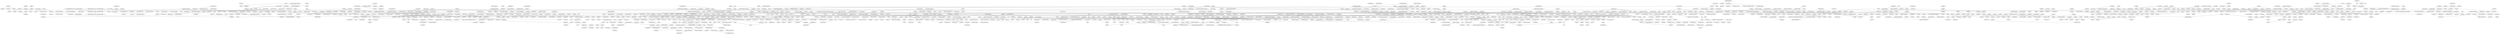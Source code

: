 strict graph layer2 {
	graph [name=layer2];
	node [label="\N"];
	2406	[label=Telavancin,
		src_id=5582,
		weight=0.00014516520062801764];
	127	[label=Ramelteon,
		level=3,
		src_id=966,
		weight=0.00031144740842371484];
	2406 -- 127	[level=3,
		weight=182.64];
	258	[label=Fingolimod,
		level=3,
		src_id=7827,
		weight=0.00023461951902476006];
	2406 -- 258	[level=3,
		weight=182.64];
	126	[label=Posaconazole,
		level=2,
		src_id=1246,
		weight=0.00042005738019695714];
	2406 -- 126	[level=3,
		weight=182.64];
	2457	[label=Doconexent,
		level=3,
		src_id=3537,
		weight=0.0002465599522165476];
	632	[label="Oleic Acid",
		level=3,
		src_id=3982,
		weight=0.00031739885725335124];
	2457 -- 632	[level=3,
		weight=87.33];
	3637	[label=Icosapent,
		src_id=151,
		weight=0.00016863002681250842];
	2457 -- 3637	[level=3,
		weight=215.07];
	2967	[label=Hyperandrogenism,
		level=3,
		src_id=178421,
		weight=0.0002553877394845785];
	372	[label="Polycystic ovaries",
		level=3,
		src_id=183761,
		weight=0.0003337054515846583];
	2967 -- 372	[level=1,
		weight=261.3];
	1047	[label=Hyperinsulinaemia,
		level=3,
		src_id=178466,
		weight=0.0002689337540645317];
	2967 -- 1047	[level=1,
		weight=127.46];
	189	[label="Major depression",
		level=2,
		src_id=180375,
		weight=0.00038989596538553537];
	74	[label="Completed suicide",
		level=2,
		src_id=174010,
		weight=0.00037680434651632063];
	189 -- 74	[level=2,
		weight=250.75];
	25	[label=Fluoxetine,
		level=1,
		src_id=461,
		weight=0.0011343112586195603];
	189 -- 25	[level=2,
		weight=240.76];
	832	[label=Squash,
		level=2,
		src_id=8639,
		weight=0.000377491206847498];
	439	[label=Papaya,
		level=3,
		src_id=8707,
		weight=0.0003264563470867784];
	832 -- 439	[level=2,
		weight=231.54];
	2357	[label="Lima bean",
		level=3,
		src_id=8610,
		weight=0.0002646783749665777];
	832 -- 2357	[level=2,
		weight=334.0];
	930	[label="Tubulointerstitial nephritis",
		level=3,
		src_id=187502,
		weight=0.00033216815626680747];
	1605	[label="Biopsy kidney",
		level=3,
		src_id=171626,
		weight=0.0003376407339111329];
	930 -- 1605	[level=3,
		weight=128.53];
	70	[label=Clonazepam,
		level=1,
		src_id=1052,
		weight=0.0006715344741464272];
	900	[label=Clobazam,
		src_id=339,
		weight=0.0002199591758406743];
	70 -- 900	[level=1,
		weight=200.8];
	434	[label=Benzodiazepine,
		level=3,
		src_id=10185,
		weight=0.0002830165882901611];
	70 -- 434	[level=3,
		weight=162.13];
	464	[label=Tolterodine,
		level=3,
		src_id=1021,
		weight=0.0003415623675093124];
	70 -- 464	[level=1,
		weight=143.71];
	2705	[label=Sensitisation,
		src_id=185737,
		weight=0.0001340752026294616];
	70 -- 2705	[level=3,
		weight=125.88];
	1497	[label="Gingival hyperplasia",
		src_id=177357,
		weight=0.00015547762398022397];
	13	[label=Hypersensitivity,
		level=1,
		src_id=178510,
		weight=0.001816172448834386];
	1497 -- 13	[level=3,
		weight=100.9];
	574	[label="Dental disorder prophylaxis",
		level=3,
		src_id=174990,
		weight=0.00029401561331409397];
	1497 -- 574	[level=3,
		weight=100.9];
	163	[label="Convulsion neonatal",
		level=1,
		src_id=174368,
		weight=0.0006191865691639976];
	746	[label="Hypoxic-ischaemic encephalopathy",
		level=3,
		src_id=178679,
		weight=0.00031753716019821];
	163 -- 746	[level=1,
		weight=157.13];
	481	[label=Oxytocin,
		level=3,
		src_id=100,
		weight=0.0002696639931547877];
	163 -- 481	[level=3,
		weight=100.9];
	225	[label=Sclerotherapy,
		level=1,
		src_id=185617,
		weight=0.0006233791825313515];
	1866	[label="Varices oesophageal",
		level=3,
		src_id=188269,
		weight=0.000289831556034854];
	225 -- 1866	[level=1,
		weight=467.2];
	4081	[label="Necrotising fasciitis",
		src_id=181568,
		weight="7.332255381872551e-05"];
	225 -- 4081	[level=3,
		weight=84.25];
	2203	[label="Chest discomfort",
		src_id=173527,
		weight=0.00015855602868525718];
	225 -- 2203	[level=3,
		weight=134.2];
	1070	[label="Eye pain",
		src_id=176431,
		weight=0.00012448281372915787];
	506	[label=Rhinorrhoea,
		level=3,
		src_id=185363,
		weight=0.00028049919128744983];
	1070 -- 506	[level=3,
		weight=75.93];
	1988	[label="Pain in jaw",
		src_id=182633,
		weight="9.007447439534602e-05"];
	1070 -- 1988	[level=3,
		weight=77.85];
	4495	[label="Cardiac myxoma",
		src_id=173068,
		weight=0.00011379993871735709];
	1587	[label="Brain herniation",
		level=3,
		src_id=172598,
		weight=0.00023318087410832092];
	4495 -- 1587	[level=3,
		weight=72.36];
	1363	[label="Retinal artery occlusion",
		src_id=185203,
		weight=0.00021670305468671753];
	4495 -- 1363	[level=3,
		weight=200.8];
	1450	[label="Lacrimation increased",
		level=3,
		src_id=179683,
		weight=0.00025114346715227764];
	506 -- 1450	[level=3,
		weight=241.5];
	661	[label=Doxycycline,
		level=3,
		src_id=245,
		weight=0.00028979957233456953];
	506 -- 661	[level=3,
		weight=239.28];
	2694	[label="Small cell lung cancer",
		src_id=186033,
		weight=0.00014847892917421937];
	4118	[label="Metastases to nervous system",
		src_id=180874,
		weight="9.169412978344071e-05"];
	2694 -- 4118	[level=1,
		weight=84.25];
	3931	[label="Pulmonary mass",
		src_id=184529,
		weight="8.448796898885685e-05"];
	2694 -- 3931	[level=3,
		weight=91.82];
	2840	[label="Neuroendocrine carcinoma",
		src_id=181723,
		weight=0.00011752023065567342];
	2694 -- 2840	[level=1,
		weight=100.9];
	263	[label=Gatifloxacin,
		level=3,
		src_id=1029,
		weight=0.00032933126983751093];
	1244	[label=Lomefloxacin,
		level=3,
		src_id=964,
		weight=0.0002791213702720967];
	263 -- 1244	[level=3,
		weight=143.71];
	979	[label=Pneumothorax,
		level=3,
		src_id=183725,
		weight=0.00028288868011773656];
	2896	[label=Lymphangioleiomyomatosis,
		src_id=180255,
		weight=0.0001430874063094099];
	979 -- 2896	[level=3,
		weight=79.87];
	607	[label=Abscess,
		level=3,
		src_id=169571,
		weight=0.00029880377001273813];
	181	[label=Sinusitis,
		level=2,
		src_id=185908,
		weight=0.00034691814924974715];
	607 -- 181	[level=3,
		weight=46.41];
	795	[label="Brain abscess",
		level=3,
		src_id=172593,
		weight=0.00026270677759383343];
	607 -- 795	[level=3,
		weight=161.55];
	265	[label=Naproxen,
		level=2,
		src_id=774,
		weight=0.00037577830755547176];
	3489	[label=Gemfibrozil,
		src_id=1225,
		weight=0.00016935946015927324];
	265 -- 3489	[level=3,
		weight=178.11];
	641	[label=Ibuprofen,
		level=3,
		src_id=1035,
		weight=0.0003104427746624865];
	265 -- 641	[level=2,
		weight=255.24];
	3528	[label=Ketoprofen,
		src_id=995,
		weight=0.00017087421941038169];
	265 -- 3528	[level=2,
		weight=182.39];
	398	[label="Generalised anxiety disorder",
		src_id=177273,
		weight=0.0002142526457586432];
	73	[label=Fear,
		level=3,
		src_id=176601,
		weight=0.0003059261338918737];
	398 -- 73	[level=3,
		weight=100.9];
	991	[label="Panic disorder",
		src_id=182746,
		weight=0.0001589793185501739];
	398 -- 991	[level=3,
		weight=102.59];
	471	[label="Alendronic acid",
		level=2,
		src_id=617,
		weight=0.00034412899171571586];
	4025	[label=Osteonecrosis,
		src_id=182442,
		weight="8.562029368194492e-05"];
	471 -- 4025	[level=3,
		weight=158.74];
	3571	[label=Tamsulosin,
		src_id=692,
		weight=0.00013297170610738113];
	471 -- 3571	[level=3,
		weight=200.8];
	1238	[label=Dutasteride,
		level=3,
		src_id=1110,
		weight=0.00034273607192303996];
	471 -- 1238	[level=2,
		weight=250.75];
	217	[label=Lorazepam,
		level=3,
		src_id=177,
		weight=0.00033695437838894305];
	283	[label="Status epilepticus",
		level=3,
		src_id=186374,
		weight=0.0002542781643944113];
	217 -- 283	[level=3,
		weight=119.53];
	883	[label=Oxazepam,
		level=3,
		src_id=828,
		weight=0.00027012746896875673];
	217 -- 883	[level=3,
		weight=104.61];
	57	[label="Respiratory depression",
		level=1,
		src_id=185127,
		weight=0.0008829428652103677];
	217 -- 57	[level=1,
		weight=149.0];
	215	[label=Alprazolam,
		level=3,
		src_id=393,
		weight=0.0002944208289397098];
	217 -- 215	[level=1,
		weight=104.1];
	2447	[label=Maraviroc,
		src_id=4557,
		weight=0.00013875594537845996];
	2415	[label=Rivaroxaban,
		src_id=5494,
		weight=0.00013853063207682568];
	2447 -- 2415	[level=3,
		weight=118.53];
	39	[label=Darunavir,
		level=1,
		src_id=1247,
		weight=0.0005902503988959882];
	2447 -- 39	[level=1,
		weight=273.45];
	3	[label=Entecavir,
		level=1,
		src_id=431,
		weight=0.0022958742536426267];
	2447 -- 3	[level=1,
		weight=273.45];
	108	[label=Zinc,
		level=2,
		src_id=1526,
		weight=0.000466022236986854];
	344	[label=Selenium,
		level=2,
		src_id=9080,
		weight=0.0003616593349791663];
	108 -- 344	[level=1,
		weight=220.96];
	218	[label=Pyridoxine,
		level=1,
		src_id=156,
		weight=0.0005962028046783525];
	108 -- 218	[level=1,
		weight=300.7];
	3916	[label="Rectal polyp",
		src_id=184851,
		weight="8.301510497969553e-05"];
	843	[label="Zinc oxide",
		level=2,
		src_id=8260,
		weight=0.0004463993029121841];
	3916 -- 843	[level=3,
		weight=100.9];
	553	[label=Hernia,
		level=3,
		src_id=178084,
		weight=0.0002477216138572492];
	3916 -- 553	[level=3,
		weight=84.25];
	382	[label=Meningitis,
		level=3,
		src_id=180708,
		weight=0.00023955436422178338];
	15	[label=Infection,
		level=1,
		src_id=178954,
		weight=0.0012917527731238355];
	382 -- 15	[level=3,
		weight=125.88];
	1091	[label=Debridement,
		level=3,
		src_id=174904,
		weight=0.00025041926232062436];
	4406	[label="Device intolerance",
		src_id=175096,
		weight=0.00010194100681874969];
	1091 -- 4406	[level=3,
		weight=53.58];
	532	[label=Multiparous,
		level=3,
		src_id=181195,
		weight=0.0003231900722522514];
	2258	[label="Arterial thrombosis",
		src_id=170895,
		weight=0.00013543481768473723];
	532 -- 2258	[level=3,
		weight=56.5];
	910	[label="L-Threonine",
		level=3,
		src_id=148,
		weight=0.0002907555718793989];
	277	[label="L-Lysine",
		level=2,
		src_id=116,
		weight=0.0004764052375782675];
	910 -- 277	[level=3,
		weight=364.27];
	1476	[label="Hypertonic bladder",
		src_id=178538,
		weight=0.00021642525657832422];
	2010	[label="Neurogenic bladder",
		src_id=181733,
		weight=0.00018897958235352235];
	1476 -- 2010	[level=3,
		weight=112.0];
	3554	[label=Dicyclomine,
		src_id=790,
		weight=0.0001845089503320658];
	1476 -- 3554	[level=3,
		weight=100.9];
	83	[label=Irritability,
		level=2,
		src_id=179437,
		weight=0.0004946160513308747];
	1346	[label="Substance abuse",
		src_id=186527,
		weight=0.0001971988021392484];
	83 -- 1346	[level=2,
		weight=231.54];
	542	[label="Low density lipoprotein",
		level=2,
		src_id=180138,
		weight=0.00040961634148159703];
	3210	[label="Apolipoprotein A-I",
		src_id=170744,
		weight=0.00016319371886033916];
	542 -- 3210	[level=2,
		weight=106.16];
	899	[label=Ampicillin,
		level=2,
		src_id=404,
		weight=0.0004264532781454416];
	3332	[label=Sulbactam,
		src_id=8263,
		weight=0.00022005565856731833];
	899 -- 3332	[level=2,
		weight=375.63];
	640	[label=Streptomycin,
		level=2,
		src_id=1066,
		weight=0.000449610420179044];
	899 -- 640	[level=2,
		weight=412.35];
	902	[label=Bupivacaine,
		level=3,
		src_id=288,
		weight=0.000289045012379047];
	152	[label="Procedural pain",
		level=1,
		src_id=184110,
		weight=0.0009127574818213229];
	902 -- 152	[level=1,
		weight=231.54];
	36	[label="General anaesthesia",
		level=1,
		src_id=177267,
		weight=0.0012487243809056043];
	902 -- 36	[level=1,
		weight=231.54];
	4922	[label="Glycolic acid",
		src_id=2912,
		weight="6.8083778063213e-05"];
	857	[label="Oxalic Acid",
		level=3,
		src_id=3675,
		weight=0.0003366626197981549];
	4922 -- 857	[level=3,
		weight=63.44];
	2449	[label="Lactic Acid",
		src_id=4144,
		weight="7.740781126373392e-05"];
	4922 -- 2449	[level=3,
		weight=64.77];
	183	[label="Partial seizures",
		level=3,
		src_id=182927,
		weight=0.00026984216646061174];
	476	[label=Pregabalin,
		src_id=221,
		weight=0.00022065396415264755];
	183 -- 476	[level=3,
		weight=93.93];
	4587	[label="Arteriosclerosis coronary artery",
		src_id=170911,
		weight="8.81734937312451e-05"];
	2867	[label="Mitral valve replacement",
		src_id=181052,
		weight=0.00017638241654394465];
	4587 -- 2867	[level=3,
		weight=100.9];
	1393	[label=Pericarditis,
		src_id=183102,
		weight=0.00019394261094928293];
	4587 -- 1393	[level=3,
		weight=84.25];
	4297	[label="H1N1 influenza",
		src_id=177570,
		weight=0.00010461617331218118];
	3053	[label="Encephalitis cytomegalovirus",
		src_id=175805,
		weight=0.00013205224622304734];
	4297 -- 3053	[level=3,
		weight=91.82];
	3959	[label="Positive end-expiratory pressure",
		src_id=183851,
		weight="9.506140743623258e-05"];
	4297 -- 3959	[level=3,
		weight=77.85];
	1873	[label=Trypanosomiasis,
		level=3,
		src_id=187470,
		weight=0.0002571141549914739];
	1699	[label=Eflornithine,
		src_id=5505,
		weight=0.0002272480264028454];
	1873 -- 1699	[level=3,
		weight=200.8];
	4368	[label=Endometritis,
		src_id=175913,
		weight="8.773311782878018e-05"];
	998	[label=Oligomenorrhoea,
		level=3,
		src_id=182202,
		weight=0.00023948634465020921];
	4368 -- 998	[level=2,
		weight=91.82];
	415	[label=Chorioamnionitis,
		level=2,
		src_id=173652,
		weight=0.0004875841099116525];
	4368 -- 415	[level=2,
		weight=77.85];
	1498	[label="Generalised oedema",
		src_id=177276,
		weight=0.00021736235639789568];
	4162	[label="Linear IgA disease",
		src_id=179995,
		weight=0.00011566090233511442];
	1498 -- 4162	[level=3,
		weight=91.82];
	2083	[label=Hypocomplementaemia,
		src_id=178581,
		weight=0.00016717832145374142];
	1498 -- 2083	[level=3,
		weight=84.25];
	4222	[label="IgA nephropathy",
		src_id=178713,
		weight="9.079550913830698e-05"];
	1498 -- 4222	[level=3,
		weight=84.25];
	252	[label="Acquired immunodeficiency syndrome",
		src_id=169676,
		weight=0.0001569073821995904];
	43	[label=Cannabis,
		level=1,
		src_id=240914,
		weight=0.0007002452967615758];
	252 -- 43	[level=3,
		weight=77.85];
	310	[label="Herpes virus infection",
		level=3,
		src_id=178111,
		weight=0.00024748168141018405];
	252 -- 310	[level=3,
		weight=114.37];
	781	[label=Derealisation,
		level=3,
		src_id=175029,
		weight=0.00025815211591875007];
	1033	[label="Jamais vu",
		level=3,
		src_id=179465,
		weight=0.0002530851345461715];
	781 -- 1033	[level=3,
		weight=97.68];
	3384	[label="Calcitonin gene-related peptide",
		src_id=5575,
		weight=0.00014523816822045176];
	529	[label="Nerve injury",
		src_id=181684,
		weight=0.00020568756515272588];
	3384 -- 529	[level=3,
		weight=49.14];
	2427	[label="substance P",
		src_id=5324,
		weight=0.0001667739977038079];
	3384 -- 2427	[level=3,
		weight=67.6];
	1042	[label=Hypogonadism,
		level=3,
		src_id=178597,
		weight=0.0002717529476831292];
	1952	[label="Primary hypogonadism",
		src_id=184079,
		weight=0.00018536900576133144];
	1042 -- 1952	[level=1,
		weight=80.29];
	1471	[label=Hypopituitarism,
		level=3,
		src_id=178634,
		weight=0.00024214067880025609];
	1042 -- 1471	[level=1,
		weight=256.06];
	512	[label="Polyarteritis nodosa",
		level=3,
		src_id=183755,
		weight=0.00030523381324079846];
	4618	[label="Angina unstable",
		src_id=170330,
		weight="8.013764087853424e-05"];
	512 -- 4618	[level=3,
		weight=84.25];
	1623	[label="Angiocentric lymphoma",
		src_id=170331,
		weight=0.00018279011158739498];
	512 -- 1623	[level=3,
		weight=91.82];
	516	[label=Peritonitis,
		level=2,
		src_id=183270,
		weight=0.00037435212265431856];
	2793	[label="Peritonitis bacterial",
		src_id=183271,
		weight=0.00016311041073672838];
	516 -- 2793	[level=2,
		weight=72.36];
	3226	[label=Anger,
		src_id=170326,
		weight=0.00012112312544022441];
	722	[label=Nocturia,
		level=3,
		src_id=181858,
		weight=0.00025465290036525323];
	3226 -- 722	[level=3,
		weight=100.9];
	2902	[label="Loss of libido",
		src_id=180131,
		weight=0.00012628635791307475];
	3226 -- 2902	[level=3,
		weight=100.9];
	5143	[label=Dicoumarol,
		src_id=257,
		weight=0.0001266712887305525];
	886	[label=Nitrofurantoin,
		level=3,
		src_id=684,
		weight=0.00032874176515000115];
	5143 -- 886	[level=3,
		weight=91.82];
	3339	[label=Melperone,
		src_id=8164,
		weight=0.00015111727446888985];
	5143 -- 3339	[level=3,
		weight=77.85];
	85	[label=Fatigue,
		level=3,
		src_id=176597,
		weight=0.0003415283106014561];
	67	[label=Somnolence,
		level=2,
		src_id=186129,
		weight=0.0004291893720459681];
	85 -- 67	[level=1,
		weight=185.03];
	23	[label=Haemorrhage,
		level=1,
		src_id=177684,
		weight=0.0011489410674796322];
	85 -- 23	[level=1,
		weight=131.3];
	3596	[label=Succimer,
		src_id=553,
		weight=0.0001637510211596557];
	508	[label="Renal artery stenosis",
		level=2,
		src_id=185005,
		weight=0.0003737376053890966];
	3596 -- 508	[level=2,
		weight=100.9];
	416	[label="Chelation therapy",
		level=2,
		src_id=173497,
		weight=0.0003883125447556985];
	3596 -- 416	[level=2,
		weight=143.71];
	952	[label="Sinus bradycardia",
		level=3,
		src_id=185896,
		weight=0.00024571005883032614];
	952 -- 36	[level=3,
		weight=91.82];
	616	[label=Cumin,
		level=3,
		src_id=8880,
		weight=0.0002692408735873482];
	918	[label=Nigella,
		src_id=240550,
		weight=0.00022173534523128776];
	616 -- 918	[level=3,
		weight=67.6];
	1315	[label=Turmeric,
		level=3,
		src_id=239911,
		weight=0.00027980808455555303];
	616 -- 1315	[level=3,
		weight=61.05];
	2816	[label="Oral allergy syndrome",
		src_id=182292,
		weight=0.00011766815265488609];
	1923	[label=Rhinitis,
		src_id=185349,
		weight=0.00015024966513551798];
	2816 -- 1923	[level=2,
		weight=67.6];
	205	[label=Atopy,
		level=2,
		src_id=171067,
		weight=0.0004846069217476704];
	2816 -- 205	[level=2,
		weight=72.36];
	1538	[label=Dermatosis,
		src_id=175058,
		weight=0.00022923973726664013];
	2194	[label="Conductive deafness",
		level=3,
		src_id=174065,
		weight=0.00024005040708960623];
	1538 -- 2194	[level=3,
		weight=72.36];
	1538 -- 4162	[level=3,
		weight=91.82];
	315	[label="Emotional distress",
		level=3,
		src_id=175782,
		weight=0.0003354403898744727];
	273	[label=Baclofen,
		level=2,
		src_id=172,
		weight=0.0003439734997127418];
	315 -- 273	[level=2,
		weight=143.71];
	518	[label="Pelvic pain",
		level=3,
		src_id=182999,
		weight=0.00034098250624420436];
	315 -- 518	[level=2,
		weight=167.5];
	749	[label=Hyperplasia,
		level=3,
		src_id=178502,
		weight=0.00027310695424502556];
	1046	[label=Hyperinsulinism,
		level=2,
		src_id=178467,
		weight=0.0003440932624696789];
	749 -- 1046	[level=3,
		weight=48.57];
	175	[label=Progesterone,
		level=3,
		src_id=385,
		weight=0.00034088526573274774];
	266	[label=Estradiol,
		level=2,
		src_id=769,
		weight=0.0004039634748738376];
	175 -- 266	[level=3,
		weight=136.28];
	1157	[label=Allopregnanolone,
		level=3,
		src_id=9528,
		weight=0.00027817593569390834];
	175 -- 1157	[level=3,
		weight=131.04];
	247	[label="Blood oestrogen",
		level=3,
		src_id=172274,
		weight=0.00027081504296520533];
	175 -- 247	[level=3,
		weight=142.11];
	99	[label=Polyp,
		level=1,
		src_id=183789,
		weight=0.0005333674048336311];
	2169	[label=Diverticulum,
		src_id=175309,
		weight=0.00015070236884959955];
	99 -- 2169	[level=2,
		weight=100.9];
	2777	[label=Polypectomy,
		src_id=183791,
		weight=0.0001429336741023957];
	99 -- 2777	[level=1,
		weight=143.71];
	2407	[label=Indisulam,
		src_id=5571,
		weight="9.308110779822647e-05"];
	128	[label=Tipranavir,
		level=2,
		src_id=918,
		weight=0.0004705595818516969];
	2407 -- 128	[level=3,
		weight=100.9];
	2538	[label=Methazolamide,
		src_id=689,
		weight=0.00017079616744928628];
	2407 -- 2538	[level=3,
		weight=100.9];
	2567	[label=Piperacillin,
		level=3,
		src_id=310,
		weight=0.00023479589592604623];
	2492	[label=Cefuroxime,
		src_id=1096,
		weight=0.0001902509214028218];
	2567 -- 2492	[level=2,
		weight=112.0];
	2475	[label=Tazobactam,
		src_id=1538,
		weight=0.00022675406776081068];
	2567 -- 2475	[level=2,
		weight=429.14];
	2573	[label=Pamidronate,
		src_id=273,
		weight=0.00013966648688380884];
	1143	[label="Angle closure glaucoma",
		level=3,
		src_id=170394,
		weight=0.00023424727897547183];
	2573 -- 1143	[level=2,
		weight=100.9];
	1924	[label=Rhabdomyosarcoma,
		src_id=185324,
		weight=0.00018250352457894147];
	2573 -- 1924	[level=2,
		weight=91.82];
	3411	[label=Pegaptanib,
		src_id=4617,
		weight=0.0001327686407228088];
	449	[label=Teriparatide,
		level=2,
		src_id=5535,
		weight=0.0004075771316934474];
	3411 -- 449	[level=2,
		weight=273.45];
	2559	[label=Rosiglitazone,
		src_id=401,
		weight=0.00015692313837837888];
	3411 -- 2559	[level=2,
		weight=143.71];
	17	[label="Neoplasm malignant",
		level=3,
		src_id=181636,
		weight=0.00031743135556008405];
	26	[label=Chemotherapy,
		level=1,
		src_id=173517,
		weight=0.0013425090234846582];
	17 -- 26	[level=3,
		weight=182.64];
	140	[label=Encephalitis,
		level=3,
		src_id=175799,
		weight=0.00031689203430140437];
	17 -- 140	[level=3,
		weight=106.16];
	28	[label=Olanzapine,
		level=1,
		src_id=324,
		weight=0.0010343891903977908];
	1017	[label="Metastases to meninges",
		src_id=180869,
		weight=0.00021806771383062862];
	28 -- 1017	[level=2,
		weight=91.82];
	109	[label=Quetiapine,
		level=2,
		src_id=1208,
		weight=0.0004495141771702923];
	28 -- 109	[level=1,
		weight=294.33];
	1262	[label=Risperidone,
		src_id=720,
		weight=0.0001860857377036585];
	28 -- 1262	[level=2,
		weight=169.83];
	908	[label=Carbidopa,
		level=2,
		src_id=181,
		weight=0.0003763662436041836];
	28 -- 908	[level=1,
		weight=231.54];
	392	[label="Heart rate",
		src_id=177799,
		weight=0.00019044167812996615];
	375	[label="Oxygen saturation",
		level=2,
		src_id=182603,
		weight=0.0003588159680146631];
	392 -- 375	[level=3,
		weight=95.54];
	562	[label=Electrocardiogram,
		src_id=175655,
		weight=0.0001953050326970017];
	392 -- 562	[level=3,
		weight=97.74];
	2345	[label="Artemisia absinthium pollen",
		src_id=8807,
		weight=0.00015641929349306634];
	1850	[label=Artemisia,
		src_id=240009,
		weight=0.0002114967317605131];
	2345 -- 1850	[level=3,
		weight=134.2];
	437	[label=Sage,
		level=3,
		src_id=8980,
		weight=0.0002958786079465928];
	2345 -- 437	[level=3,
		weight=91.82];
	1870	[label="Urine sodium",
		src_id=188003,
		weight=0.00017871579369849365];
	687	[label="Urine osmolarity",
		level=3,
		src_id=187968,
		weight=0.0003384346574963234];
	1870 -- 687	[level=3,
		weight=106.16];
	1356	[label="Skin hyperpigmentation",
		level=3,
		src_id=185950,
		weight=0.00024094957601281819];
	1870 -- 1356	[level=3,
		weight=72.36];
	3113	[label="Congenital osteodystrophy",
		src_id=174238,
		weight=0.0001437344270257345];
	4114	[label=Microalbuminuria,
		src_id=180944,
		weight=0.0001072030722762517];
	3113 -- 4114	[level=3,
		weight=100.9];
	2858	[label="Multi-organ disorder",
		src_id=181187,
		weight=0.00014054195673542005];
	3113 -- 2858	[level=3,
		weight=77.85];
	1417	[label="Mycosis fungoides",
		level=3,
		src_id=181317,
		weight=0.00023921470833274835];
	364	[label="Skin lesion",
		level=2,
		src_id=185961,
		weight=0.00042724188838580684];
	1417 -- 364	[level=2,
		weight=84.25];
	4427	[label="Crush injury",
		src_id=174572,
		weight="9.347072477943032e-05"];
	1417 -- 4427	[level=3,
		weight=63.44];
	312	[label="Fungal infection",
		level=2,
		src_id=176954,
		weight=0.0004280393766722429];
	1417 -- 312	[level=2,
		weight=120.88];
	2960	[label="Hyperkinetic heart syndrome",
		src_id=178476,
		weight=0.00011215331704522201];
	1556	[label="Coarctation of the aorta",
		level=3,
		src_id=173875,
		weight=0.0002707448791652059];
	2960 -- 1556	[level=3,
		weight=72.36];
	560	[label=Extrasystoles,
		level=3,
		src_id=176379,
		weight=0.0003319971915040771];
	2960 -- 560	[level=3,
		weight=53.58];
	608	[label=Abasia,
		level=3,
		src_id=169482,
		weight=0.00026893019645998724];
	139	[label=Hypotonia,
		level=2,
		src_id=178665,
		weight=0.00046868806259317704];
	608 -- 139	[level=3,
		weight=235.7];
	399	[label="Full blood count",
		level=3,
		src_id=176934,
		weight=0.0002406821228452093];
	154	[label="Pregnancy test",
		level=2,
		src_id=184020,
		weight=0.0003908930626847476];
	399 -- 154	[level=1,
		weight=154.69];
	60	[label="Drug abuse",
		level=1,
		src_id=175347,
		weight=0.0007267522280016231];
	399 -- 60	[level=1,
		weight=154.69];
	688	[label="Urinary hesitation",
		src_id=187833,
		weight=0.00019773488289531472];
	764	[label=Gangrene,
		level=3,
		src_id=177052,
		weight=0.000242998329027527];
	688 -- 764	[level=3,
		weight=84.25];
	594	[label="Benign prostatic hyperplasia",
		level=2,
		src_id=171409,
		weight=0.0003629179106062901];
	688 -- 594	[level=3,
		weight=167.5];
	3026	[label="Femur fracture",
		src_id=176670,
		weight=0.00014570698801870537];
	1506	[label="Fat embolism",
		level=3,
		src_id=176591,
		weight=0.0002456485000513053];
	3026 -- 1506	[level=2,
		weight=118.53];
	3026 -- 2858	[level=2,
		weight=100.9];
	2400	[label=Valrocemide,
		level=3,
		src_id=5728,
		weight=0.0002498097278794794];
	4875	[label=Talampanel,
		src_id=4691,
		weight=0.0001095285244806998];
	2400 -- 4875	[level=3,
		weight=297.0];
	182	[label=Psychotherapy,
		level=2,
		src_id=184451,
		weight=0.00046835684147581564];
	319	[label="Drug dependence",
		level=3,
		src_id=175358,
		weight=0.000326705277149773];
	182 -- 319	[level=3,
		weight=231.54];
	662	[label=Citalopram,
		level=3,
		src_id=206,
		weight=0.00029109728844455484];
	182 -- 662	[level=1,
		weight=182.64];
	159	[label="Exercise adequate",
		level=3,
		src_id=176259,
		weight=0.00023832337427641062];
	182 -- 159	[level=3,
		weight=100.9];
	129	[label=Cocaine,
		level=2,
		src_id=893,
		weight=0.00047994665246316176];
	182 -- 129	[level=1,
		weight=231.54];
	672	[label=Tositumomab,
		level=3,
		src_id=77,
		weight=0.0003266421397551695];
	1159	[label=Pazufloxacin,
		src_id=9444,
		weight=0.00015901110686165649];
	672 -- 1159	[level=3,
		weight=100.9];
	77	[label=Aprepitant,
		level=1,
		src_id=659,
		weight=0.0006178451975698707];
	672 -- 77	[level=1,
		weight=334.0];
	111	[label=Caspofungin,
		level=1,
		src_id=507,
		weight=0.0007240197218343078];
	672 -- 111	[level=1,
		weight=500.5];
	1729	[label=Ciclesonide,
		src_id=1353,
		weight=0.0001731469113677049];
	672 -- 1729	[level=2,
		weight=400.6];
	581	[label="Clonic convulsion",
		level=3,
		src_id=173791,
		weight=0.00023408181415478658];
	401	[label=Flatulence,
		level=3,
		src_id=176744,
		weight=0.00033338973968748093];
	581 -- 401	[level=3,
		weight=100.9];
	297	[label=Myalgia,
		level=3,
		src_id=181289,
		weight=0.00030887504107565363];
	581 -- 297	[level=3,
		weight=182.64];
	525	[label=Oedema,
		level=3,
		src_id=182059,
		weight=0.0002405196047733392];
	1071	[label=Eosinophilia,
		level=2,
		src_id=176033,
		weight=0.0003705571133319671];
	525 -- 1071	[level=3,
		weight=112.0];
	4470	[label="Chorioretinal atrophy",
		src_id=173655,
		weight="7.967151915742055e-05"];
	534	[label="Mitral valve prolapse",
		src_id=181050,
		weight=0.00023065030521033148];
	4470 -- 534	[level=3,
		weight=53.58];
	1433	[label=Meningocele,
		level=3,
		src_id=180741,
		weight=0.000264305192458452];
	4470 -- 1433	[level=3,
		weight=72.36];
	2364	[label=Hydroquinone,
		src_id=8355,
		weight=0.00023068491975878635];
	638	[label=Econazole,
		level=1,
		src_id=1111,
		weight=0.000639742283120663];
	2364 -- 638	[level=1,
		weight=571.86];
	621	[label="Benzoyl peroxide",
		src_id=8041,
		weight=0.00021779993474946573];
	2364 -- 621	[level=1,
		weight=466.29];
	101	[label=Injection,
		level=3,
		src_id=179084,
		weight=0.00030050031540238833];
	86	[label=Hippocampus,
		level=2,
		src_id=240385,
		weight=0.0004221524351685814];
	101 -- 86	[level=3,
		weight=91.4];
	345	[label=Wheat,
		level=3,
		src_id=8648,
		weight=0.000337640982103393];
	840	[label=Casein,
		level=3,
		src_id=8589,
		weight=0.0002351111394537967];
	345 -- 840	[level=1,
		weight=147.41];
	93	[label=Rice,
		level=2,
		src_id=8633,
		weight=0.00046937784896564257];
	345 -- 93	[level=2,
		weight=100.9];
	255	[label=Corn,
		level=3,
		src_id=8641,
		weight=0.0003196626884171225];
	345 -- 255	[level=1,
		weight=135.7];
	1284	[label=Trifluridine,
		src_id=421,
		weight=0.00016458415088777667];
	64	[label="Adefovir Dipivoxil",
		level=1,
		src_id=704,
		weight=0.0005573308655019807];
	1284 -- 64	[level=3,
		weight=200.8];
	3267	[label=Carbendazim,
		src_id=10637,
		weight=0.00014449819400374993];
	1284 -- 3267	[level=3,
		weight=84.25];
	317	[label=Dysphonia,
		level=3,
		src_id=175495,
		weight=0.0002893155663500803];
	565	[label=Dyspnoea,
		src_id=175501,
		weight=0.000205706145027501];
	317 -- 565	[level=3,
		weight=86.63];
	2798	[label="Patent ductus arteriosus",
		src_id=182943,
		weight=0.0001359876767671107];
	1139	[label="Atrial septal defect",
		level=3,
		src_id=171081,
		weight=0.0002940956108234597];
	2798 -- 1139	[level=3,
		weight=114.52];
	8	[label="Endotracheal intubation",
		level=1,
		src_id=175952,
		weight=0.0029660700067151513];
	2798 -- 8	[level=3,
		weight=100.9];
	813	[label=Amputation,
		src_id=170170,
		weight=0.00017751506555472208];
	764 -- 813	[level=3,
		weight=26.4];
	807	[label="Arthropod bite",
		level=3,
		src_id=170959,
		weight=0.0003154519000047139];
	1842	[label="Antihemophilic factor, human recombinant",
		level=3,
		src_id=25,
		weight=0.00023802577537497137];
	807 -- 1842	[level=3,
		weight=200.8];
	3268	[label=Phloroglucinol,
		src_id=10573,
		weight=0.0001387630181018219];
	807 -- 3268	[level=3,
		weight=100.9];
	754	[label=Homocystinuria,
		level=3,
		src_id=178298,
		weight=0.0002825800122184077];
	2038	[label="Methylenetetrahydrofolate reductase deficiency",
		src_id=180934,
		weight=0.00014088453540796756];
	754 -- 2038	[level=3,
		weight=77.85];
	132	[label="Tonic convulsion",
		level=2,
		src_id=187142,
		weight=0.00039004245459668175];
	746 -- 132	[level=1,
		weight=182.64];
	238	[label=Encephalopathy,
		level=2,
		src_id=175833,
		weight=0.0004049595899604118];
	746 -- 238	[level=1,
		weight=167.5];
	1583	[label="Bundle branch block right",
		src_id=172808,
		weight=0.00022750973873412168];
	2169 -- 1583	[level=2,
		weight=84.25];
	1025	[label="Low carbohydrate diet",
		level=2,
		src_id=180136,
		weight=0.0004605297511098071];
	836	[label="Cow milk",
		level=3,
		src_id=8613,
		weight=0.00028827731983156936];
	1025 -- 836	[level=1,
		weight=267.4];
	329	[label="Blood triglycerides",
		level=2,
		src_id=172398,
		weight=0.00041561968249499655];
	1025 -- 329	[level=2,
		weight=445.0];
	279	[label="Weight decreased",
		level=3,
		src_id=188823,
		weight=0.0002987069737517675];
	1025 -- 279	[level=1,
		weight=182.64];
	14	[label="Blood ketone body",
		level=1,
		src_id=172233,
		weight=0.0019077967078955991];
	1025 -- 14	[level=1,
		weight=282.77];
	488	[label="X-ray",
		level=3,
		src_id=188917,
		weight=0.0003195985735254945];
	31	[label=Calcium,
		level=1,
		src_id=1327,
		weight=0.0007644880214358956];
	488 -- 31	[level=3,
		weight=118.53];
	239	[label=Embolism,
		level=3,
		src_id=175772,
		weight=0.0002837203321585933];
	488 -- 239	[level=3,
		weight=169.25];
	1804	[label=Pefloxacin,
		level=3,
		src_id=476,
		weight=0.0002722445750277518];
	2502	[label=Norfloxacin,
		level=3,
		src_id=1043,
		weight=0.00027505531674126165];
	1804 -- 2502	[level=3,
		weight=145.78];
	985	[label="Peroneal muscular atrophy",
		level=3,
		src_id=183288,
		weight=0.0003072683658675196];
	766	[label="Foot deformity",
		level=3,
		src_id=176849,
		weight=0.0002802137325087542];
	985 -- 766	[level=3,
		weight=100.9];
	22	[label="Diabetes mellitus",
		level=1,
		src_id=175126,
		weight=0.0008816931859982706];
	571	[label="Diabetic neuropathy",
		level=3,
		src_id=175170,
		weight=0.0003134447859515657];
	22 -- 571	[level=2,
		weight=353.59];
	114	[label=Neuralgia,
		level=2,
		src_id=181702,
		weight=0.00044865445525778236];
	22 -- 114	[level=1,
		weight=182.64];
	515	[label="Phantom pain",
		level=3,
		src_id=183343,
		weight=0.0003431323269453266];
	515 -- 813	[level=3,
		weight=112.0];
	1101	[label="Complex regional pain syndrome",
		level=3,
		src_id=174012,
		weight=0.00023347642556962195];
	515 -- 1101	[level=3,
		weight=55.0];
	794	[label="Brain lobectomy",
		level=2,
		src_id=172601,
		weight=0.00034536001186464394];
	178	[label="Temporal lobe epilepsy",
		level=2,
		src_id=186743,
		weight=0.0003673706521527661];
	794 -- 178	[level=2,
		weight=128.15];
	2471	[label=Camphor,
		level=3,
		src_id=1666,
		weight=0.00023504626121068726];
	3304	[label="Eucalyptus oil",
		src_id=9059,
		weight=0.0001434304617116123];
	2471 -- 3304	[level=3,
		weight=242.14];
	1097	[label=Craniosynostosis,
		level=3,
		src_id=174530,
		weight=0.00024734606343892486];
	3806	[label=Synostosis,
		src_id=186639,
		weight="9.898574777324635e-05"];
	1097 -- 3806	[level=3,
		weight=67.6];
	1761	[label=Sulfamethoxazole,
		level=2,
		src_id=1001,
		weight=0.0003487697276776888];
	1798	[label=Diclofenac,
		src_id=573,
		weight=0.00017195155358553323];
	1761 -- 1798	[level=2,
		weight=195.87];
	2554	[label=Trimethoprim,
		level=3,
		src_id=429,
		weight=0.00032074853453036283];
	1761 -- 2554	[level=2,
		weight=750.25];
	2027	[label="Mucocutaneous candidiasis",
		src_id=181149,
		weight=0.0001528209483351502];
	3182	[label="Biotin deficiency",
		src_id=171756,
		weight=0.00011253335210346391];
	2027 -- 3182	[level=2,
		weight=100.9];
	2027 -- 1356	[level=3,
		weight=91.82];
	397	[label="Glucose tolerance impaired",
		level=3,
		src_id=177436,
		weight=0.00025880625206903664];
	2027 -- 397	[level=2,
		weight=100.9];
	490	[label=Vitiligo,
		level=3,
		src_id=188669,
		weight=0.0002766038462902082];
	2027 -- 490	[level=3,
		weight=100.9];
	4042	[label=Onychophagia,
		src_id=182225,
		weight="7.422895590938883e-05"];
	1395	[label="Pathological gambling",
		level=3,
		src_id=182948,
		weight=0.0002740622245752264];
	4042 -- 1395	[level=3,
		weight=84.25];
	199	[label=Excoriation,
		level=2,
		src_id=176257,
		weight=0.0004605149566637187];
	4042 -- 199	[level=3,
		weight=63.44];
	597	[label="Autonomic neuropathy",
		level=3,
		src_id=171160,
		weight=0.00027236223606392856];
	1000	[label="Oesophageal achalasia",
		level=3,
		src_id=182069,
		weight=0.00028863642774220927];
	597 -- 1000	[level=3,
		weight=80.92];
	2293	[label="Gamolenic acid",
		src_id=10898,
		weight=0.00023215870755025335];
	597 -- 2293	[level=3,
		weight=87.87];
	630	[label=Tetrabenazine,
		level=3,
		src_id=4566,
		weight=0.0003081668023807255];
	1226	[label="Ginkgo biloba",
		src_id=1332,
		weight=0.00020621323520877806];
	630 -- 1226	[level=3,
		weight=63.44];
	1756	[label="Etidronic acid",
		src_id=1061,
		weight=0.00012348940282724837];
	627	[label=Clevudine,
		level=2,
		src_id=5745,
		weight=0.00040021192736947096];
	1756 -- 627	[level=2,
		weight=100.9];
	1756 -- 1143	[level=2,
		weight=100.9];
	2688	[label="Spinal osteoarthritis",
		src_id=186247,
		weight=0.0001590797957561593];
	583	[label="Cervical myelopathy",
		level=3,
		src_id=173441,
		weight=0.0002789013218143008];
	2688 -- 583	[level=2,
		weight=84.25];
	191	[label=Kyphosis,
		level=1,
		src_id=179643,
		weight=0.0006475076635930889];
	2688 -- 191	[level=2,
		weight=162.51];
	1781	[label=Clavulanate,
		src_id=752,
		weight=0.00020689491733573263];
	1233	[label=Budesonide,
		level=3,
		src_id=1206,
		weight=0.0002851478165332077];
	1781 -- 1233	[level=3,
		weight=125.88];
	885	[label=Imiquimod,
		src_id=710,
		weight=0.0002258577975625458];
	1781 -- 885	[level=2,
		weight=143.71];
	1781 -- 2475	[level=2,
		weight=167.5];
	137	[label=Neurosurgery,
		level=2,
		src_id=181778,
		weight=0.00037880794066048364];
	137 -- 2559	[level=2,
		weight=100.9];
	3232	[label="Anal atresia",
		src_id=170219,
		weight=0.00016505504069414437];
	4445	[label="Congenital ectopic bladder",
		src_id=174137,
		weight="9.919663873133585e-05"];
	3232 -- 4445	[level=3,
		weight=100.9];
	2732	[label="Renal aplasia",
		src_id=184996,
		weight=0.0001463780207890381];
	3232 -- 2732	[level=3,
		weight=154.69];
	461	[label=Mitoxantrone,
		level=3,
		src_id=1188,
		weight=0.0002946293829897683];
	3405	[label="Glatiramer Acetate",
		src_id=4930,
		weight=0.00010605430115200353];
	461 -- 3405	[level=3,
		weight=200.8];
	276	[label="L-Glutamine",
		level=3,
		src_id=122,
		weight=0.00024633291713779956];
	1302	[label=Creatine,
		src_id=140,
		weight=0.00019873210058719194];
	276 -- 1302	[level=3,
		weight=104.86];
	789	[label="Cerebral haemorrhage",
		src_id=173375,
		weight=0.00017788211486652962];
	34	[label=Hypoxia,
		level=1,
		src_id=178678,
		weight=0.0009980073700937649];
	789 -- 34	[level=3,
		weight=100.9];
	1349	[label="Subarachnoid haemorrhage",
		level=3,
		src_id=186491,
		weight=0.0002498593559490834];
	789 -- 1349	[level=3,
		weight=62.69];
	760	[label=Haematoma,
		src_id=177601,
		weight=0.00018084950329862114];
	789 -- 760	[level=3,
		weight=43.35];
	425	[label="Autoantibody test",
		level=3,
		src_id=171132,
		weight=0.0002322404501406981];
	425 -- 34	[level=3,
		weight=100.9];
	2070	[label="Intervertebral disc protrusion",
		src_id=179262,
		weight=0.00012051162895028387];
	2070 -- 583	[level=2,
		weight=77.85];
	3828	[label=Spondylolisthesis,
		src_id=186322,
		weight="9.817541576858831e-05"];
	2070 -- 3828	[level=2,
		weight=100.9];
	4715	[label="Tetanus Immune Globulin",
		src_id=9279,
		weight=0.00011111670214976949];
	2147	[label=Eschar,
		level=3,
		src_id=176205,
		weight=0.0002376454135072678];
	4715 -- 2147	[level=3,
		weight=84.25];
	357	[label=Trismus,
		level=3,
		src_id=187436,
		weight=0.0002627505138700063];
	4715 -- 357	[level=3,
		weight=91.82];
	46	[label="Lumbar puncture",
		level=1,
		src_id=180161,
		weight=0.000773668670613315];
	234	[label="Local anaesthesia",
		level=2,
		src_id=180103,
		weight=0.0004708194215207977];
	46 -- 234	[level=1,
		weight=308.38];
	379	[label=Myoclonus,
		level=3,
		src_id=181386,
		weight=0.0002380152689263355];
	46 -- 379	[level=3,
		weight=143.71];
	639	[label=Heparin,
		src_id=1093,
		weight=0.00018671462286176237];
	46 -- 639	[level=3,
		weight=100.9];
	332	[label="Biopsy muscle",
		level=3,
		src_id=171649,
		weight=0.00029613875460326636];
	46 -- 332	[level=3,
		weight=100.9];
	1555	[label="Colitis ulcerative",
		level=3,
		src_id=173909,
		weight=0.00024603108311566546];
	1299	[label=Mesalazine,
		level=2,
		src_id=235,
		weight=0.0003791097491964623];
	1555 -- 1299	[level=3,
		weight=538.92];
	1198	[label=Apixaban,
		level=3,
		src_id=5693,
		weight=0.000248813482132115];
	2415 -- 1198	[level=3,
		weight=334.0];
	2264	[label="Antiphospholipid antibodies",
		level=3,
		src_id=170631,
		weight=0.00024086617386185274];
	179	[label="Systemic lupus erythematosus",
		level=3,
		src_id=186674,
		weight=0.0003254074945244529];
	2264 -- 179	[level=3,
		weight=98.99];
	1766	[label=Cyclopentolate,
		src_id=965,
		weight=0.00019455898343771538];
	625	[label=Tetryzoline,
		level=3,
		src_id=5821,
		weight=0.00032808956525236254];
	1766 -- 625	[level=3,
		weight=143.71];
	2066	[label=Iridocyclitis,
		src_id=179398,
		weight=0.00021250996057692827];
	1766 -- 2066	[level=3,
		weight=100.9];
	1743	[label=Sparfloxacin,
		level=3,
		src_id=1192,
		weight=0.00024255320607301388];
	1159 -- 1743	[level=3,
		weight=182.64];
	1581	[label=Cachexia,
		level=3,
		src_id=172869,
		weight=0.00028179599515131465];
	3961	[label=Polyserositis,
		src_id=183793,
		weight="9.723080804205094e-05"];
	1581 -- 3961	[level=3,
		weight=77.85];
	993	[label=Pancreatectomy,
		level=2,
		src_id=182670,
		weight=0.00038378070386557337];
	993 -- 1046	[level=2,
		weight=122.5];
	1379	[label=Pseudolymphoma,
		level=3,
		src_id=184395,
		weight=0.0002647263981390537];
	233	[label=Lymphadenopathy,
		level=2,
		src_id=180247,
		weight=0.0003755143258763174];
	1379 -- 233	[level=3,
		weight=106.16];
	1363 -- 2066	[level=3,
		weight=100.9];
	3691	[label=Alpinia,
		src_id=239968,
		weight="8.213213510704039e-05"];
	918 -- 3691	[level=3,
		weight=63.44];
	1392	[label="Peripheral sensory neuropathy",
		src_id=183206,
		weight=0.00022209687184550407];
	1278	[label=Oxaliplatin,
		level=3,
		src_id=513,
		weight=0.00033146426118013645];
	1392 -- 1278	[level=2,
		weight=193.79];
	241	[label="Developmental delay",
		level=2,
		src_id=175069,
		weight=0.00039800883228012973];
	1392 -- 241	[level=2,
		weight=91.82];
	772	[label=Erythromelalgia,
		level=3,
		src_id=176195,
		weight=0.0002795725679062078];
	561	[label=Erythema,
		level=3,
		src_id=176163,
		weight=0.0002722132568940383];
	772 -- 561	[level=3,
		weight=102.16];
	1844	[label=Scutellaria,
		src_id=240747,
		weight=0.00012826538094765213];
	1316	[label=Garlic,
		level=3,
		src_id=239806,
		weight=0.00023981650578684498];
	1844 -- 1316	[level=2,
		weight=77.85];
	1848	[label=Datura,
		src_id=240222,
		weight=0.00013008479863982033];
	1844 -- 1848	[level=2,
		weight=77.85];
	384	[label="Lennox-Gastaut syndrome",
		level=3,
		src_id=179861,
		weight=0.000304071848224573];
	900 -- 384	[level=1,
		weight=167.5];
	475	[label=Lidocaine,
		level=3,
		src_id=272,
		weight=0.0003290920684815989];
	73 -- 475	[level=3,
		weight=167.5];
	333	[label=Biopsy,
		level=3,
		src_id=171540,
		weight=0.0002696529400727113];
	73 -- 333	[level=3,
		weight=100.9];
	2225	[label="Brain contusion",
		src_id=172596,
		weight=0.00017895634887380972];
	502	[label="Skull fracture",
		level=3,
		src_id=185991,
		weight=0.0002741944809505309];
	2225 -- 502	[level=3,
		weight=65.87];
	3957	[label="Post-traumatic amnestic disorder",
		src_id=183903,
		weight="9.608597675518838e-05"];
	2225 -- 3957	[level=3,
		weight=84.25];
	881	[label=Chlorhexidine,
		level=3,
		src_id=864,
		weight=0.00027154570444723236];
	4733	[label=Benzalkonium,
		src_id=9050,
		weight="9.412797354542597e-05"];
	881 -- 4733	[level=3,
		weight=100.9];
	2142	[label="Extracorporeal membrane oxygenation",
		src_id=176336,
		weight=0.00013536258598430316];
	1448	[label="Life support",
		src_id=179957,
		weight=0.0001284415787962866];
	2142 -- 1448	[level=3,
		weight=64.09];
	578	[label="Congenital diaphragmatic hernia",
		level=3,
		src_id=174133,
		weight=0.0003185199783879711];
	2142 -- 578	[level=3,
		weight=66.15];
	1268	[label=Gonadorelin,
		level=3,
		src_id=631,
		weight=0.0002459494486971803];
	1310	[label="Lutropin alfa",
		level=3,
		src_id=43,
		weight=0.00028789659318225385];
	1268 -- 1310	[level=3,
		weight=75.0];
	305	[label=Hypertension,
		level=3,
		src_id=178519,
		weight=0.0002541121461802442];
	30	[label=Hypotension,
		level=1,
		src_id=178653,
		weight=0.0011207352721610269];
	305 -- 30	[level=3,
		weight=231.54];
	1073	[label="Endocarditis bacterial",
		level=3,
		src_id=175858,
		weight=0.00024731339432843425];
	3253	[label="Acute endocarditis",
		src_id=169734,
		weight=0.00019672098302414218];
	1073 -- 3253	[level=3,
		weight=91.82];
	2263	[label="Aortic valve incompetence",
		src_id=170697,
		weight=0.00014367988524057962];
	1073 -- 2263	[level=3,
		weight=77.85];
	1343	[label="Sydenham's chorea",
		level=3,
		src_id=186619,
		weight=0.00025727762374425875];
	958	[label="Rheumatic fever",
		level=3,
		src_id=185331,
		weight=0.0002470847881219663];
	1343 -- 958	[level=3,
		weight=193.12];
	1488	[label="Hepatic enzyme increased",
		level=3,
		src_id=177895,
		weight=0.0002460062978735038];
	711	[label="Platelet count",
		src_id=183593,
		weight=0.00019505298893381196];
	1488 -- 711	[level=2,
		weight=82.0];
	710	[label="Platelet count decreased",
		level=2,
		src_id=183595,
		weight=0.00034684151589216636];
	1488 -- 710	[level=2,
		weight=239.89];
	524	[label="Oedema peripheral",
		level=3,
		src_id=182067,
		weight=0.0002710409133834025];
	3960	[label="Portopulmonary hypertension",
		src_id=183848,
		weight="7.779272760287421e-05"];
	524 -- 3960	[level=3,
		weight=63.44];
	579	[label=Colitis,
		level=3,
		src_id=173903,
		weight=0.000293954857438385];
	877	[label=Metronidazole,
		level=2,
		src_id=902,
		weight=0.0003538120685788866];
	579 -- 877	[level=1,
		weight=308.38];
	209	[label=Hydroxychloroquine,
		level=1,
		src_id=1543,
		weight=0.0008390112607106833];
	579 -- 209	[level=1,
		weight=281.25];
	144	[label="Atonic seizures",
		level=1,
		src_id=171063,
		weight=0.0005428231945762748];
	132 -- 144	[level=1,
		weight=166.76];
	1083	[label="Drug rash with eosinophilia and systemic symptoms",
		level=3,
		src_id=175395,
		weight=0.00025864201482029913];
	1071 -- 1083	[level=3,
		weight=232.77];
	1071 -- 233	[level=2,
		weight=182.38];
	1936	[label="Renal cell carcinoma",
		src_id=185018,
		weight=0.0001707245413337064];
	1936 -- 4118	[level=1,
		weight=91.82];
	5041	[label=Benzonatate,
		src_id=854,
		weight="8.340107267603787e-05"];
	1936 -- 5041	[level=1,
		weight=84.25];
	1877	[label="Trendelenburg position",
		src_id=187377,
		weight=0.00014859126208627472];
	1936 -- 1877	[level=3,
		weight=77.85];
	2450	[label=Isoquinoline,
		src_id=4081,
		weight=0.00013989924619695266];
	2450 -- 15	[level=3,
		weight=134.2];
	1217	[label=Protoporphyrin,
		src_id=2168,
		weight=0.00021535116847749852];
	2450 -- 1217	[level=3,
		weight=85.25];
	3779	[label="Transplant failure",
		src_id=187337,
		weight="9.123530956204018e-05"];
	2550	[label=Foscarnet,
		src_id=516,
		weight=0.00020863972283645293];
	3779 -- 2550	[level=3,
		weight=72.36];
	1007	[label="Myelodysplastic syndrome",
		level=3,
		src_id=181347,
		weight=0.00028521982482092117];
	3779 -- 1007	[level=3,
		weight=84.25];
	872	[label=Formoterol,
		level=3,
		src_id=969,
		weight=0.0002659943898274682];
	1233 -- 872	[level=3,
		weight=680.32];
	1941	[label=Radiotherapy,
		src_id=184752,
		weight=0.00019775679093131404];
	26 -- 1941	[level=1,
		weight=297.33];
	1016	[label="Metastatic neoplasm",
		src_id=180917,
		weight=0.0001897354884245388];
	26 -- 1016	[level=3,
		weight=182.64];
	120	[label="Breast cancer",
		level=3,
		src_id=172645,
		weight=0.00029662334815936785];
	26 -- 120	[level=3,
		weight=167.5];
	221	[label="White blood cell count",
		level=3,
		src_id=188846,
		weight=0.00027165551996162886];
	26 -- 221	[level=3,
		weight=91.82];
	4972	[label=Cefoxitin,
		src_id=1295,
		weight="7.204950431923321e-05"];
	5152	[label=Cefotiam,
		src_id=220,
		weight=0.00010332192866312151];
	4972 -- 5152	[level=2,
		weight=100.9];
	4972 -- 2475	[level=2,
		weight=84.25];
	1768	[label=Naratriptan,
		src_id=938,
		weight=0.00019392017610455128];
	1245	[label=Rizatriptan,
		level=3,
		src_id=939,
		weight=0.0003340890328053457];
	1768 -- 1245	[level=3,
		weight=300.7];
	1741	[label=Anastrozole,
		src_id=1201,
		weight=0.0001855672296855698];
	1768 -- 1741	[level=3,
		weight=167.5];
	3626	[label=Travoprost,
		src_id=278,
		weight=0.0001563107718068029];
	642	[label=Frovatriptan,
		level=3,
		src_id=984,
		weight=0.00034004898831949744];
	3626 -- 642	[level=2,
		weight=273.45];
	75	[label=Tipifarnib,
		level=1,
		src_id=4671,
		weight=0.0008081085517733748];
	3626 -- 75	[level=2,
		weight=308.38];
	1260	[label=Methimazole,
		level=3,
		src_id=749,
		weight=0.00027748659888397466];
	2564	[label=Chlorzoxazone,
		src_id=346,
		weight=0.00017858964654014002];
	1260 -- 2564	[level=3,
		weight=87.87];
	1236	[label=Sulfinpyrazone,
		level=3,
		src_id=1122,
		weight=0.00027215136981894515];
	1260 -- 1236	[level=3,
		weight=100.9];
	4801	[label=Florantyrone,
		src_id=7927,
		weight=0.00010655365280899158];
	1260 -- 4801	[level=3,
		weight=100.9];
	1798 -- 641	[level=2,
		weight=239.32];
	840 -- 836	[level=1,
		weight=334.0];
	3679	[label=Dictamnus,
		src_id=240234,
		weight="9.264127082881637e-05"];
	1850 -- 3679	[level=3,
		weight=84.25];
	3465	[label=Diprenorphine,
		src_id=1482,
		weight=0.00016365673421175957];
	4959	[label=Carfentanil,
		src_id=1469,
		weight=0.00010772132615328379];
	3465 -- 4959	[level=3,
		weight=96.14];
	2605	[label=Papaver,
		src_id=240582,
		weight=0.00011217251772262774];
	3465 -- 2605	[level=3,
		weight=53.58];
	68	[label="Mental retardation",
		level=1,
		src_id=180783,
		weight=0.0005771641402981718];
	282	[label="Tuberous sclerosis",
		level=3,
		src_id=187499,
		weight=0.00031242293364158714];
	68 -- 282	[level=3,
		weight=116.27];
	61	[label=Autism,
		level=2,
		src_id=171128,
		weight=0.0004494594521481117];
	68 -- 61	[level=1,
		weight=115.36];
	3198	[label="Atrial tachycardia",
		src_id=171085,
		weight=0.00013027327299679052];
	2060	[label="Left ventricular failure",
		src_id=179843,
		weight=0.00016961447449979325];
	3198 -- 2060	[level=2,
		weight=84.25];
	1119	[label="Carotid sinus massage",
		level=3,
		src_id=173197,
		weight=0.0002668129490306482];
	3198 -- 1119	[level=2,
		weight=106.16];
	735	[label=Macroglossia,
		level=3,
		src_id=180343,
		weight=0.00033329989491785007];
	3006	[label="Gingival recession",
		src_id=177367,
		weight=0.00014841691653066593];
	735 -- 3006	[level=3,
		weight=100.9];
	3859	[label=Sigmoidectomy,
		src_id=185867,
		weight=0.00010432108496030593];
	735 -- 3859	[level=3,
		weight=91.82];
	2350	[label="Green olive",
		level=3,
		src_id=8696,
		weight=0.000259444201756352];
	1671	[label="Black olive",
		level=3,
		src_id=8617,
		weight=0.0002617759597844884];
	2350 -- 1671	[level=3,
		weight=1000.0];
	149	[label=Phenobarbital,
		level=3,
		src_id=1158,
		weight=0.00028018162965209945];
	66	[label=Topiramate,
		level=2,
		src_id=264,
		weight=0.0004606091458321802];
	149 -- 66	[level=3,
		weight=176.5];
	78	[label=Phenytoin,
		level=3,
		src_id=243,
		weight=0.0003141344144587505];
	149 -- 78	[level=3,
		weight=158.11];
	1376	[label="Pulmonary function test",
		src_id=184512,
		weight=0.00018189958442922367];
	1135	[label="Biopsy lung",
		level=3,
		src_id=171641,
		weight=0.00029289338753007136];
	1376 -- 1135	[level=3,
		weight=84.25];
	4392	[label="Dyspnoea exertional",
		src_id=175503,
		weight="8.43614445857523e-05"];
	1376 -- 4392	[level=3,
		weight=56.5];
	171	[label=Sertraline,
		level=3,
		src_id=1088,
		weight=0.0002912204715626913];
	469	[label=Paroxetine,
		level=3,
		src_id=701,
		weight=0.0002561163866948065];
	171 -- 469	[level=3,
		weight=171.28];
	3719	[label="Von Willebrand's disease",
		src_id=188715,
		weight="8.197730708203756e-05"];
	534 -- 3719	[level=3,
		weight=63.44];
	1780	[label=Etoposide,
		level=3,
		src_id=759,
		weight=0.0002566636484078843];
	465	[label=Carboplatin,
		level=2,
		src_id=944,
		weight=0.0004055975685607465];
	1780 -- 465	[level=3,
		weight=143.71];
	10	[label=Pyrexia,
		level=1,
		src_id=184658,
		weight=0.0022200896842992845];
	181 -- 10	[level=2,
		weight=100.9];
	1837	[label=Basiliximab,
		src_id=72,
		weight=0.00018758104483879227];
	1837 -- 3405	[level=3,
		weight=143.71];
	457	[label=Cholestyramine,
		level=3,
		src_id=1374,
		weight=0.00030033650508549817];
	1837 -- 457	[level=1,
		weight=100.9];
	1837 -- 464	[level=1,
		weight=167.5];
	1837 -- 75	[level=1,
		weight=167.5];
	1929	[label="Respiratory syncytial virus infection",
		level=3,
		src_id=185148,
		weight=0.00026516059186072966];
	2220	[label=Bronchiolitis,
		src_id=172747,
		weight=0.000193171211992748];
	1929 -- 2220	[level=3,
		weight=125.88];
	3098	[label="Cytokine storm",
		src_id=174838,
		weight=0.00018864754670593796];
	1929 -- 3098	[level=3,
		weight=167.5];
	377	[label="Neurological examination",
		level=3,
		src_id=181742,
		weight=0.000288963802088665];
	290	[label="Physical examination",
		level=3,
		src_id=183464,
		weight=0.0002952834454140708];
	377 -- 290	[level=3,
		weight=117.55];
	80	[label="Vagal nerve stimulator implantation",
		level=3,
		src_id=188187,
		weight=0.0003000360174113774];
	6	[label=Surgery,
		level=1,
		src_id=186589,
		weight=0.0006746068806396006];
	80 -- 6	[level=3,
		weight=86.89];
	3587	[label=Efavirenz,
		src_id=612,
		weight=0.00010634718571471518];
	1803	[label=Ritonavir,
		src_id=492,
		weight=0.00018436974003735907];
	3587 -- 1803	[level=2,
		weight=155.61];
	2575	[label=Nevirapine,
		src_id=229,
		weight=0.00015983245257686265];
	3587 -- 2575	[level=2,
		weight=129.44];
	1044	[label=Hypnotherapy,
		level=3,
		src_id=178561,
		weight=0.0002388012200231123];
	5006	[label=Diphenoxylate,
		src_id=1065,
		weight="8.76877168967676e-05"];
	1044 -- 5006	[level=3,
		weight=67.6];
	2478	[label=Dextroamphetamine,
		level=3,
		src_id=1510,
		weight=0.00032663934599620184];
	268	[label=Dextromethorphan,
		level=1,
		src_id=501,
		weight=0.0005927385032700401];
	2478 -- 268	[level=2,
		weight=164.2];
	664	[label=Amphetamine,
		level=2,
		src_id=173,
		weight=0.00039162441822319965];
	2478 -- 664	[level=2,
		weight=813.44];
	1024	[label="Low income",
		src_id=180144,
		weight=0.00021628716192929225];
	1024 -- 502	[level=3,
		weight=113.79];
	136	[label=Neurotoxicity,
		level=1,
		src_id=181782,
		weight=0.0005119542707599713];
	1024 -- 136	[level=3,
		weight=100.9];
	4419	[label=Cystoscopy,
		level=3,
		src_id=174824,
		weight=0.00025361897790261495];
	3099	[label=Cystogram,
		src_id=174816,
		weight=0.00012737368312078776];
	4419 -- 3099	[level=3,
		weight=200.8];
	235	[label=Hysteroscopy,
		level=1,
		src_id=178691,
		weight=0.001127987778172091];
	4419 -- 235	[level=3,
		weight=803.48];
	264	[label=Methylprednisolone,
		level=3,
		src_id=945,
		weight=0.0002909924792063656];
	264 -- 34	[level=3,
		weight=100.9];
	472	[label=Cefotaxime,
		level=2,
		src_id=482,
		weight=0.0003486274321725958];
	472 -- 2492	[level=2,
		weight=104.34];
	1182	[label="Magnesium carbonate",
		level=3,
		src_id=8337,
		weight=0.0002546725974873859];
	2372	[label="Magnesium hydroxide",
		level=3,
		src_id=8049,
		weight=0.0003102781117301489];
	1182 -- 2372	[level=3,
		weight=846.31];
	526	[label="Obstructive airways disorder",
		level=3,
		src_id=181997,
		weight=0.000297239782479695];
	234 -- 526	[level=1,
		weight=200.8];
	113	[label=Tremor,
		level=2,
		src_id=187373,
		weight=0.00036098829842605705];
	234 -- 113	[level=1,
		weight=167.5];
	1869	[label=Urogram,
		src_id=188043,
		weight=0.0001434156023303783];
	1869 -- 722	[level=3,
		weight=91.82];
	1869 -- 2293	[level=3,
		weight=91.82];
	2820	[label=Onchocerciasis,
		level=3,
		src_id=182215,
		weight=0.0002534327036264492];
	1273	[label=Ivermectin,
		level=3,
		src_id=589,
		weight=0.00028409884659367807];
	2820 -- 1273	[level=3,
		weight=234.1];
	2632	[label=Volvulus,
		src_id=188707,
		weight=0.00020861395214305636];
	2820 -- 2632	[level=3,
		weight=261.01];
	1604	[label="Biopsy lymph gland",
		level=3,
		src_id=171644,
		weight=0.00026027713890268965];
	2804	[label="Paraneoplastic pemphigus",
		src_id=182828,
		weight=0.0001464728830637562];
	1604 -- 2804	[level=3,
		weight=100.9];
	496	[label="Tooth loss",
		level=3,
		src_id=187177,
		weight=0.0002844847274895053];
	3006 -- 496	[level=3,
		weight=158.74];
	935	[label=Thyroxine,
		level=2,
		src_id=187061,
		weight=0.0004139517519195487];
	747	[label=Hypothyroidism,
		level=3,
		src_id=178664,
		weight=0.0002475037591637818];
	935 -- 747	[level=2,
		weight=159.63];
	1822	[label=Liothyronine,
		level=3,
		src_id=270,
		weight=0.0002681996271706853];
	935 -- 1822	[level=3,
		weight=359.76];
	538	[label=Measles,
		level=3,
		src_id=180606,
		weight=0.00032136282550182803];
	117	[label=Immunisation,
		level=3,
		src_id=178766,
		weight=0.0002893823829541983];
	538 -- 117	[level=3,
		weight=107.47];
	538 -- 144	[level=1,
		weight=100.9];
	115	[label=Mumps,
		level=1,
		src_id=181227,
		weight=0.0006957656578133097];
	538 -- 115	[level=1,
		weight=112.0];
	1616	[label="Apolipoprotein B",
		level=3,
		src_id=170755,
		weight=0.0002917103435707562];
	3210 -- 1616	[level=2,
		weight=286.43];
	3602	[label=Rofecoxib,
		src_id=520,
		weight=0.00011731472173842926];
	3420	[label=Nimesulide,
		src_id=4466,
		weight=0.00012066700129915585];
	3602 -- 3420	[level=1,
		weight=103.46];
	51	[label=Pimecrolimus,
		level=1,
		src_id=327,
		weight=0.00092747679905103];
	3602 -- 51	[level=1,
		weight=149.0];
	322	[label=Delusion,
		level=3,
		src_id=174957,
		weight=0.0002861084764868259];
	393	[label=Hallucination,
		level=3,
		src_id=177734,
		weight=0.000244902593953253];
	322 -- 393	[level=3,
		weight=108.52];
	133	[label=Tachycardia,
		level=3,
		src_id=186706,
		weight=0.0002895858815130782];
	796	[label=Bradycardia,
		src_id=172587,
		weight=0.00020957286314241715];
	133 -- 796	[level=3,
		weight=120.35];
	2626	[label=Xerophthalmia,
		src_id=188966,
		weight=0.00014093788014733134];
	1473	[label=Hypochondriasis,
		level=3,
		src_id=178575,
		weight=0.0002584408107586431];
	2626 -- 1473	[level=3,
		weight=59.76];
	1424	[label="Motion sickness",
		src_id=181132,
		weight=0.00014982862969735927];
	2626 -- 1424	[level=3,
		weight=59.76];
	1308	[label=Vasopressin,
		level=3,
		src_id=65,
		weight=0.00026240208178881125];
	1836	[label="L-Arginine",
		src_id=117,
		weight=0.00019648616325055826];
	1308 -- 1836	[level=3,
		weight=103.17];
	259	[label=Acetylcholine,
		level=1,
		src_id=2951,
		weight=0.000634890939121891];
	122	[label="Blood insulin",
		level=3,
		src_id=172218,
		weight=0.000308889632089204];
	259 -- 122	[level=1,
		weight=148.74];
	591	[label="Blood cortisol",
		level=3,
		src_id=172060,
		weight=0.00023513314385818537];
	259 -- 591	[level=3,
		weight=211.32];
	706	[label="Rapid eye movements sleep abnormal",
		level=3,
		src_id=184785,
		weight=0.0003171356409042116];
	259 -- 706	[level=1,
		weight=176.75];
	477	[label=Nicotine,
		level=3,
		src_id=175,
		weight=0.0002583249105024759];
	259 -- 477	[level=3,
		weight=187.14];
	2145	[label="Excessive exercise",
		level=3,
		src_id=176247,
		weight=0.000322094346434717];
	259 -- 2145	[level=1,
		weight=452.16];
	1626	[label="Alcohol use",
		level=3,
		src_id=169962,
		weight=0.0002558657597040696];
	259 -- 1626	[level=1,
		weight=352.5];
	4835	[label=Denosumab,
		src_id=5719,
		weight=0.00012194666996839021];
	3484	[label=Sunitinib,
		src_id=1251,
		weight=0.00014619365088806177];
	4835 -- 3484	[level=1,
		weight=385.23];
	219	[label="Ibritumomab tiuxetan",
		level=1,
		src_id=75,
		weight=0.0005489593038499381];
	4835 -- 219	[level=1,
		weight=400.6];
	3454	[label=Molindone,
		src_id=1549,
		weight=0.00013420936028711803];
	3613	[label=Loxapine,
		src_id=397,
		weight=0.0001549112890367483];
	3454 -- 3613	[level=3,
		weight=75.0];
	3663	[label=Polygala,
		src_id=240647,
		weight="7.115626117655076e-05"];
	3454 -- 3663	[level=3,
		weight=77.85];
	1573	[label="Cardiogenic shock",
		level=3,
		src_id=173130,
		weight=0.0002345303781474558];
	4652	[label="Acute coronary syndrome",
		src_id=169732,
		weight=0.00010162717453986937];
	1573 -- 4652	[level=3,
		weight=80.92];
	274	[label="L-Alanine",
		level=2,
		src_id=152,
		weight=0.00045077527512206916];
	1836 -- 274	[level=2,
		weight=174.74];
	1155	[label="N-omega-nitro-L-arginine methyl ester",
		level=2,
		src_id=10388,
		weight=0.00043908731521807447];
	1836 -- 1155	[level=2,
		weight=211.32];
	79	[label="Insulin Glargine",
		level=2,
		src_id=46,
		weight=0.0003755183304010343];
	2485	[label="Insulin Aspart",
		src_id=1280,
		weight=0.00021320551106064837];
	79 -- 2485	[level=2,
		weight=500.5];
	829	[label="Trichoderma viride",
		level=2,
		src_id=8846,
		weight=0.00035323341552553477];
	626	[label="Glycine betaine",
		src_id=5814,
		weight=0.00015498984979862534];
	829 -- 626	[level=2,
		weight=667.0];
	825	[label=Bromelains,
		level=3,
		src_id=10821,
		weight=0.0003229590106305551];
	829 -- 825	[level=3,
		weight=1000.0];
	4893	[label=Benoxaprofen,
		src_id=4534,
		weight="9.355908932832619e-05"];
	3515	[label=Methyprylon,
		src_id=1091,
		weight=0.00020341859479363893];
	4893 -- 3515	[level=3,
		weight=100.9];
	1192	[label=Azapropazone,
		level=3,
		src_id=6442,
		weight=0.0003191400328451404];
	4893 -- 1192	[level=3,
		weight=77.85];
	592	[label="Bladder cancer",
		level=2,
		src_id=171782,
		weight=0.00034392430441106044];
	4119	[label="Metastases to lung",
		src_id=180867,
		weight="7.708890318224463e-05"];
	592 -- 4119	[level=2,
		weight=63.44];
	1185	[label=Tetracaine,
		level=3,
		src_id=8030,
		weight=0.0002343067067256037];
	4799	[label=Etidocaine,
		src_id=7938,
		weight="8.148214274568542e-05"];
	1185 -- 4799	[level=3,
		weight=52.23];
	91	[label=Amnesia,
		level=2,
		src_id=170136,
		weight=0.0003986050571317888];
	321	[label=Dementia,
		level=3,
		src_id=174971,
		weight=0.0003354866142637975];
	91 -- 321	[level=2,
		weight=116.27];
	267	[label=Oxcarbazepine,
		level=3,
		src_id=762,
		weight=0.0002460306344787891];
	267 -- 66	[level=3,
		weight=161.87];
	2034	[label="Middle ear effusion",
		src_id=180987,
		weight=0.00014258472981301952];
	684	[label="Vertigo positional",
		level=3,
		src_id=188481,
		weight=0.00033985650803244823];
	2034 -- 684	[level=3,
		weight=77.85];
	245	[label=Cellulitis,
		level=2,
		src_id=173285,
		weight=0.0003810959109820949];
	2034 -- 245	[level=3,
		weight=84.25];
	261	[label=Potassium,
		level=3,
		src_id=1306,
		weight=0.0002587708870635376];
	261 -- 10	[level=3,
		weight=134.2];
	5	[label="Botulinum Toxin Type B",
		level=1,
		src_id=41,
		weight=0.0017680976760879523];
	354	[label="Drotrecogin alfa",
		level=2,
		src_id=54,
		weight=0.0004170313071272185];
	5 -- 354	[level=2,
		weight=500.5];
	9	[label="Fondaparinux sodium",
		level=1,
		src_id=556,
		weight=0.0016358911710639495];
	5 -- 9	[level=1,
		weight=538.92];
	4879	[label=Ospemifene,
		src_id=4652,
		weight="8.164997005201981e-05"];
	5 -- 4879	[level=2,
		weight=200.8];
	914	[label=Efalizumab,
		level=2,
		src_id=90,
		weight=0.0003455121563629616];
	5 -- 914	[level=1,
		weight=400.6];
	5 -- 885	[level=2,
		weight=200.8];
	4995	[label=Cefapirin,
		src_id=1123,
		weight=0.00012643781027531155];
	2553	[label=Cefalotin,
		src_id=445,
		weight=0.00021954718434617643];
	4995 -- 2553	[level=2,
		weight=100.9];
	2377	[label=Cephaloridine,
		level=3,
		src_id=7958,
		weight=0.00024986124052051365];
	4995 -- 2377	[level=2,
		weight=200.8];
	4601	[label="Antiplatelet therapy",
		src_id=170635,
		weight="8.981323327551134e-05"];
	1394	[label="Percutaneous coronary intervention",
		src_id=183068,
		weight=0.00017602076240628514];
	4601 -- 1394	[level=3,
		weight=91.82];
	3189	[label="Basilar artery occlusion",
		src_id=171306,
		weight=0.00015153282683253352];
	4601 -- 3189	[level=3,
		weight=100.9];
	4590	[label="Arterial haemorrhage",
		src_id=170880,
		weight="9.150462568006141e-05"];
	1585	[label="Bronchitis chronic",
		src_id=172752,
		weight=0.00020042713080559556];
	4590 -- 1585	[level=3,
		weight=91.82];
	336	[label=Anosmia,
		level=2,
		src_id=170453,
		weight=0.0003607411298301288];
	4590 -- 336	[level=3,
		weight=77.85];
	257	[label=Glycerin,
		level=3,
		src_id=8332,
		weight=0.0002388842116480093];
	257 -- 625	[level=2,
		weight=123.1];
	2737	[label=Radiculotomy,
		src_id=184739,
		weight=0.00014542923533997988];
	257 -- 2737	[level=2,
		weight=108.04];
	424	[label=Bacteraemia,
		level=3,
		src_id=171212,
		weight=0.00030344430651125533];
	18	[label=Acetaminophen,
		level=1,
		src_id=307,
		weight=0.0011702122737312882];
	424 -- 18	[level=3,
		weight=67.6];
	52	[label=Weight,
		level=3,
		src_id=188818,
		weight=0.00023458949714845248];
	52 -- 290	[level=3,
		weight=152.01];
	4305	[label="Glutamate dehydrogenase",
		src_id=177451,
		weight="9.280501245631464e-05"];
	4305 -- 1046	[level=2,
		weight=77.85];
	2253	[label="Aspartate aminotransferase",
		level=3,
		src_id=170988,
		weight=0.0003336288340994589];
	4305 -- 2253	[level=2,
		weight=61.28];
	3387	[label=Sitaxentan,
		src_id=5524,
		weight=0.00016868809189648362];
	148	[label=Rasagiline,
		level=3,
		src_id=1324,
		weight=0.00033927350443540535];
	3387 -- 148	[level=3,
		weight=400.6];
	3387 -- 9	[level=3,
		weight=364.27];
	2933	[label="Infertility male",
		src_id=178987,
		weight=0.00011677744766147914];
	946	[label="Sperm concentration",
		level=3,
		src_id=186156,
		weight=0.0003385085207096231];
	2933 -- 946	[level=3,
		weight=125.88];
	153	[label="Premature ejaculation",
		level=1,
		src_id=184039,
		weight=0.0005297549320465678];
	2933 -- 153	[level=3,
		weight=84.25];
	362	[label="Sturge-Weber syndrome",
		level=3,
		src_id=186484,
		weight=0.00027369923059032474];
	34 -- 362	[level=3,
		weight=100.9];
	575	[label=Demyelination,
		level=3,
		src_id=174979,
		weight=0.0002571217250390699];
	34 -- 575	[level=3,
		weight=100.9];
	1931	[label="Respiratory disorder",
		src_id=185130,
		weight=0.00016767502338841165];
	34 -- 1931	[level=1,
		weight=200.8];
	34 -- 179	[level=3,
		weight=100.9];
	413	[label="Crohn's disease",
		level=3,
		src_id=174559,
		weight=0.0002392179240333286];
	34 -- 413	[level=3,
		weight=100.9];
	230	[label="pH body fluid",
		level=3,
		src_id=183313,
		weight=0.000304001607753685];
	34 -- 230	[level=1,
		weight=134.2];
	2589	[label=Choline,
		level=3,
		src_id=115,
		weight=0.0003301661511252704];
	1187	[label="Inositol nicotinate",
		level=2,
		src_id=7903,
		weight=0.0004615402970516404];
	2589 -- 1187	[level=1,
		weight=474.21];
	2589 -- 1302	[level=3,
		weight=158.9];
	278	[label=Cyanocobalamin,
		level=2,
		src_id=108,
		weight=0.0004306182205437984];
	2589 -- 278	[level=2,
		weight=510.49];
	667	[label="Folic Acid",
		level=3,
		src_id=150,
		weight=0.0003160152297731008];
	2589 -- 667	[level=1,
		weight=154.69];
	20	[label=Nausea,
		level=1,
		src_id=181546,
		weight=0.0008344175358535528];
	446	[label="Amino acids",
		level=3,
		src_id=8309,
		weight=0.00024486909369206993];
	20 -- 446	[level=1,
		weight=143.71];
	161	[label=Diarrhoea,
		level=3,
		src_id=175200,
		weight=0.00023652068807154022];
	20 -- 161	[level=3,
		weight=134.2];
	21	[label=Dizziness,
		level=1,
		src_id=175317,
		weight=0.0010359105341555743];
	20 -- 21	[level=1,
		weight=132.97];
	71	[label=Propofol,
		level=1,
		src_id=804,
		weight=0.000955956019496262];
	20 -- 71	[level=1,
		weight=200.8];
	285	[label="Sexual abuse",
		src_id=185809,
		weight=0.00019570256815943036];
	285 -- 159	[level=3,
		weight=72.36];
	1972	[label="Physical abuse",
		level=3,
		src_id=183458,
		weight=0.00023270048884105698];
	285 -- 1972	[level=3,
		weight=72.32];
	404	[label=Endocarditis,
		level=3,
		src_id=175857,
		weight=0.00032200567657611];
	3253 -- 404	[level=3,
		weight=143.71];
	2205	[label="Cerebral artery embolism",
		src_id=173355,
		weight=0.00021609107755451851];
	3253 -- 2205	[level=3,
		weight=182.64];
	1754	[label=Chlorphenamine,
		level=3,
		src_id=1098,
		weight=0.00026912130133680597];
	269	[label=Phenylephrine,
		level=1,
		src_id=377,
		weight=0.000563356279589488];
	1754 -- 269	[level=3,
		weight=521.38];
	1118	[label="Carpal tunnel syndrome",
		src_id=173202,
		weight=0.00018852344101013836];
	3136	[label="Cerebral thrombosis",
		src_id=173398,
		weight=0.00013576928720185273];
	1118 -- 3136	[level=3,
		weight=91.82];
	1461	[label="Intervertebral disc operation",
		src_id=179261,
		weight=0.00019892259412511388];
	1118 -- 1461	[level=3,
		weight=77.85];
	867	[label=Naloxone,
		level=3,
		src_id=1167,
		weight=0.00024686189126065905];
	375 -- 867	[level=3,
		weight=154.69];
	961	[label="Respiratory rate",
		level=3,
		src_id=185143,
		weight=0.0002960840929200103];
	375 -- 961	[level=2,
		weight=198.16];
	1425	[label=Mononeuropathy,
		level=3,
		src_id=181106,
		weight=0.0002739498863150554];
	1013	[label="Mononeuropathy multiplex",
		level=3,
		src_id=181107,
		weight=0.0002575237024008885];
	1425 -- 1013	[level=2,
		weight=131.3];
	1547	[label="Cranial nerve disorder",
		level=3,
		src_id=174512,
		weight=0.00023691524015672722];
	1425 -- 1547	[level=2,
		weight=116.27];
	1059	[label="Groin pain",
		src_id=177544,
		weight=0.00020383128759563456];
	4025 -- 1059	[level=3,
		weight=91.82];
	2247	[label="Auditory perseveration",
		level=3,
		src_id=171118,
		weight=0.00024124346890229525];
	792	[label="Cardiac valve disease",
		level=3,
		src_id=173102,
		weight=0.00026784404823185004];
	2247 -- 792	[level=3,
		weight=53.58];
	271	[label=Caffeine,
		level=3,
		src_id=192,
		weight=0.00024278512496759947];
	271 -- 641	[level=3,
		weight=103.42];
	938	[label=Tenderness,
		level=3,
		src_id=186746,
		weight=0.00023255222934570285];
	401 -- 938	[level=3,
		weight=236.06];
	5037	[label=Oxybuprocaine,
		src_id=878,
		weight="9.184044777957969e-05"];
	408	[label="Dry eye",
		level=2,
		src_id=175418,
		weight=0.0004247416525951788];
	5037 -- 408	[level=2,
		weight=91.82];
	1258	[label=Proparacaine,
		level=2,
		src_id=793,
		weight=0.0003531788268546454];
	5037 -- 1258	[level=2,
		weight=91.82];
	1271	[label=Sulindac,
		level=3,
		src_id=592,
		weight=0.0003050116929004413];
	1271 -- 4801	[level=3,
		weight=84.25];
	3482	[label="Insulin Glulisine",
		src_id=1282,
		weight=0.0001266624131048202];
	65	[label=Pemetrexed,
		level=1,
		src_id=629,
		weight=0.000907526626246892];
	3482 -- 65	[level=3,
		weight=250.75];
	1201	[label=Armodafinil,
		src_id=5589,
		weight=0.00022345919319652273];
	3482 -- 1201	[level=3,
		weight=167.5];
	522	[label="Oral herpes",
		level=2,
		src_id=182307,
		weight=0.00038271567960568623];
	783	[label=Cystitis,
		src_id=174798,
		weight=0.0001856867161543126];
	522 -- 783	[level=2,
		weight=100.9];
	1888	[label="Thrombocytopenic purpura",
		src_id=186958,
		weight=0.00019719633241797868];
	3136 -- 1888	[level=3,
		weight=91.82];
	1375	[label="Pulmonary haemorrhage",
		level=3,
		src_id=184519,
		weight=0.00029114622692868563];
	3136 -- 1375	[level=3,
		weight=72.36];
	3453	[label=Thiothixene,
		src_id=1554,
		weight=0.00015814316648382225];
	3613 -- 3453	[level=3,
		weight=89.15];
	968	[label="Psychomotor hyperactivity",
		src_id=184442,
		weight=0.00019318285326642797];
	141	[label="Dementia Alzheimer's type",
		level=2,
		src_id=174972,
		weight=0.0004772532245305298];
	968 -- 141	[level=2,
		weight=100.9];
	968 -- 86	[level=1,
		weight=114.52];
	105	[label="Attention deficit/hyperactivity disorder",
		level=1,
		src_id=171101,
		weight=0.0005284867026139439];
	968 -- 105	[level=1,
		weight=105.11];
	734	[label="Malignant hypertension",
		level=2,
		src_id=180419,
		weight=0.00037231743672984315];
	734 -- 2060	[level=2,
		weight=53.58];
	2187	[label="Cortisol free urine",
		src_id=174478,
		weight=0.0001691522143807079];
	2004	[label="Obesity surgery",
		src_id=181983,
		weight=0.00010633952927900719];
	2187 -- 2004	[level=3,
		weight=77.85];
	1544	[label="Cushing's syndrome",
		level=3,
		src_id=174731,
		weight=0.0002456549982863018];
	2187 -- 1544	[level=3,
		weight=112.0];
	1180	[label="Human papillomavirus type 11 L1 capsid protein antigen",
		level=3,
		src_id=8396,
		weight=0.0002671968436425227];
	1181	[label="Human papillomavirus type 6 L1 capsid protein antigen",
		level=3,
		src_id=8395,
		weight=0.0002671968436425227];
	1180 -- 1181	[level=3,
		weight=1000.0];
	188	[label="Neural tube defect",
		level=2,
		src_id=181701,
		weight=0.0004282131117170744];
	222	[label=Stillbirth,
		level=1,
		src_id=186413,
		weight=0.0006284999975112089];
	188 -- 222	[level=2,
		weight=265.44];
	774	[label=Emphysema,
		level=3,
		src_id=175786,
		weight=0.00024045303209657676];
	3108	[label="Coronary artery thrombosis",
		src_id=174463,
		weight=0.00011659421611709287];
	774 -- 3108	[level=3,
		weight=77.85];
	4950	[label=Valganciclovir,
		src_id=1542,
		weight=0.0001179318627985627];
	4950 -- 75	[level=2,
		weight=357.79];
	2509	[label=Ganciclovir,
		src_id=990,
		weight=0.00017304060541425308];
	4950 -- 2509	[level=2,
		weight=125.88];
	3418	[label=Methapyrilene,
		src_id=4541,
		weight=0.00015383834644122215];
	3420 -- 3418	[level=1,
		weight=80.92];
	1265	[label=Tizanidine,
		src_id=683,
		weight=0.00013580338669781823];
	3494	[label=Dantrolene,
		src_id=1203,
		weight=0.00012653688913125369];
	1265 -- 3494	[level=3,
		weight=117.16];
	1213	[label=Phenol,
		level=3,
		src_id=3075,
		weight=0.00024563124822676895];
	1265 -- 1213	[level=3,
		weight=38.56];
	4457	[label="Cohen syndrome",
		src_id=173891,
		weight=0.00012248175933382666];
	2207	[label="Central obesity",
		src_id=173318,
		weight=0.0001797687327460041];
	4457 -- 2207	[level=1,
		weight=125.88];
	390	[label="Hiatus hernia",
		level=2,
		src_id=178127,
		weight=0.0003790740929652891];
	4457 -- 390	[level=1,
		weight=143.71];
	350	[label=Lenalidomide,
		level=2,
		src_id=469,
		weight=0.000459850912954922];
	3635	[label=Bortezomib,
		src_id=179,
		weight=0.00016839515098809743];
	350 -- 3635	[level=2,
		weight=334.0];
	1223	[label=Phendimetrazine,
		level=3,
		src_id=1513,
		weight=0.0002504449413106824];
	875	[label=Diethylpropion,
		level=2,
		src_id=923,
		weight=0.0003786074148690629];
	1223 -- 875	[level=3,
		weight=250.75];
	891	[label=Mazindol,
		level=3,
		src_id=566,
		weight=0.0002958132769626509];
	1223 -- 891	[level=3,
		weight=250.75];
	627 -- 64	[level=1,
		weight=600.4];
	349	[label=Clofarabine,
		level=2,
		src_id=618,
		weight=0.0004164835859564233];
	627 -- 349	[level=2,
		weight=500.5];
	627 -- 3	[level=1,
		weight=545.91];
	480	[label=Biotin,
		level=3,
		src_id=114,
		weight=0.0003093937963794409];
	1187 -- 480	[level=2,
		weight=405.77];
	859	[label="Pantothenic acid",
		level=1,
		src_id=1701,
		weight=0.0005698337503530614];
	1187 -- 859	[level=1,
		weight=516.97];
	1216	[label=Nicotinamide,
		level=2,
		src_id=2556,
		weight=0.0003444109299269512];
	1187 -- 1216	[level=2,
		weight=412.87];
	135	[label=Physiotherapy,
		level=2,
		src_id=183472,
		weight=0.000413728702841949];
	365	[label="Sexual dysfunction",
		level=2,
		src_id=185812,
		weight=0.00034363057850742804];
	135 -- 365	[level=2,
		weight=100.9];
	381	[label="Muscle relaxant therapy",
		level=3,
		src_id=181266,
		weight=0.00031455629566286996];
	135 -- 381	[level=2,
		weight=182.64];
	135 -- 518	[level=2,
		weight=200.8];
	3045	[label=Erythroleukaemia,
		src_id=176194,
		weight=0.00012036617750905462];
	1699 -- 3045	[level=3,
		weight=63.44];
	646	[label=Dobutamine,
		level=2,
		src_id=827,
		weight=0.0003579031226436809];
	2473	[label=Acepromazine,
		src_id=1546,
		weight=0.00020718412033436299];
	646 -- 2473	[level=2,
		weight=56.5];
	5149	[label=Milrinone,
		src_id=226,
		weight=0.00015286503961527926];
	646 -- 5149	[level=3,
		weight=50.95];
	690	[label=Toxocariasis,
		level=2,
		src_id=187234,
		weight=0.00038778418811995723];
	2615	[label=Canis,
		level=3,
		src_id=240094,
		weight=0.00023285119595190315];
	690 -- 2615	[level=3,
		weight=242.14];
	3985	[label=Pica,
		src_id=183479,
		weight="6.65648361808177e-05"];
	690 -- 3985	[level=2,
		weight=48.57];
	231	[label=Paraesthesia,
		level=3,
		src_id=182787,
		weight=0.00023418729591430392];
	176	[label=Morphine,
		level=2,
		src_id=286,
		weight=0.00044867051853340423];
	231 -- 176	[level=3,
		weight=100.9];
	1454	[label="Kearns-Sayre syndrome",
		level=3,
		src_id=179560,
		weight=0.000261150642017425];
	1065	[label="Friedreich's ataxia",
		level=3,
		src_id=176915,
		weight=0.00023995422979551846];
	1454 -- 1065	[level=3,
		weight=106.16];
	2584	[label=Pentagastrin,
		src_id=174,
		weight=0.00018989412136782515];
	1585 -- 2584	[level=3,
		weight=84.25];
	1585 -- 3108	[level=3,
		weight=91.82];
	548	[label=Infarction,
		level=3,
		src_id=178943,
		weight=0.00024491800709993723];
	548 -- 60	[level=3,
		weight=100.9];
	730	[label=Miosis,
		level=3,
		src_id=181021,
		weight=0.00025326458687167984];
	702	[label="Salivary hypersecretion",
		level=2,
		src_id=185485,
		weight=0.0005036979211711396];
	730 -- 702	[level=3,
		weight=118.02];
	2141	[label="Extradural haematoma",
		src_id=176339,
		weight=0.00011317092904314289];
	2141 -- 760	[level=3,
		weight=47.68];
	2185	[label=Cranioplasty,
		level=3,
		src_id=174528,
		weight=0.00023571311760081786];
	2141 -- 2185	[level=3,
		weight=49.73];
	445	[label=Broccoli,
		level=3,
		src_id=8584,
		weight=0.00029916129777615713];
	346	[label=Spinach,
		level=2,
		src_id=8638,
		weight=0.00040447798204803104];
	445 -- 346	[level=3,
		weight=243.18];
	2644	[label="Urine calcium",
		src_id=187901,
		weight=0.00013776205005704227];
	4787	[label="Potassium Citrate",
		src_id=8070,
		weight=0.00012151309872250257];
	2644 -- 4787	[level=3,
		weight=91.82];
	138	[label=Ketosis,
		level=1,
		src_id=179595,
		weight=0.0005548317846352088];
	2644 -- 138	[level=3,
		weight=167.5];
	358	[label="Trigeminal neuralgia",
		level=2,
		src_id=187430,
		weight=0.0004045392049122484];
	3615	[label=Mexiletine,
		src_id=369,
		weight=0.00014035461331617953];
	358 -- 3615	[level=3,
		weight=91.82];
	145	[label=Asthma,
		level=1,
		src_id=171037,
		weight=0.0005122049742305438];
	358 -- 145	[level=2,
		weight=334.0];
	986	[label="Peripheral nerve decompression",
		level=3,
		src_id=183182,
		weight=0.00026293476875893345];
	358 -- 986	[level=2,
		weight=105.09];
	3145	[label="Carotid artery stenosis",
		src_id=173184,
		weight=0.00011875627133490376];
	1513	[label="Ewing's sarcoma",
		level=3,
		src_id=176237,
		weight=0.00024420228650010695];
	3145 -- 1513	[level=2,
		weight=100.9];
	3145 -- 508	[level=2,
		weight=91.82];
	1286	[label=Pramipexole,
		level=3,
		src_id=402,
		weight=0.0002363077041526735];
	1824	[label=Ropinirole,
		level=3,
		src_id=259,
		weight=0.00024693089749013204];
	1286 -- 1824	[level=3,
		weight=286.43];
	660	[label=Gefitinib,
		level=1,
		src_id=308,
		weight=0.0005383733162027506];
	915	[label=Alemtuzumab,
		level=2,
		src_id=82,
		weight=0.0004898633236719767];
	660 -- 915	[level=1,
		weight=520.48];
	220	[label=Pegfilgrastim,
		level=1,
		src_id=19,
		weight=0.0007400238987361521];
	660 -- 220	[level=1,
		weight=600.4];
	130	[label=Enfuvirtide,
		level=1,
		src_id=102,
		weight=0.0006562705883880605];
	660 -- 130	[level=1,
		weight=526.79];
	660 -- 111	[level=1,
		weight=526.79];
	3557	[label=Aciclovir,
		level=3,
		src_id=773,
		weight=0.0002613628754293736];
	1053	[label="Herpes simplex",
		level=3,
		src_id=178101,
		weight=0.0002877552812336143];
	3557 -- 1053	[level=3,
		weight=231.46];
	1082	[label=Duodenitis,
		level=3,
		src_id=175453,
		weight=0.0003411666109689054];
	1082 -- 1866	[level=1,
		weight=143.71];
	2001	[label=Oesophagitis,
		src_id=182142,
		weight=0.00019123975665542175];
	1082 -- 2001	[level=2,
		weight=182.64];
	1082 -- 390	[level=1,
		weight=143.71];
	292	[label="Pain in extremity",
		level=3,
		src_id=182632,
		weight=0.00031583130036787725];
	292 -- 1988	[level=3,
		weight=72.36];
	92	[label=Acne,
		level=3,
		src_id=169642,
		weight=0.0003080434414274703];
	2974	[label=Hirsutism,
		src_id=178160,
		weight=0.00014692953004368363];
	92 -- 2974	[level=3,
		weight=108.82];
	337	[label=Alcoholism,
		level=3,
		src_id=169973,
		weight=0.0003291026334517091];
	337 -- 136	[level=1,
		weight=143.71];
	337 -- 1626	[level=1,
		weight=182.64];
	3715	[label="Withdrawal of life support",
		src_id=188877,
		weight="9.711691533826883e-05"];
	568	[label="Drug screen",
		level=3,
		src_id=175398,
		weight=0.0002530027919647781];
	3715 -- 568	[level=3,
		weight=53.58];
	1124	[label="Brain death",
		level=3,
		src_id=172597,
		weight=0.00024390928336309617];
	3715 -- 1124	[level=3,
		weight=53.58];
	1644	[label=Iomeprol,
		level=3,
		src_id=9377,
		weight=0.0002737294786051203];
	1684	[label=Iopamidol,
		level=3,
		src_id=7901,
		weight=0.0002926016082068622];
	1644 -- 1684	[level=3,
		weight=122.83];
	3343	[label=Iopromide,
		src_id=8099,
		weight=0.00014145586958900244];
	1644 -- 3343	[level=3,
		weight=118.53];
	12	[label=Eletriptan,
		level=1,
		src_id=207,
		weight=0.001101772476619518];
	12 -- 914	[level=1,
		weight=400.6];
	2546	[label="Fluticasone propionate",
		src_id=575,
		weight="6.224766572699515e-05"];
	12 -- 2546	[level=3,
		weight=100.9];
	2146	[label="Evidence based treatment",
		src_id=176236,
		weight=0.00012243931234898718];
	2146 -- 5041	[level=1,
		weight=100.9];
	1396	[label=Paracentesis,
		src_id=182774,
		weight=0.00015176052168613556];
	2146 -- 1396	[level=1,
		weight=100.9];
	1740	[label=Rifaximin,
		level=3,
		src_id=1204,
		weight=0.0002535309816513952];
	2146 -- 1740	[level=3,
		weight=100.9];
	167	[label=Apnoea,
		level=1,
		src_id=170739,
		weight=0.0005624076422048548];
	1931 -- 167	[level=1,
		weight=200.8];
	3998	[label="Peptic ulcer",
		src_id=183057,
		weight=0.000103010252486348];
	2584 -- 3998	[level=3,
		weight=72.36];
	3476	[label=Iohexol,
		src_id=1319,
		weight=0.00020162996720199223];
	1684 -- 3476	[level=3,
		weight=156.02];
	107	[label=Levocetirizine,
		level=2,
		src_id=5533,
		weight=0.00047019661208850237];
	107 -- 111	[level=2,
		weight=334.0];
	2043	[label=Lymphoedema,
		level=3,
		src_id=180301,
		weight=0.0002498080209226925];
	4509	[label=Bronchiectasis,
		src_id=172746,
		weight="8.94607474944523e-05"];
	2043 -- 4509	[level=3,
		weight=100.9];
	124	[label=Garlic,
		level=2,
		src_id=8602,
		weight=0.00043502194741965576];
	124 -- 1316	[level=2,
		weight=200.8];
	124 -- 439	[level=2,
		weight=103.46];
	484	[label=Ginkgo,
		level=3,
		src_id=240339,
		weight=0.0003133587479819864];
	124 -- 484	[level=3,
		weight=112.0];
	695	[label=Tension,
		src_id=186772,
		weight=0.0001937116093617946];
	695 -- 113	[level=3,
		weight=100.9];
	689	[label="Transcranial magnetic stimulation",
		level=3,
		src_id=187294,
		weight=0.00024260338772708046];
	695 -- 689	[level=3,
		weight=100.9];
	3963	[label=Polychondritis,
		src_id=183757,
		weight="7.275508534082766e-05"];
	355	[label=Etanercept,
		level=2,
		src_id=5,
		weight=0.0003751374100753508];
	3963 -- 355	[level=3,
		weight=91.82];
	822	[label=Acalculia,
		level=3,
		src_id=169590,
		weight=0.00033988200334833643];
	3963 -- 822	[level=3,
		weight=77.85];
	853	[label=Aniracetam,
		level=3,
		src_id=4329,
		weight=0.000315467521977682];
	1678	[label=Piracetam,
		src_id=8150,
		weight=0.00013603322078399162];
	853 -- 1678	[level=3,
		weight=55.37];
	796 -- 30	[level=3,
		weight=199.28];
	1792	[label=Metaxalone,
		level=3,
		src_id=647,
		weight=0.0002836354752294263];
	2564 -- 1792	[level=3,
		weight=112.0];
	213	[label=Testosterone,
		level=3,
		src_id=611,
		weight=0.00025824445015924503];
	213 -- 266	[level=3,
		weight=158.04];
	213 -- 1310	[level=3,
		weight=133.3];
	4591	[label="Apolipoprotein E",
		src_id=170765,
		weight="6.916503966012827e-05"];
	3211	[label=Apolipoprotein,
		src_id=170743,
		weight=0.00018133749807099745];
	4591 -- 3211	[level=2,
		weight=74.46];
	47	[label="Brain injury",
		level=1,
		src_id=172600,
		weight=0.0005921213643844595];
	4591 -- 47	[level=2,
		weight=77.85];
	1568	[label="Central venous pressure",
		src_id=173322,
		weight=0.0001949420744574106];
	1377	[label="Pulmonary arterial wedge pressure",
		level=3,
		src_id=184483,
		weight=0.0002605659226584333];
	1568 -- 1377	[level=3,
		weight=129.9];
	585	[label="Cardiac index",
		level=3,
		src_id=173054,
		weight=0.0003164211165991415];
	1568 -- 585	[level=3,
		weight=100.9];
	2072	[label="Infantile colic",
		src_id=178937,
		weight=0.00016507816312745768];
	2557	[label=Hyoscyamine,
		src_id=413,
		weight=0.00020819560720023662];
	2072 -- 2557	[level=3,
		weight=100.9];
	1619	[label="Anticholinergic syndrome",
		level=3,
		src_id=170578,
		weight=0.00023726575333509348];
	2072 -- 1619	[level=3,
		weight=72.36];
	658	[label=Pethidine,
		level=3,
		src_id=443,
		weight=0.00023362305553065722];
	658 -- 71	[level=3,
		weight=154.69];
	1194	[label="Calcium Carbonate",
		level=3,
		src_id=5783,
		weight=0.000248473596917181];
	1718	[label="Citric Acid",
		src_id=4027,
		weight=0.00021361267610186995];
	1194 -- 1718	[level=3,
		weight=174.74];
	614	[label=Dimethicone,
		level=3,
		src_id=9025,
		weight=0.00031208099960006093];
	1194 -- 614	[level=3,
		weight=524.29];
	2585	[label=Valsartan,
		level=3,
		src_id=168,
		weight=0.00024963489430156107];
	644	[label=Telmisartan,
		level=2,
		src_id=952,
		weight=0.00034666787087749587];
	2585 -- 644	[level=3,
		weight=107.28];
	2507	[label=Irbesartan,
		level=3,
		src_id=1014,
		weight=0.00024198135269186527];
	2585 -- 2507	[level=3,
		weight=175.83];
	281	[label="Urinary retention",
		level=3,
		src_id=187841,
		weight=0.0003145360386551266];
	281 -- 21	[level=3,
		weight=200.8];
	260	[label=Ginseng,
		level=3,
		src_id=1347,
		weight=0.0002589003924209143];
	260 -- 484	[level=3,
		weight=91.82];
	1588	[label=Bradypnoea,
		level=3,
		src_id=172592,
		weight=0.0002745354316817155];
	1588 -- 4959	[level=3,
		weight=53.58];
	2863	[label=Mononeuritis,
		src_id=181105,
		weight=0.00012271768060181058];
	2863 -- 1013	[level=2,
		weight=91.82];
	1054	[label="Hepatitis A",
		level=3,
		src_id=177930,
		weight=0.0002742246523964732];
	2863 -- 1054	[level=2,
		weight=100.9];
	3187	[label="Benign intracranial hypertension",
		src_id=171363,
		weight=0.00017515399565487142];
	2042	[label=Mass,
		level=3,
		src_id=180531,
		weight=0.0002634555172279099];
	3187 -- 2042	[level=3,
		weight=188.31];
	3187 -- 4618	[level=3,
		weight=84.25];
	102	[label="Grand mal convulsion",
		level=2,
		src_id=177516,
		weight=0.00035869201269556175];
	1	[label=Convulsion,
		level=1,
		src_id=174366,
		weight=0.0014914133970943108];
	102 -- 1	[level=2,
		weight=114.94];
	1340	[label=Taeniasis,
		level=3,
		src_id=186713,
		weight=0.00024656053448205464];
	1002	[label=Neurocysticercosis,
		level=3,
		src_id=181717,
		weight=0.0002525042883886216];
	1340 -- 1002	[level=3,
		weight=222.46];
	1340 -- 15	[level=3,
		weight=125.88];
	172	[label=Gabapentin,
		level=2,
		src_id=982,
		weight=0.0005049320663625765];
	172 -- 66	[level=1,
		weight=146.82];
	160	[label=Elderly,
		level=3,
		src_id=175648,
		weight=0.0002984971887623791];
	172 -- 160	[level=3,
		weight=122.09];
	172 -- 1678	[level=3,
		weight=112.0];
	467	[label=Tiagabine,
		level=2,
		src_id=892,
		weight=0.00040487335678035985];
	172 -- 467	[level=1,
		weight=198.94];
	35	[label=Rash,
		level=1,
		src_id=184786,
		weight=0.0006328401086962194];
	172 -- 35	[level=1,
		weight=173.24];
	521	[label=Osteomyelitis,
		level=3,
		src_id=182433,
		weight=0.0003356370794327724];
	521 -- 18	[level=3,
		weight=67.6];
	536	[label="Metabolic syndrome",
		level=3,
		src_id=180825,
		weight=0.00025576311495230624];
	2207 -- 536	[level=1,
		weight=125.88];
	2373	[label=Chlortetracycline,
		src_id=8038,
		weight=0.00018651827888333775];
	2545	[label=Oxytetracycline,
		src_id=582,
		weight=0.0001720188973342875];
	2373 -- 2545	[level=3,
		weight=100.9];
	1797	[label=Demeclocycline,
		level=3,
		src_id=605,
		weight=0.00024258378010451982];
	2373 -- 1797	[level=3,
		weight=154.69];
	3459	[label=Sulfamerazine,
		src_id=1515,
		weight=0.00017045279613430692];
	2373 -- 3459	[level=3,
		weight=100.9];
	1240	[label=Praziquantel,
		level=3,
		src_id=1042,
		weight=0.0002632577472837615];
	1802	[label=Albendazole,
		level=3,
		src_id=505,
		weight=0.0002731055956862506];
	1240 -- 1802	[level=3,
		weight=187.38];
	27	[label=Lamotrigine,
		level=1,
		src_id=542,
		weight=0.000566509036161363];
	27 -- 66	[level=1,
		weight=154.42];
	40	[label=Levetiracetam,
		level=2,
		src_id=1186,
		weight=0.0003456160517404579];
	27 -- 40	[level=1,
		weight=149.87];
	112	[label="Valproic Acid",
		level=2,
		src_id=304,
		weight=0.00040649652407261013];
	27 -- 112	[level=2,
		weight=172.8];
	165	[label="Bipolar disorder",
		level=2,
		src_id=171758,
		weight=0.0003807807159114793];
	27 -- 165	[level=1,
		weight=177.86];
	719	[label="Organising pneumonia",
		level=2,
		src_id=182355,
		weight=0.00043785130451534096];
	1135 -- 719	[level=2,
		weight=112.0];
	1462	[label="Interstitial lung disease",
		level=3,
		src_id=179251,
		weight=0.00025099978884427334];
	1135 -- 1462	[level=3,
		weight=134.2];
	4376	[label="Encephalitic infection",
		src_id=175798,
		weight="8.728541541319319e-05"];
	1135 -- 4376	[level=2,
		weight=91.82];
	4603	[label="Antioestrogen therapy",
		src_id=170629,
		weight=0.0001024019540837648];
	1135 -- 4603	[level=3,
		weight=100.9];
	4497	[label="Cardiac fibrillation",
		src_id=173040,
		weight=0.00011230105690247532];
	923	[label="Ventricular tachycardia",
		level=3,
		src_id=188456,
		weight=0.00023250774426890065];
	4497 -- 923	[level=3,
		weight=111.13];
	1341	[label="Systolic dysfunction",
		src_id=186684,
		weight=0.00021585790080623716];
	4497 -- 1341	[level=3,
		weight=100.9];
	246	[label="Blood thromboplastin",
		level=2,
		src_id=172388,
		weight=0.00043716779557173823];
	2753	[label="Prothrombin time",
		src_id=184353,
		weight=0.00021547780251312827];
	246 -- 2753	[level=2,
		weight=98.94];
	609	[label=Valerian,
		level=3,
		src_id=10807,
		weight=0.0003084477898689002];
	636	[label=Kava,
		level=2,
		src_id=1286,
		weight=0.0003759672171300355];
	609 -- 636	[level=3,
		weight=122.83];
	1186	[label=Idebenone,
		level=3,
		src_id=8026,
		weight=0.00023787868087985216];
	3281	[label=Siponimod,
		src_id=10027,
		weight=0.00014760055489235332];
	1186 -- 3281	[level=3,
		weight=100.9];
	1785	[label=Isoflurane,
		src_id=739,
		weight=0.0001896644369226319];
	2473 -- 1785	[level=2,
		weight=91.82];
	3104	[label=Crystalluria,
		src_id=174601,
		weight=0.00014360445591580283];
	3104 -- 3099	[level=3,
		weight=91.82];
	1579	[label="Calculus urinary",
		level=3,
		src_id=172901,
		weight=0.0002833868130590917];
	3104 -- 1579	[level=3,
		weight=131.3];
	1727	[label=Glutethimide,
		src_id=1379,
		weight=0.00018332136836852412];
	1727 -- 3515	[level=3,
		weight=89.15];
	2448	[label=Methaqualone,
		src_id=4555,
		weight=0.0001725413717439141];
	1727 -- 2448	[level=3,
		weight=104.34];
	3948	[label="Primary hyperaldosteronism",
		src_id=184078,
		weight="9.262498544169442e-05"];
	3249	[label="Addison's disease",
		src_id=169786,
		weight=0.0001289560521678004];
	3948 -- 3249	[level=3,
		weight=84.25];
	1048	[label=Hyperaldosteronism,
		level=3,
		src_id=178416,
		weight=0.00024176985940542337];
	3948 -- 1048	[level=3,
		weight=91.82];
	3666	[label=Origanum,
		src_id=240567,
		weight="9.857291318986943e-05"];
	96	[label=Lavender,
		level=3,
		src_id=239840,
		weight=0.00032755646099326516];
	3666 -- 96	[level=3,
		weight=67.6];
	676	[label=Ocimum,
		level=3,
		src_id=240554,
		weight=0.00033497988352690415];
	3666 -- 676	[level=3,
		weight=100.9];
	1426	[label="Monoclonal gammopathy",
		level=3,
		src_id=181086,
		weight=0.0002654906844083327];
	1464	[label="Influenza like illness",
		src_id=179014,
		weight=0.0001359439156302099];
	1426 -- 1464	[level=3,
		weight=77.85];
	3978	[label=Plasmacytoma,
		src_id=183561,
		weight=0.00010953407713232779];
	1426 -- 3978	[level=3,
		weight=91.82];
	2174	[label="Dermatitis contact",
		src_id=175041,
		weight=0.0001936476933203853];
	2174 -- 4427	[level=3,
		weight=67.6];
	2285	[label=Acarodermatitis,
		src_id=169598,
		weight=0.0001619677767864089];
	2174 -- 2285	[level=3,
		weight=59.76];
	251	[label="Affective disorder",
		level=2,
		src_id=169893,
		weight=0.00038520312193851205];
	703	[label=Resuscitation,
		src_id=185176,
		weight=0.00019788104902714228];
	251 -- 703	[level=2,
		weight=182.64];
	3229	[label="Androgen deficiency",
		src_id=170304,
		weight=0.00015934859257751992];
	1952 -- 3229	[level=1,
		weight=154.69];
	1252	[label=Guaifenesin,
		level=3,
		src_id=860,
		weight=0.00024722548937474435];
	268 -- 1252	[level=1,
		weight=338.11];
	268 -- 269	[level=1,
		weight=554.5];
	208	[label="Sodium Chloride",
		level=2,
		src_id=8096,
		weight=0.00044155697344112085];
	1941 -- 208	[level=1,
		weight=154.69];
	2521	[label=Benzphetamine,
		src_id=851,
		weight=0.00020032890562451358];
	875 -- 2521	[level=2,
		weight=231.54];
	545	[label="Laboratory test",
		level=3,
		src_id=179654,
		weight=0.0003083159110810143];
	446 -- 545	[level=3,
		weight=69.77];
	446 -- 2145	[level=1,
		weight=275.24];
	717	[label="Osmotic demyelination syndrome",
		level=3,
		src_id=182411,
		weight=0.00026031458803440745];
	1317	[label="Wernicke's encephalopathy",
		src_id=188834,
		weight=0.00016501653764826955];
	717 -- 1317	[level=3,
		weight=72.36];
	1245 -- 642	[level=2,
		weight=273.45];
	5133	[label=Zolmitriptan,
		src_id=306,
		weight=0.0001294706463835275];
	1245 -- 5133	[level=2,
		weight=267.4];
	110	[label=Midazolam,
		level=1,
		src_id=669,
		weight=0.000541975982716127];
	62	[label=Anaesthesia,
		level=1,
		src_id=170206,
		weight=0.0006670966920062927];
	110 -- 62	[level=1,
		weight=100.9];
	110 -- 357	[level=3,
		weight=72.36];
	1037	[label="International normalised ratio",
		level=3,
		src_id=179242,
		weight=0.000254376358233665];
	1037 -- 2753	[level=3,
		weight=139.32];
	3821	[label=Sternotomy,
		src_id=186402,
		weight=0.00010519890361949916];
	1377 -- 3821	[level=3,
		weight=131.3];
	13 -- 30	[level=1,
		weight=223.0];
	13 -- 8	[level=1,
		weight=177.29];
	13 -- 321	[level=2,
		weight=143.71];
	4148	[label=Lymphopenia,
		src_id=180314,
		weight="7.873452485656654e-05"];
	13 -- 4148	[level=3,
		weight=100.9];
	751	[label=Hypercalciuria,
		level=3,
		src_id=178430,
		weight=0.0003039127146808681];
	751 -- 4787	[level=3,
		weight=228.05];
	2517	[label=Omapatrilat,
		src_id=872,
		weight=0.00014844749501921638];
	3290	[label=Ebastine,
		src_id=9412,
		weight=0.00011438038056801712];
	2517 -- 3290	[level=3,
		weight=100.9];
	1841	[label=Omalizumab,
		level=2,
		src_id=42,
		weight=0.00035044625359732394];
	2517 -- 1841	[level=3,
		weight=334.0];
	1646	[label="Antithrombin III human",
		src_id=9273,
		weight=0.0002302949524543941];
	1151	[label="Protein S human",
		level=2,
		src_id=10772,
		weight=0.0004069516590814573];
	1646 -- 1151	[level=2,
		weight=267.4];
	4051	[label="Obstructed labour",
		src_id=181994,
		weight=0.00010467822565279922];
	1646 -- 4051	[level=2,
		weight=91.82];
	858	[label="D-glucose",
		level=3,
		src_id=1821,
		weight=0.0003057523833593584];
	858 -- 277	[level=3,
		weight=300.7];
	2118	[label="Gaze palsy",
		level=3,
		src_id=177260,
		weight=0.00023429027217374064];
	1352	[label=Splenomegaly,
		src_id=186311,
		weight=0.00020401036611724415];
	2118 -- 1352	[level=3,
		weight=77.85];
	3083	[label="Device malfunction",
		src_id=175103,
		weight=0.00014791511577523587];
	1461 -- 3083	[level=3,
		weight=100.9];
	1114	[label="Cerebral venous thrombosis",
		level=3,
		src_id=173401,
		weight=0.0002864636864547593];
	1887	[label=Thrombosis,
		src_id=186970,
		weight=0.00015792316987855705];
	1114 -- 1887	[level=3,
		weight=102.59];
	722 -- 4222	[level=3,
		weight=100.9];
	4229	[label=Hypotrichosis,
		src_id=178670,
		weight="8.07715050143091e-05"];
	1065 -- 4229	[level=3,
		weight=72.36];
	927	[label="Urine analysis",
		level=3,
		src_id=187884,
		weight=0.0002452138682466329];
	545 -- 927	[level=3,
		weight=334.0];
	647	[label=Primidone,
		level=3,
		src_id=780,
		weight=0.00024193090977814814];
	545 -- 647	[level=3,
		weight=228.05];
	336 -- 10	[level=2,
		weight=100.9];
	3549	[label=Menthol,
		src_id=811,
		weight=0.00014910175830847733];
	475 -- 3549	[level=3,
		weight=182.64];
	475 -- 71	[level=3,
		weight=215.07];
	3126	[label="Chromosomal analysis",
		src_id=173683,
		weight=0.00014855515923501344];
	4176	[label="Langer-Giedion syndrome",
		src_id=179709,
		weight="9.176496630782318e-05"];
	3126 -- 4176	[level=3,
		weight=63.44];
	2901	[label="Low set ears",
		src_id=180145,
		weight=0.00011046327487139372];
	3126 -- 2901	[level=3,
		weight=72.36];
	204	[label="Blood copper",
		level=3,
		src_id=172045,
		weight=0.0003086923299369199];
	204 -- 14	[level=3,
		weight=100.9];
	104	[label="Bulimia nervosa",
		level=2,
		src_id=172802,
		weight=0.0005066651398261236];
	636 -- 104	[level=2,
		weight=125.88];
	530	[label=Myotonia,
		level=3,
		src_id=181417,
		weight=0.00029897076653397433];
	3615 -- 530	[level=3,
		weight=73.39];
	4849	[label=Cangrelor,
		src_id=5605,
		weight="7.643827800930811e-05"];
	4849 -- 4652	[level=3,
		weight=91.82];
	55	[label=Telithromycin,
		level=1,
		src_id=962,
		weight=0.0008744693749667707];
	4849 -- 55	[level=3,
		weight=91.82];
	103	[label="Confusional state",
		level=3,
		src_id=174071,
		weight=0.00030015761291646813];
	103 -- 8	[level=3,
		weight=154.69];
	1283	[label=Allopurinol,
		src_id=426,
		weight=0.0002218308188436053];
	3520	[label=Abacavir,
		src_id=1033,
		weight=0.0002074355278250261];
	1283 -- 3520	[level=2,
		weight=157.53];
	692	[label="Toxic epidermal necrolysis",
		level=2,
		src_id=187221,
		weight=0.00037718621807581126];
	1283 -- 692	[level=2,
		weight=107.36];
	1336	[label=Thrombectomy,
		src_id=186943,
		weight=0.00023150889391069436];
	1336 -- 3281	[level=3,
		weight=134.2];
	1336 -- 3189	[level=3,
		weight=112.0];
	3999	[label=Pemphigus,
		src_id=183005,
		weight="9.534065171821842e-05"];
	2804 -- 3999	[level=3,
		weight=77.85];
	556	[label=Haematemesis,
		level=3,
		src_id=177585,
		weight=0.000269545989858464];
	4318	[label="Gastritis haemorrhagic",
		src_id=177133,
		weight="8.593311975768384e-05"];
	556 -- 4318	[level=3,
		weight=91.82];
	1403	[label=Odynophagia,
		level=3,
		src_id=182058,
		weight=0.00023426464698233924];
	556 -- 1403	[level=3,
		weight=84.25];
	625 -- 1258	[level=2,
		weight=167.5];
	550	[label=Hypohidrosis,
		level=2,
		src_id=178600,
		weight=0.00040141166382973837];
	550 -- 1848	[level=2,
		weight=77.85];
	1043	[label=Hypocalcaemia,
		level=3,
		src_id=178570,
		weight=0.0002578956969873297];
	849	[label="Parathyroid hormone",
		level=3,
		src_id=5283,
		weight=0.00032486577757393826];
	1043 -- 849	[level=3,
		weight=140.96];
	458	[label="Sodium bicarbonate",
		level=3,
		src_id=1336,
		weight=0.00027052282774638775];
	458 -- 1718	[level=3,
		weight=191.29];
	1634	[label=Acupressure,
		level=3,
		src_id=169727,
		weight=0.00024446041165192777];
	4254	[label="Hyperemesis gravidarum",
		src_id=178449,
		weight=0.00017423470439577175];
	1634 -- 4254	[level=3,
		weight=462.08];
	617	[label=Lettuce,
		level=3,
		src_id=8609,
		weight=0.0002387455211077657];
	346 -- 617	[level=3,
		weight=106.16];
	1176	[label=Asparagus,
		level=3,
		src_id=8577,
		weight=0.00024479615538318736];
	346 -- 1176	[level=2,
		weight=223.0];
	346 -- 2357	[level=2,
		weight=236.06];
	1782	[label=Meropenem,
		src_id=746,
		weight=0.0001795323275892966];
	3390	[label=Doripenem,
		src_id=5485,
		weight="9.482998110457338e-05"];
	1782 -- 3390	[level=3,
		weight=88.63];
	4953	[label=Imipenem,
		level=3,
		src_id=1530,
		weight=0.00023801289156213823];
	1782 -- 4953	[level=3,
		weight=220.78];
	87	[label="Parkinson's disease",
		level=1,
		src_id=182898,
		weight=0.000571920035009208];
	232	[label="Muscular dystrophy",
		level=2,
		src_id=181277,
		weight=0.000383648068055522];
	87 -- 232	[level=1,
		weight=149.79];
	2720	[label="Rheumatic heart disease",
		src_id=185332,
		weight=0.0001793656637140518];
	2867 -- 2720	[level=3,
		weight=200.8];
	3216	[label="Aortic valve replacement",
		src_id=170700,
		weight=0.00013159698967937843];
	2867 -- 3216	[level=3,
		weight=91.82];
	5014	[label=Phylloquinone,
		src_id=1008,
		weight=0.00011328648002664521];
	491	[label="Vitamin K deficiency",
		level=2,
		src_id=188661,
		weight=0.0003679079496470477];
	5014 -- 491	[level=3,
		weight=143.71];
	3782	[label="Toxic skin eruption",
		src_id=187229,
		weight="9.329349568393605e-05"];
	5014 -- 3782	[level=3,
		weight=84.25];
	4509 -- 1797	[level=3,
		weight=84.25];
	72	[label=Headache,
		level=2,
		src_id=177790,
		weight=0.0004060717314652504];
	72 -- 21	[level=1,
		weight=207.69];
	166	[label=Aura,
		level=3,
		src_id=171120,
		weight=0.0003056380812108006];
	72 -- 166	[level=1,
		weight=200.8];
	3573	[label=Eplerenone,
		src_id=686,
		weight=0.00017179742600361588];
	48	[label="Epigallocatechin Gallate",
		level=2,
		src_id=9779,
		weight=0.0005026921883170589];
	3573 -- 48	[level=2,
		weight=231.54];
	3573 -- 75	[level=2,
		weight=417.25];
	1241	[label=Hydroxyurea,
		level=3,
		src_id=991,
		weight=0.0002528538236186602];
	977	[label="Polycythaemia vera",
		level=3,
		src_id=183763,
		weight=0.00033226819203854293];
	1241 -- 977	[level=2,
		weight=188.31];
	1107	[label="Chronic myeloid leukaemia",
		src_id=173721,
		weight=0.0002297839346578467];
	1241 -- 1107	[level=2,
		weight=96.14];
	650	[label=Dexmedetomidine,
		level=2,
		src_id=620,
		weight=0.00038216653861905195];
	173	[label=Haloperidol,
		level=2,
		src_id=491,
		weight=0.0004244866691308334];
	650 -- 173	[level=1,
		weight=182.64];
	602	[label="Alcohol withdrawal syndrome",
		level=2,
		src_id=169963,
		weight=0.0004749960878900873];
	650 -- 602	[level=1,
		weight=250.75];
	650 -- 1346	[level=2,
		weight=100.9];
	650 -- 71	[level=1,
		weight=286.43];
	637	[label=Docetaxel,
		level=3,
		src_id=1232,
		weight=0.0002581102866412736];
	3571 -- 637	[level=3,
		weight=154.69];
	3297	[label=Prothrombin,
		src_id=9188,
		weight=0.00015207286746609774];
	1151 -- 3297	[level=2,
		weight=138.79];
	1649	[label="Protein C",
		level=3,
		src_id=9189,
		weight=0.0002782367200405388];
	1151 -- 1649	[level=3,
		weight=421.63];
	280	[label="Vaginal haemorrhage",
		level=2,
		src_id=188214,
		weight=0.00044406452429974824];
	280 -- 4254	[level=3,
		weight=87.87];
	543	[label="Low birth weight baby",
		level=1,
		src_id=180135,
		weight=0.0006785934607492133];
	280 -- 543	[level=2,
		weight=500.5];
	3588	[label=Imatinib,
		src_id=606,
		weight=0.00015167748024478447];
	915 -- 3588	[level=2,
		weight=460.0];
	1222	[label=Everolimus,
		src_id=1523,
		weight=0.00020599222699448932];
	915 -- 1222	[level=3,
		weight=113.39];
	674	[label="Darbepoetin alfa",
		level=1,
		src_id=12,
		weight=0.0005315049695105913];
	915 -- 674	[level=1,
		weight=480.52];
	915 -- 1238	[level=1,
		weight=455.09];
	2590	[label=Natalizumab,
		src_id=101,
		weight=0.00012117910562137814];
	915 -- 2590	[level=2,
		weight=244.0];
	1442	[label=Malabsorption,
		src_id=180376,
		weight=0.00016737862774524512];
	3000	[label="Gluten free diet",
		src_id=177461,
		weight=0.00011220885459233755];
	1442 -- 3000	[level=3,
		weight=94.66];
	158	[label="Impaired gastric emptying",
		level=3,
		src_id=178795,
		weight=0.00033606322760561746];
	1442 -- 158	[level=3,
		weight=125.88];
	600	[label="Angiotensin converting enzyme",
		level=3,
		src_id=170380,
		weight=0.0003423035668217712];
	4231	[label=Hypoprothrombinaemia,
		src_id=178642,
		weight="7.874088908771393e-05"];
	600 -- 4231	[level=3,
		weight=56.5];
	1002 -- 1802	[level=3,
		weight=140.62];
	432	[label="Von Willebrand Factor Human",
		level=2,
		src_id=10756,
		weight=0.00037429607775024546];
	1148	[label="Activated partial thromboplastin time",
		level=2,
		src_id=169717,
		weight=0.00035211989112902975];
	432 -- 1148	[level=2,
		weight=125.88];
	3340	[label="Fibrinogen Human",
		src_id=8162,
		weight=0.00016135213342382288];
	432 -- 3340	[level=2,
		weight=123.33];
	432 -- 14	[level=2,
		weight=100.9];
	2602	[label=Vespa,
		src_id=240877,
		weight=0.00017639618684467815];
	684 -- 2602	[level=3,
		weight=231.54];
	4410	[label=Dermatofibrosarcoma,
		src_id=175050,
		weight=0.00010585574800961044];
	364 -- 4410	[level=2,
		weight=84.25];
	134	[label=Schizophrenia,
		level=2,
		src_id=185574,
		weight=0.0003943760205991166];
	541	[label="Lyme disease",
		level=3,
		src_id=180230,
		weight=0.0003168706297122453];
	134 -- 541	[level=3,
		weight=84.25];
	59	[label="Psychotic disorder",
		level=2,
		src_id=184453,
		weight=0.0004377401587974635];
	134 -- 59	[level=2,
		weight=101.63];
	134 -- 104	[level=2,
		weight=213.03];
	1815	[label=Clozapine,
		src_id=353,
		weight=0.0001611371182021418];
	134 -- 1815	[level=2,
		weight=154.69];
	2476	[label="Ursodeoxycholic acid",
		src_id=1519,
		weight=0.00014573861715726504];
	582	[label=Cholangitis,
		level=2,
		src_id=173586,
		weight=0.0004009392718047124];
	2476 -- 582	[level=2,
		weight=80.92];
	2476 -- 457	[level=1,
		weight=100.9];
	4629	[label="Alagille syndrome",
		src_id=169931,
		weight="8.252355142642772e-05"];
	2476 -- 4629	[level=1,
		weight=63.44];
	3679 -- 676	[level=3,
		weight=91.82];
	331	[label=Blepharospasm,
		level=2,
		src_id=171891,
		weight=0.0003957756704407276];
	497	[label="Tardive dyskinesia",
		level=3,
		src_id=186723,
		weight=0.00023970719243979395];
	331 -- 497	[level=3,
		weight=71.8];
	331 -- 702	[level=2,
		weight=250.75];
	1236 -- 4231	[level=3,
		weight=72.36];
	3264	[label=Troleandomycin,
		src_id=10798,
		weight=0.00016509041229896982];
	1236 -- 3264	[level=3,
		weight=94.66];
	2493	[label=Miconazole,
		src_id=1094,
		weight=0.00018207532578536542];
	1236 -- 2493	[level=3,
		weight=125.88];
	2338	[label="Castor oil",
		src_id=9058,
		weight=0.00012016101267266071];
	454	[label=Cholesterol,
		level=3,
		src_id=4273,
		weight=0.0002795831934155026];
	2338 -- 454	[level=3,
		weight=65.04];
	1098	[label="Coordination abnormal",
		src_id=174383,
		weight=0.00015261467816840753];
	2338 -- 1098	[level=3,
		weight=82.0];
	786	[label="Cleft lip",
		level=3,
		src_id=173778,
		weight=0.00028714097560141445];
	363	[label="Spina bifida",
		level=3,
		src_id=186194,
		weight=0.00032075689551171096];
	786 -- 363	[level=3,
		weight=169.15];
	429	[label=Acidosis,
		level=2,
		src_id=169637,
		weight=0.000424542515939381];
	63	[label=Vigabatrin,
		level=1,
		src_id=1064,
		weight=0.0007308523807714253];
	429 -- 63	[level=1,
		weight=273.45];
	429 -- 467	[level=1,
		weight=182.64];
	429 -- 279	[level=1,
		weight=200.8];
	429 -- 138	[level=1,
		weight=231.54];
	202	[label=Constipation,
		level=2,
		src_id=174340,
		weight=0.0003669073812335021];
	429 -- 202	[level=2,
		weight=200.8];
	1448 -- 8	[level=3,
		weight=100.9];
	2372 -- 614	[level=3,
		weight=692.62];
	698	[label="Stevens-Johnson syndrome",
		level=2,
		src_id=186406,
		weight=0.0003878894773624223];
	698 -- 692	[level=2,
		weight=503.14];
	50	[label=Diazepam,
		level=2,
		src_id=815,
		weight=0.00043933224610951196];
	11	[label=Pain,
		level=2,
		src_id=182630,
		weight=0.000491034499051088];
	50 -- 11	[level=2,
		weight=152.36];
	748	[label=Hypometabolism,
		level=3,
		src_id=178611,
		weight=0.0002634160979372631];
	709	[label="Positron emission tomogram",
		level=3,
		src_id=183853,
		weight=0.0002448788140288105];
	748 -- 709	[level=1,
		weight=197.61];
	748 -- 908	[level=1,
		weight=223.0];
	353	[label=Infliximab,
		level=3,
		src_id=63,
		weight=0.0002974993288245487];
	3597	[label=Methotrexate,
		src_id=550,
		weight=0.00022943602925199527];
	353 -- 3597	[level=3,
		weight=192.54];
	428	[label=Agoraphobia,
		level=3,
		src_id=169909,
		weight=0.0002555966481431423];
	428 -- 991	[level=3,
		weight=64.63];
	373	[label="Pleural effusion",
		level=2,
		src_id=183639,
		weight=0.00038834930122769987];
	563	[label=Effusion,
		level=2,
		src_id=175627,
		weight=0.00034773431217762803];
	373 -- 563	[level=2,
		weight=125.88];
	500	[label="Spinal cord compression",
		level=3,
		src_id=186204,
		weight=0.0002642573082567204];
	1513 -- 500	[level=3,
		weight=44.43];
	1513 -- 1924	[level=2,
		weight=273.45];
	466	[label="Acetylsalicylic acid",
		level=3,
		src_id=931,
		weight=0.00023899307050046848];
	1718 -- 466	[level=3,
		weight=103.46];
	2503	[label=Novobiocin,
		level=3,
		src_id=1036,
		weight=0.00024233265110692453];
	2545 -- 2503	[level=3,
		weight=172.26];
	19	[label=Liraglutide,
		level=1,
		src_id=5726,
		weight=0.0006120184434454885];
	95	[label=Exenatide,
		level=2,
		src_id=1259,
		weight=0.00041711122198186584];
	19 -- 95	[level=1,
		weight=267.4];
	3520 -- 2575	[level=2,
		weight=139.48];
	1009	[label="Multiple congenital abnormalities",
		level=3,
		src_id=181201,
		weight=0.0002410170521290112];
	2035	[label=Micrognathia,
		level=3,
		src_id=180962,
		weight=0.0002408281157033289];
	1009 -- 2035	[level=3,
		weight=42.63];
	1823	[label=Theophylline,
		src_id=268,
		weight=0.00016381561203657782];
	2561	[label=Digoxin,
		src_id=379,
		weight=0.00014004484402264998];
	1823 -- 2561	[level=2,
		weight=89.28];
	1823 -- 36	[level=2,
		weight=182.64];
	652	[label=Hydroxyzine,
		level=3,
		src_id=544,
		weight=0.00023644766320955437];
	1191	[label=Lurasidone,
		level=3,
		src_id=7792,
		weight=0.00024996981951624247];
	652 -- 1191	[level=3,
		weight=203.5];
	33	[label=Injury,
		level=2,
		src_id=179153,
		weight=0.00042529923903768897];
	89	[label="Cerebrovascular accident",
		level=2,
		src_id=173414,
		weight=0.00039926484395521163];
	33 -- 89	[level=2,
		weight=136.46];
	33 -- 15	[level=2,
		weight=135.48];
	1470	[label=Hypospadias,
		src_id=178649,
		weight=0.00017874679475679773];
	1470 -- 363	[level=3,
		weight=94.13];
	1477	[label="Hypertelorism of orbit",
		level=3,
		src_id=178518,
		weight=0.00025943512621623497];
	1470 -- 1477	[level=3,
		weight=74.1];
	1470 -- 36	[level=3,
		weight=91.82];
	648	[label=Warfarin,
		level=3,
		src_id=668,
		weight=0.0003109481217152579];
	1838	[label="Human Serum Albumin",
		level=3,
		src_id=61,
		weight=0.0002334295440328708];
	648 -- 1838	[level=3,
		weight=143.48];
	1753	[label=Desipramine,
		src_id=1135,
		weight=0.00022882334359116956];
	648 -- 1753	[level=3,
		weight=112.0];
	207	[label=Cocoa,
		level=3,
		src_id=8976,
		weight=0.00025983040276145793];
	2623	[label="Evening primrose",
		src_id=239788,
		weight=0.00011690159446604586];
	207 -- 2623	[level=3,
		weight=84.25];
	69	[label="Blood lactic acid",
		level=1,
		src_id=172243,
		weight=0.0006881795770136929];
	361	[label=Syncope,
		level=3,
		src_id=186636,
		weight=0.00026450533860730854];
	69 -- 361	[level=2,
		weight=182.64];
	69 -- 2449	[level=3,
		weight=100.9];
	69 -- 230	[level=1,
		weight=134.2];
	58	[label="Treatment failure",
		level=1,
		src_id=187369,
		weight=0.0006234276661359166];
	69 -- 58	[level=1,
		weight=125.88];
	206	[label="Analgesic therapy",
		level=2,
		src_id=170274,
		weight=0.000498488260290171];
	206 -- 11	[level=1,
		weight=213.25];
	206 -- 152	[level=1,
		weight=357.79];
	4696	[label=Visilizumab,
		src_id=9717,
		weight="8.075176646220688e-05"];
	869	[label=Amifostine,
		level=3,
		src_id=1127,
		weight=0.0003058950560172752];
	4696 -- 869	[level=2,
		weight=100.9];
	169	[label=Tiotropium,
		level=2,
		src_id=1352,
		weight=0.00039304465250081775];
	4696 -- 169	[level=2,
		weight=182.64];
	529 -- 8	[level=3,
		weight=91.82];
	266 -- 235	[level=2,
		weight=529.21];
	1636	[label=Candesartan,
		src_id=10954,
		weight=0.00022877970672539937];
	644 -- 1636	[level=2,
		weight=182.64];
	1436	[label="Meningitis cryptococcal",
		level=3,
		src_id=180717,
		weight=0.00024037395830256143];
	418	[label="Cerebral toxoplasmosis",
		level=2,
		src_id=173399,
		weight=0.0003840274338701627];
	1436 -- 418	[level=2,
		weight=122.09];
	2757	[label="Progressive multifocal leukoencephalopathy",
		src_id=184218,
		weight=0.00011007021215527178];
	1436 -- 2757	[level=2,
		weight=87.87];
	1396 -- 457	[level=1,
		weight=84.25];
	2209	[label=Cardioversion,
		level=3,
		src_id=173159,
		weight=0.00023607743677806333];
	3738	[label="Ventricular fibrillation",
		src_id=188440,
		weight=0.0001289648153684861];
	2209 -- 3738	[level=3,
		weight=72.82];
	192	[label="Intra-uterine contraceptive device",
		level=1,
		src_id=179325,
		weight=0.0005350495030549507];
	192 -- 235	[level=1,
		weight=680.88];
	1290	[label=Levonorgestrel,
		level=3,
		src_id=357,
		weight=0.00026220768291672787];
	192 -- 1290	[level=1,
		weight=327.22];
	2116	[label=Glomerulonephritis,
		src_id=177406,
		weight=0.00018907469860289912];
	1443	[label="Lupus nephritis",
		src_id=180222,
		weight=0.00022239999611107058];
	2116 -- 1443	[level=3,
		weight=74.1];
	2116 -- 1605	[level=3,
		weight=110.27];
	959	[label="Retinal detachment",
		level=2,
		src_id=185213,
		weight=0.0003480370856303293];
	3724	[label=Vitrectomy,
		src_id=188671,
		weight="8.676875443323742e-05"];
	959 -- 3724	[level=2,
		weight=77.85];
	1522	[label="Ehlers-Danlos syndrome",
		level=3,
		src_id=175633,
		weight=0.00023452055640664423];
	1522 -- 4176	[level=3,
		weight=59.76];
	302	[label="Induction and maintenance of anaesthesia",
		level=3,
		src_id=178930,
		weight=0.0002867291320780044];
	319 -- 302	[level=3,
		weight=120.88];
	1110	[label=Cholecystectomy,
		src_id=173591,
		weight=0.000217572989915842];
	980	[label=Pneumoperitoneum,
		level=3,
		src_id=183722,
		weight=0.0002690746257855375];
	1110 -- 980	[level=3,
		weight=89.15];
	1368	[label=Regurgitation,
		src_id=184959,
		weight=0.0002044532847039131];
	1110 -- 1368	[level=3,
		weight=70.7];
	1960	[label="Post concussion syndrome",
		src_id=183862,
		weight="9.253461176115488e-05"];
	1960 -- 3957	[level=3,
		weight=56.5];
	2772	[label="Post-traumatic headache",
		src_id=183905,
		weight=0.00011662703685162148];
	1960 -- 2772	[level=3,
		weight=67.6];
	1621	[label=Angioplasty,
		level=3,
		src_id=170372,
		weight=0.00025959138315596886];
	1621 -- 508	[level=3,
		weight=125.88];
	4087	[label=Myringotomy,
		src_id=181422,
		weight="9.450957838512861e-05"];
	245 -- 4087	[level=2,
		weight=84.25];
	1860	[label="Vertebrobasilar insufficiency",
		src_id=188474,
		weight=0.0001620603344760811];
	1116	[label="Cerebellar haemorrhage",
		level=3,
		src_id=173341,
		weight=0.00023886202153932496];
	1860 -- 1116	[level=3,
		weight=50.95];
	1896	[label="Takayasu's arteritis",
		src_id=186714,
		weight=0.0001614291883019204];
	1860 -- 1896	[level=3,
		weight=77.85];
	520	[label="Pain assessment",
		level=3,
		src_id=182631,
		weight=0.00031382712576197297];
	37	[label=Discomfort,
		level=1,
		src_id=175264,
		weight=0.000955005330541447];
	520 -- 37	[level=1,
		weight=215.07];
	468	[label=Fentanyl,
		level=2,
		src_id=799,
		weight=0.0004304499070640879];
	520 -- 468	[level=1,
		weight=250.75];
	520 -- 208	[level=1,
		weight=200.8];
	2876	[label="Metabolic function test",
		src_id=180821,
		weight=0.00010830826184813411];
	154 -- 2876	[level=3,
		weight=100.9];
	154 -- 961	[level=1,
		weight=154.69];
	491 -- 3297	[level=2,
		weight=134.2];
	682	[label="Vitamin K",
		level=3,
		src_id=188659,
		weight=0.00031764056599739874];
	491 -- 682	[level=2,
		weight=140.1];
	3778	[label="Traumatic delivery",
		src_id=187354,
		weight="8.955304390557724e-05"];
	491 -- 3778	[level=3,
		weight=72.36];
	88	[label=Migraine,
		level=2,
		src_id=180996,
		weight=0.000411022915392734];
	88 -- 145	[level=1,
		weight=250.75];
	88 -- 166	[level=1,
		weight=194.36];
	1060	[label="Graft versus host disease",
		level=3,
		src_id=177508,
		weight=0.00025841099551115955];
	2246	[label="Autoimmune hepatitis",
		src_id=171136,
		weight=0.00015716554167566845];
	1060 -- 2246	[level=3,
		weight=100.9];
	2827	[label="Nuchal rigidity",
		src_id=181951,
		weight=0.000138396266442687];
	4278	[label="Hepatitis A virus test",
		src_id=177938,
		weight=0.00012160784276641113];
	2827 -- 4278	[level=3,
		weight=84.25];
	2827 -- 3098	[level=3,
		weight=77.85];
	3597 -- 209	[level=3,
		weight=397.92];
	197	[label=Glioma,
		level=2,
		src_id=177386,
		weight=0.0003834337009047795];
	232 -- 197	[level=1,
		weight=173.9];
	577	[label="Cystic fibrosis",
		level=3,
		src_id=174787,
		weight=0.0002787509824961987];
	232 -- 577	[level=3,
		weight=136.0];
	299	[label="Multiple sclerosis",
		level=2,
		src_id=181221,
		weight=0.0003888477811896232];
	232 -- 299	[level=1,
		weight=181.67];
	32	[label="Insulin Detemir",
		level=1,
		src_id=1281,
		weight=0.0007640697634665035];
	32 -- 2485	[level=1,
		weight=500.5];
	32 -- 95	[level=1,
		weight=385.23];
	32 -- 169	[level=2,
		weight=429.14];
	1688	[label=Methylnaltrexone,
		src_id=5854,
		weight=0.00014235947637572112];
	32 -- 1688	[level=3,
		weight=100.9];
	563 -- 1143	[level=2,
		weight=112.0];
	1348	[label="Subdural effusion",
		level=3,
		src_id=186512,
		weight=0.00024714627176725086];
	563 -- 1348	[level=3,
		weight=80.92];
	480 -- 3182	[level=2,
		weight=110.27];
	653	[label=Buspirone,
		src_id=479,
		weight=0.00022281075051938995];
	473	[label=Mirtazapine,
		level=3,
		src_id=360,
		weight=0.00024681684341111706];
	653 -- 473	[level=3,
		weight=109.0];
	653 -- 104	[level=3,
		weight=100.9];
	1501	[label=Galactosaemia,
		src_id=176981,
		weight=0.0002115513283184042];
	1501 -- 1888	[level=3,
		weight=84.25];
	1485	[label=Hepatoblastoma,
		src_id=178040,
		weight=0.0002051362241954983];
	1501 -- 1485	[level=3,
		weight=100.9];
	4269	[label="Hereditary spherocytosis",
		src_id=178078,
		weight="8.695668979186722e-05"];
	4269 -- 1107	[level=2,
		weight=84.25];
	499	[label=Splenectomy,
		level=2,
		src_id=186276,
		weight=0.00036043047974476216];
	4269 -- 499	[level=2,
		weight=72.36];
	4944	[label=Rolipram,
		src_id=1858,
		weight=0.0001577877479591226];
	4944 -- 5149	[level=3,
		weight=106.16];
	2466	[label=Colforsin,
		level=3,
		src_id=2451,
		weight=0.0002334640267560868];
	4944 -- 2466	[level=3,
		weight=57.55];
	2035 -- 1477	[level=3,
		weight=153.63];
	768	[label=Fistula,
		level=3,
		src_id=176730,
		weight=0.00025586402217084357];
	1961	[label="Portal shunt",
		src_id=183838,
		weight=0.00020509784971945016];
	768 -- 1961	[level=3,
		weight=48.57];
	1207	[label=Rotigotine,
		level=3,
		src_id=4938,
		weight=0.00024877292407767286];
	4875 -- 1207	[level=3,
		weight=97.68];
	911	[label=Thiamine,
		level=3,
		src_id=144,
		weight=0.00030324949735796786];
	1317 -- 911	[level=3,
		weight=68.73];
	2914	[label="Lemierre syndrome",
		src_id=179858,
		weight="9.670900047861075e-05"];
	460	[label=Enoxaparin,
		level=3,
		src_id=1209,
		weight=0.0002513218050073167];
	2914 -- 460	[level=3,
		weight=77.85];
	517	[label="Pericardial effusion",
		level=3,
		src_id=183089,
		weight=0.0002785802152562622];
	2914 -- 517	[level=3,
		weight=100.9];
	2198	[label=Cholestasis,
		src_id=173616,
		weight=0.00019679074480514092];
	2198 -- 582	[level=3,
		weight=73.65];
	1032	[label=Jaundice,
		level=3,
		src_id=179470,
		weight=0.00028890840935728087];
	2198 -- 1032	[level=3,
		weight=63.44];
	371	[label="Poor quality sleep",
		level=2,
		src_id=183802,
		weight=0.0004416778973533476];
	371 -- 706	[level=2,
		weight=117.26];
	224	[label="Sleep apnoea syndrome",
		level=2,
		src_id=185998,
		weight=0.0004066020449041447];
	371 -- 224	[level=2,
		weight=200.8];
	200	[label="Endoscopic retrograde cholangiopancreatography",
		level=1,
		src_id=175919,
		weight=0.0005873866738726844];
	1986	[label=Pancreaticoduodenectomy,
		src_id=182721,
		weight=0.000153247297884743];
	200 -- 1986	[level=1,
		weight=112.0];
	3480	[label=Cefradine,
		src_id=1297,
		weight=0.0001526768572680307];
	3480 -- 2553	[level=2,
		weight=100.9];
	459	[label=Cefazolin,
		level=2,
		src_id=1291,
		weight=0.0003661910002884475];
	3480 -- 459	[level=2,
		weight=70.7];
	3046	[label=Episiotomy,
		src_id=176128,
		weight=0.00013037843208832788];
	510	[label="Prolonged labour",
		level=2,
		src_id=184228,
		weight=0.00039373076767275];
	3046 -- 510	[level=2,
		weight=143.71];
	1057	[label="Haemorrhage in pregnancy",
		level=3,
		src_id=177687,
		weight=0.00029081668426859757];
	3046 -- 1057	[level=2,
		weight=77.85];
	806	[label=Aspergillosis,
		level=3,
		src_id=170996,
		weight=0.00026053198719456523];
	4769	[label="Aspergillus fumigatus",
		src_id=8504,
		weight="8.433081206560722e-05"];
	806 -- 4769	[level=3,
		weight=91.82];
	1381	[label="Portal vein thrombosis",
		src_id=183845,
		weight=0.00018313799996798617];
	806 -- 1381	[level=3,
		weight=100.9];
	726	[label=Myelitis,
		level=3,
		src_id=181330,
		weight=0.00028966697203065584];
	726 -- 541	[level=3,
		weight=66.15];
	2623 -- 484	[level=3,
		weight=84.25];
	830	[label="Clostridium tetani toxoid antigen (formaldehyde inactivated)",
		level=3,
		src_id=8652,
		weight=0.0003121842200334038];
	830 -- 357	[level=3,
		weight=79.87];
	1030	[label=Keratitis,
		level=3,
		src_id=179565,
		weight=0.00025245233238850345];
	144 -- 1030	[level=3,
		weight=100.9];
	106	[label=Arthralgia,
		level=3,
		src_id=170937,
		weight=0.00027895989406444163];
	144 -- 106	[level=3,
		weight=100.9];
	144 -- 384	[level=1,
		weight=153.47];
	82	[label="Muscle spasms",
		level=1,
		src_id=181270,
		weight=0.0005106338015396173];
	82 -- 381	[level=1,
		weight=200.8];
	194	[label="Infantile spasms",
		level=2,
		src_id=178941,
		weight=0.0005035302838668041];
	82 -- 194	[level=1,
		weight=138.79];
	1811	[label=Nisoldipine,
		level=3,
		src_id=390,
		weight=0.0002556197864049829];
	2497	[label=Fluvastatin,
		src_id=1079,
		weight=0.0001809122740255945];
	1811 -- 2497	[level=3,
		weight=84.25];
	228	[label=Polymyositis,
		level=2,
		src_id=183780,
		weight=0.00047818735220742163];
	964	[label="Raynaud's phenomenon",
		src_id=184805,
		weight=0.00017377809205901227];
	228 -- 964	[level=1,
		weight=100.9];
	228 -- 209	[level=1,
		weight=621.81];
	2483	[label=Danazol,
		level=3,
		src_id=1349,
		weight=0.00024487055647018005];
	1812	[label=Griseofulvin,
		level=3,
		src_id=389,
		weight=0.0002494695681651924];
	2483 -- 1812	[level=3,
		weight=116.27];
	1507	[label="Fahr's disease",
		level=3,
		src_id=176532,
		weight=0.0002384453855053751];
	1977	[label=Periodontitis,
		src_id=183156,
		weight=0.00015516363775511748];
	1507 -- 1977	[level=3,
		weight=50.95];
	1373	[label="Pulmonary toxicity",
		src_id=184549,
		weight=0.00021592794043268012];
	1373 -- 1842	[level=3,
		weight=91.82];
	1095	[label=Crepitations,
		src_id=174549,
		weight=0.00019769258813986826];
	1373 -- 1095	[level=3,
		weight=91.82];
	2829	[label="Non-cardiogenic pulmonary oedema",
		src_id=181878,
		weight=0.0001285380541828991];
	1373 -- 2829	[level=3,
		weight=84.25];
	1755	[label=Tegaserod,
		level=3,
		src_id=1063,
		weight=0.0002724145686329424];
	1755 -- 75	[level=3,
		weight=353.59];
	1697	[label=Lonafarnib,
		src_id=5610,
		weight=0.00017752496578234245];
	1755 -- 1697	[level=3,
		weight=308.38];
	1559	[label=Clinodactyly,
		level=3,
		src_id=173785,
		weight=0.0002429810242544763];
	1356 -- 1559	[level=3,
		weight=188.31];
	56	[label=Sorafenib,
		level=1,
		src_id=387,
		weight=0.0005866867506238722];
	2485 -- 56	[level=1,
		weight=500.5];
	1992	[label="Orthostatic hypotension",
		src_id=182398,
		weight=0.00011604304541156131];
	571 -- 1992	[level=2,
		weight=91.82];
	119	[label=Disability,
		level=3,
		src_id=175257,
		weight=0.00025466271919821905];
	119 -- 299	[level=3,
		weight=106.16];
	1563	[label=Chorioretinopathy,
		src_id=173660,
		weight=0.00018766008982508083];
	5040	[label=Dorzolamide,
		src_id=855,
		weight=0.00010890704970800543];
	1563 -- 5040	[level=3,
		weight=100.9];
	3135	[label="Cerebrohepatorenal syndrome",
		src_id=173406,
		weight=0.00013467120263410267];
	1563 -- 3135	[level=3,
		weight=84.25];
	662 -- 25	[level=1,
		weight=334.0];
	5067	[label=Delavirdine,
		src_id=691,
		weight="9.653514467682304e-05"];
	211	[label=Didanosine,
		level=2,
		src_id=886,
		weight=0.0005073627703348053];
	5067 -- 211	[level=2,
		weight=167.5];
	864	[label=Pramlintide,
		level=3,
		src_id=1261,
		weight=0.0002895513546798399];
	5067 -- 864	[level=2,
		weight=200.8];
	1219	[label=Taurine,
		src_id=1860,
		weight=0.00016994231857871784];
	63 -- 1219	[level=1,
		weight=200.8];
	972	[label=Proctalgia,
		level=3,
		src_id=184116,
		weight=0.00024631209841315083];
	37 -- 972	[level=3,
		weight=100.9];
	227	[label="Prostate cancer",
		level=2,
		src_id=184259,
		weight=0.0003883593160247602];
	37 -- 227	[level=2,
		weight=100.9];
	301	[label=Massage,
		level=3,
		src_id=180533,
		weight=0.00023759080307492105];
	37 -- 301	[level=3,
		weight=167.5];
	670	[label=Bevacizumab,
		level=3,
		src_id=105,
		weight=0.0003163519954703861];
	873	[label=Ezetimibe,
		level=2,
		src_id=959,
		weight=0.0004708845441895946];
	670 -- 873	[level=3,
		weight=367.3];
	250	[label=Amblyopia,
		level=2,
		src_id=170111,
		weight=0.0004560121119191841];
	4578	[label=Astigmatism,
		src_id=171042,
		weight=0.0001283758809501441];
	250 -- 4578	[level=2,
		weight=200.8];
	174	[label=Oxycodone,
		level=3,
		src_id=486,
		weight=0.00034174119843320856];
	174 -- 18	[level=3,
		weight=163.33];
	419	[label="Cardiac tamponade",
		level=3,
		src_id=173096,
		weight=0.0003253743098431692];
	419 -- 517	[level=3,
		weight=112.0];
	483	[label=Piper,
		level=3,
		src_id=240629,
		weight=0.0002659016971710254];
	483 -- 3691	[level=3,
		weight=63.44];
	645	[label=Terbinafine,
		level=3,
		src_id=843,
		weight=0.00034056048533216455];
	2496	[label=Flucytosine,
		src_id=1083,
		weight=0.0002038859246713251];
	645 -- 2496	[level=3,
		weight=96.14];
	2563	[label=Sucralfate,
		src_id=354,
		weight=0.00021448514772124714];
	645 -- 2563	[level=3,
		weight=100.9];
	1691	[label=Sulfaphenazole,
		level=3,
		src_id=5788,
		weight=0.00026763090265645895];
	3264 -- 1691	[level=3,
		weight=147.91];
	2484	[label=Josamycin,
		level=3,
		src_id=1285,
		weight=0.0002549457126168015];
	3264 -- 2484	[level=3,
		weight=223.0];
	694	[label=Thymectomy,
		level=3,
		src_id=186981,
		weight=0.0003091536049187454];
	694 -- 3821	[level=3,
		weight=80.92];
	766 -- 191	[level=3,
		weight=118.53];
	3683	[label=Clerodendrum,
		src_id=240152,
		weight="8.583665075082711e-05"];
	1334	[label=Tic,
		src_id=187074,
		weight=0.00018668568770243901];
	3683 -- 1334	[level=2,
		weight=106.16];
	1849	[label=Cassia,
		src_id=240112,
		weight=0.00011075280853279729];
	3683 -- 1849	[level=2,
		weight=100.9];
	1595	[label="Blood culture",
		level=3,
		src_id=172093,
		weight=0.000266347560645397];
	1328	[label="Typhoid fever",
		level=3,
		src_id=187555,
		weight=0.00025908191930339];
	1595 -- 1328	[level=3,
		weight=84.25];
	304	[label=Hypoglycaemia,
		level=3,
		src_id=178590,
		weight=0.00028463559992515885];
	361 -- 304	[level=2,
		weight=219.43];
	1297	[label="Tenofovir disoproxil",
		src_id=291,
		weight=0.0002189107299293035];
	1803 -- 1297	[level=2,
		weight=300.7];
	1554	[label="Colorectal cancer",
		level=3,
		src_id=173947,
		weight=0.00029136543184066547];
	869 -- 1554	[level=2,
		weight=250.75];
	590	[label="Blood glucose",
		level=3,
		src_id=172153,
		weight=0.00025119396567084736];
	122 -- 590	[level=1,
		weight=125.53];
	576	[label=Cytology,
		level=3,
		src_id=174839,
		weight=0.0003134848617835897];
	1017 -- 576	[level=3,
		weight=45.4];
	2659	[label="Thyrotoxic crisis",
		src_id=187054,
		weight=0.0001212673700929907];
	1017 -- 2659	[level=2,
		weight=59.76];
	859 -- 218	[level=1,
		weight=927.0];
	693	[label="Tobacco user",
		src_id=187098,
		weight=0.00018816591428273482];
	3931 -- 693	[level=3,
		weight=59.76];
	195	[label=Hysterectomy,
		level=3,
		src_id=178681,
		weight=0.00032864514917942686];
	195 -- 152	[level=3,
		weight=91.82];
	924	[label="Ventricular septal defect",
		level=3,
		src_id=188452,
		weight=0.00028987150525420195];
	924 -- 1139	[level=3,
		weight=137.23];
	924 -- 1556	[level=3,
		weight=112.0];
	3783	[label="Tooth infection",
		src_id=187175,
		weight="8.881847429085205e-05"];
	421	[label=Bronchitis,
		level=3,
		src_id=172749,
		weight=0.00027044991691531193];
	3783 -- 421	[level=3,
		weight=72.36];
	1902	[label=Stomatitis,
		src_id=186424,
		weight=0.00016421035929342867];
	3783 -- 1902	[level=3,
		weight=84.25];
	1196	[label=Aprotinin,
		level=3,
		src_id=5752,
		weight=0.0003021053933137586];
	1296	[label="Tranexamic Acid",
		src_id=293,
		weight=0.00022163126040061355];
	1196 -- 1296	[level=3,
		weight=154.69];
	5076	[label=Dyphylline,
		src_id=638,
		weight="9.146040293491807e-05"];
	2482	[label=Theobromine,
		src_id=1355,
		weight=0.00015176879043779994];
	5076 -- 2482	[level=3,
		weight=91.82];
	1777	[label=Pentoxifylline,
		src_id=792,
		weight=0.00018377133504128218];
	5076 -- 1777	[level=3,
		weight=80.92];
	3494 -- 71	[level=3,
		weight=91.82];
	1653	[label=Petrolatum,
		level=3,
		src_id=9014,
		weight=0.00025094233887216924];
	1653 -- 843	[level=2,
		weight=471.12];
	1653 -- 36	[level=2,
		weight=91.82];
	4869	[label="Alkaline Phosphatase",
		src_id=5234,
		weight="9.149047021807733e-05"];
	3243	[label="Alanine aminotransferase",
		level=3,
		src_id=169932,
		weight=0.0002741586199997286];
	4869 -- 3243	[level=2,
		weight=68.79];
	1598	[label="Blood calcium",
		src_id=171999,
		weight=0.00022951768641498946];
	4869 -- 1598	[level=2,
		weight=145.87];
	4851	[label=Idraparinux,
		src_id=5585,
		weight="7.609237938904759e-05"];
	54	[label=Eculizumab,
		level=1,
		src_id=1241,
		weight=0.0006394918402810287];
	4851 -- 54	[level=1,
		weight=200.8];
	4851 -- 130	[level=1,
		weight=182.64];
	1863	[label="Vascular resistance systemic",
		level=3,
		src_id=188321,
		weight=0.00023558231260985537];
	585 -- 1863	[level=3,
		weight=166.19];
	1414	[label=Myopia,
		src_id=181408,
		weight=0.00015443590019124776];
	1143 -- 1414	[level=2,
		weight=125.88];
	950	[label="Sleep study",
		level=3,
		src_id=186011,
		weight=0.0002564323743327527];
	950 -- 224	[level=3,
		weight=169.89];
	426	[label=Ataxia,
		level=3,
		src_id=171054,
		weight=0.00024540469562947954];
	426 -- 30	[level=3,
		weight=143.71];
	5033	[label=Phenformin,
		src_id=900,
		weight="8.308171404482094e-05"];
	5033 -- 211	[level=3,
		weight=91.82];
	2227	[label="Blood thyroid stimulating hormone",
		src_id=172393,
		weight=0.00021227059523494748];
	5033 -- 2227	[level=3,
		weight=91.82];
	2581	[label=Fluconazole,
		src_id=187,
		weight=0.00017856842150491844];
	2493 -- 2581	[level=3,
		weight=129.9];
	2493 -- 2496	[level=3,
		weight=112.0];
	1719	[label=Berberine,
		level=3,
		src_id=3878,
		weight=0.00026756321632087854];
	482	[label=Rhizoma,
		level=3,
		src_id=240700,
		weight=0.00032626227736114817];
	1719 -- 482	[level=3,
		weight=69.9];
	671	[label=Alefacept,
		level=3,
		src_id=87,
		weight=0.0002516634831350405];
	671 -- 674	[level=3,
		weight=389.5];
	210	[label=Dopamine,
		level=2,
		src_id=974,
		weight=0.00035981945294721467];
	1289	[label=Norepinephrine,
		src_id=358,
		weight=0.0002188985185368252];
	210 -- 1289	[level=2,
		weight=120.59];
	151	[label=Pruritus,
		level=3,
		src_id=184366,
		weight=0.0002538898839580322];
	3160	[label="Body mass index",
		src_id=172442,
		weight=0.000152114552119451];
	151 -- 3160	[level=3,
		weight=100.9];
	1814	[label=Trihexyphenidyl,
		level=3,
		src_id=366,
		weight=0.000269396145735797];
	5117	[label=Procyclidine,
		src_id=376,
		weight="9.961708354588976e-05"];
	1814 -- 5117	[level=3,
		weight=84.25];
	1725	[label="Propylene glycol",
		level=3,
		src_id=1755,
		weight=0.0002801327121758016];
	3305	[label="Polyethylene glycol 400",
		src_id=9028,
		weight=0.00019667453344360543];
	1725 -- 3305	[level=3,
		weight=215.07];
	44	[label=Insomnia,
		level=1,
		src_id=179162,
		weight=0.0006950767241049281];
	143	[label="Balance disorder",
		level=3,
		src_id=171241,
		weight=0.0003248789886437362];
	44 -- 143	[level=3,
		weight=91.82];
	44 -- 67	[level=1,
		weight=219.53];
	808	[label=Arteritis,
		level=3,
		src_id=170933,
		weight=0.0003270007651509204];
	508 -- 808	[level=3,
		weight=87.87];
	651	[label=Atropine,
		level=3,
		src_id=559,
		weight=0.0002530572601522731];
	62 -- 651	[level=3,
		weight=106.16];
	62 -- 71	[level=1,
		weight=250.75];
	249	[label="Arnold-Chiari malformation",
		level=3,
		src_id=170858,
		weight=0.00033954299853442455];
	1334 -- 249	[level=3,
		weight=88.82];
	1334 -- 105	[level=2,
		weight=100.9];
	7	[label=Pitavastatin,
		level=1,
		src_id=7821,
		weight=0.0014078828408266187];
	3484 -- 7	[level=1,
		weight=375.63];
	1176 -- 1849	[level=2,
		weight=100.9];
	2275	[label="Alveolitis fibrosing",
		src_id=170104,
		weight=0.0001641912964844072];
	705	[label="Renal tubular acidosis",
		level=3,
		src_id=185082,
		weight=0.0002592045570619433];
	2275 -- 705	[level=2,
		weight=72.36];
	2275 -- 1547	[level=2,
		weight=77.85];
	696	[label="Temporal arteritis",
		level=3,
		src_id=186742,
		weight=0.0002599906174585122];
	489	[label="Wegener's granulomatosis",
		level=3,
		src_id=188817,
		weight=0.0003106092503266677];
	696 -- 489	[level=3,
		weight=125.88];
	1831	[label=Pravastatin,
		src_id=166,
		weight=0.00021628760175132215];
	2497 -- 1831	[level=3,
		weight=112.0];
	199 -- 709	[level=2,
		weight=186.14];
	173 -- 109	[level=1,
		weight=200.8];
	535	[label="Metastases to central nervous system",
		level=3,
		src_id=180854,
		weight=0.00023635107560833815];
	732	[label=Metastasis,
		src_id=180907,
		weight=0.00019406222701685467];
	535 -- 732	[level=3,
		weight=92.96];
	2168	[label="DNA antibody",
		src_id=175320,
		weight=0.00016982587760373276];
	1393 -- 2168	[level=3,
		weight=84.25];
	1360	[label="Selenium deficiency",
		src_id=185692,
		weight=0.00016379994845061588];
	3162	[label="Blood selenium",
		src_id=172354,
		weight=0.0001633238322014731];
	1360 -- 3162	[level=3,
		weight=223.0];
	1360 -- 1671	[level=3,
		weight=56.5];
	602 -- 393	[level=3,
		weight=200.8];
	41	[label=Ethanol,
		level=2,
		src_id=884,
		weight=0.00043604457380368806];
	602 -- 41	[level=2,
		weight=147.91];
	572	[label=Detoxification,
		level=3,
		src_id=175066,
		weight=0.0003129328040235422];
	602 -- 572	[level=1,
		weight=154.69];
	565 -- 167	[level=3,
		weight=100.9];
	2258 -- 10	[level=3,
		weight=100.9];
	1108	[label="Chronic fatigue syndrome",
		level=3,
		src_id=173696,
		weight=0.0002522983350983856];
	1108 -- 541	[level=3,
		weight=96.79];
	284	[label="Somatoform disorder",
		level=3,
		src_id=186112,
		weight=0.00032938526975205546];
	1108 -- 284	[level=3,
		weight=143.71];
	784	[label=Conjunctivitis,
		level=3,
		src_id=174326,
		weight=0.0002797987692119288];
	784 -- 3268	[level=3,
		weight=91.82];
	1562	[label="Chronic paroxysmal hemicrania",
		src_id=173727,
		weight=0.00017358938526136012];
	580	[label="Cluster headache",
		src_id=173813,
		weight=0.00020476437183704582];
	1562 -- 580	[level=2,
		weight=105.37];
	3034	[label="Factor XII deficiency",
		src_id=176512,
		weight=0.00014029041431274335];
	1562 -- 3034	[level=2,
		weight=100.9];
	1898	[label=Syndactyly,
		src_id=186637,
		weight=0.000191148104326847];
	3806 -- 1898	[level=3,
		weight=56.5];
	913	[label=Methionine,
		level=3,
		src_id=126,
		weight=0.00028588933607054455];
	274 -- 913	[level=2,
		weight=300.7];
	288	[label="Respiratory acidosis",
		level=2,
		src_id=185123,
		weight=0.0003916152193028702];
	4232	[label=Hypophosphataemia,
		src_id=178629,
		weight="9.062414117368887e-05"];
	288 -- 4232	[level=2,
		weight=46.41];
	505	[label=Sarcoma,
		level=3,
		src_id=185514,
		weight=0.000320768997298369];
	1590	[label="Bone sarcoma",
		src_id=172526,
		weight=0.000182204610424214];
	505 -- 1590	[level=3,
		weight=80.92];
	736	[label=Macrocytosis,
		level=3,
		src_id=180339,
		weight=0.000324175876143079];
	4114 -- 736	[level=3,
		weight=84.25];
	1813	[label="Zoledronic acid",
		src_id=388,
		weight=0.00020036407042785785];
	9 -- 1813	[level=2,
		weight=385.23];
	394	[label=Haemodialysis,
		level=3,
		src_id=177615,
		weight=0.0003245955176652942];
	780	[label=Dialysis,
		src_id=175180,
		weight=0.00018002673424059523];
	394 -- 780	[level=3,
		weight=110.48];
	1724	[label=Xanthine,
		src_id=2031,
		weight=0.00016153415630282045];
	3550	[label=Enprofylline,
		src_id=810,
		weight=0.000159784534743029];
	1724 -- 3550	[level=3,
		weight=89.15];
	2453	[label=Hypoxanthine,
		level=3,
		src_id=3842,
		weight=0.0002843155596275733];
	1724 -- 2453	[level=3,
		weight=99.91];
	3694	[label=Achyranthes,
		src_id=239936,
		weight="6.0674030366299165e-05"];
	1849 -- 3694	[level=2,
		weight=100.9];
	4908	[label=Epigallocatechin,
		src_id=3599,
		weight=0.00010505205352749039];
	4908 -- 439	[level=3,
		weight=100.9];
	486	[label="Green tea",
		level=3,
		src_id=239815,
		weight=0.00029690928042760495];
	4908 -- 486	[level=3,
		weight=143.71];
	3588 -- 1107	[level=2,
		weight=96.14];
	1704	[label=Pizotifen,
		level=3,
		src_id=5441,
		weight=0.00025270805150283225];
	1636 -- 1704	[level=2,
		weight=112.0];
	771	[label="Essential thrombocythaemia",
		level=3,
		src_id=176215,
		weight=0.0003427497488998805];
	977 -- 771	[level=2,
		weight=231.54];
	793	[label="Cardiac arrest",
		level=3,
		src_id=173019,
		weight=0.0002429736906420448];
	498	[label="Sudden death",
		level=3,
		src_id=186539,
		weight=0.00026142607720572395];
	793 -- 498	[level=3,
		weight=200.8];
	76	[label="gamma-Aminobutyric acid",
		level=1,
		src_id=2399,
		weight=0.000603816203443596];
	76 -- 344	[level=1,
		weight=167.5];
	100	[label=Nervousness,
		level=3,
		src_id=181699,
		weight=0.0002499401092170542];
	100 -- 238	[level=3,
		weight=121.57];
	1609	[label=Barbiturates,
		level=3,
		src_id=171262,
		weight=0.00030118982233764236];
	1285	[label=Secobarbital,
		level=3,
		src_id=407,
		weight=0.00034152237460246285];
	1609 -- 1285	[level=3,
		weight=150.85];
	1609 -- 222	[level=1,
		weight=265.44];
	1609 -- 36	[level=1,
		weight=167.5];
	1752	[label=Itraconazole,
		level=3,
		src_id=1151,
		weight=0.00023252888876700673];
	2581 -- 1752	[level=3,
		weight=125.88];
	665	[label="L-Proline",
		level=2,
		src_id=163,
		weight=0.0003472765336257899];
	277 -- 665	[level=2,
		weight=300.7];
	669	[label="L-Aspartic Acid",
		level=3,
		src_id=120,
		weight=0.00029054416747288663];
	277 -- 669	[level=1,
		weight=300.7];
	277 -- 913	[level=1,
		weight=364.27];
	295	[label="Neuropathy peripheral",
		level=3,
		src_id=181766,
		weight=0.00025312764452300974];
	964 -- 295	[level=1,
		weight=83.71];
	2515	[label=Quinidine,
		src_id=894,
		weight=0.00017439453531305798];
	2561 -- 2515	[level=2,
		weight=83.7];
	468 -- 176	[level=1,
		weight=400.6];
	3053 -- 1328	[level=3,
		weight=67.6];
	1670	[label=Pea,
		src_id=8621,
		weight=0.00019601714989358216];
	2554 -- 1670	[level=2,
		weight=125.88];
	1226 -- 484	[level=3,
		weight=140.86];
	1222 -- 1902	[level=3,
		weight=95.5];
	3890	[label="Salvage therapy",
		src_id=185508,
		weight="7.96161883470869e-05"];
	3890 -- 211	[level=3,
		weight=100.9];
	755	[label=Histiocytosis,
		level=3,
		src_id=178170,
		weight=0.00034191130959308573];
	3890 -- 755	[level=3,
		weight=46.41];
	43 -- 60	[level=1,
		weight=100.9];
	1946	[label=Prostatitis,
		src_id=184301,
		weight=0.00012495163969156268];
	1878	[label="Transurethral prostatectomy",
		src_id=187343,
		weight=0.00015356232138331207];
	1946 -- 1878	[level=2,
		weight=100.9];
	1946 -- 518	[level=2,
		weight=154.69];
	2508	[label=Letrozole,
		src_id=992,
		weight=0.0001794815188003535];
	1741 -- 2508	[level=3,
		weight=154.69];
	1016 -- 732	[level=3,
		weight=102.54];
	344 -- 139	[level=2,
		weight=200.8];
	344 -- 3162	[level=3,
		weight=167.5];
	5121	[label=Cidofovir,
		src_id=359,
		weight=0.00010436511982156126];
	2550 -- 5121	[level=2,
		weight=91.82];
	2550 -- 2509	[level=2,
		weight=112.0];
	170	[label=Magnesium,
		level=2,
		src_id=1330,
		weight=0.00037373822794847664];
	31 -- 170	[level=1,
		weight=175.73];
	454 -- 329	[level=3,
		weight=190.19];
	3984	[label="Pickwickian syndrome",
		src_id=183480,
		weight="8.42423878692275e-05"];
	3249 -- 3984	[level=3,
		weight=84.25];
	3249 -- 4733	[level=3,
		weight=84.25];
	40 -- 1	[level=1,
		weight=132.74];
	814	[label=Amenorrhoea,
		src_id=170117,
		weight=0.00021881511143869356];
	372 -- 814	[level=2,
		weight=98.31];
	372 -- 222	[level=1,
		weight=135.48];
	372 -- 2974	[level=3,
		weight=97.68];
	1352 -- 771	[level=3,
		weight=84.25];
	643	[label="Ethinyl Estradiol",
		level=3,
		src_id=963,
		weight=0.00029197118264912556];
	3624	[label=Etonogestrel,
		src_id=285,
		weight=0.00017087955237593961];
	643 -- 3624	[level=1,
		weight=443.59];
	643 -- 1290	[level=1,
		weight=148.74];
	95 -- 864	[level=2,
		weight=455.09];
	176 -- 8	[level=1,
		weight=231.54];
	176 -- 381	[level=1,
		weight=200.8];
	890	[label=Rifabutin,
		level=3,
		src_id=602,
		weight=0.00027950218920770424];
	211 -- 890	[level=3,
		weight=223.0];
	211 -- 2496	[level=3,
		weight=154.69];
	449 -- 674	[level=2,
		weight=316.47];
	2748	[label="Pulmonary arterial pressure",
		src_id=184478,
		weight=0.00017457411655469177];
	1877 -- 2748	[level=3,
		weight=91.82];
	2004 -- 397	[level=3,
		weight=91.82];
	1122	[label=Candidiasis,
		src_id=172929,
		weight=0.0001960004865913175];
	1122 -- 397	[level=3,
		weight=77.85];
	4147	[label="Lymphoproliferative disorder",
		src_id=180323,
		weight="8.704319352058019e-05"];
	1122 -- 4147	[level=3,
		weight=84.25];
	1315 -- 282	[level=3,
		weight=63.44];
	756	[label="Hip arthroplasty",
		level=3,
		src_id=178152,
		weight=0.0002429541084851362];
	756 -- 1059	[level=3,
		weight=154.69];
	2876 -- 1485	[level=3,
		weight=100.9];
	278 -- 911	[level=2,
		weight=324.21];
	1950	[label="Procedural complication",
		src_id=184103,
		weight=0.00016646837379897216];
	3724 -- 1950	[level=2,
		weight=53.58];
	65 -- 3	[level=1,
		weight=467.2];
	65 -- 56	[level=1,
		weight=500.5];
	1131	[label="Blood lead",
		level=3,
		src_id=172248,
		weight=0.00028281111567152883];
	1131 -- 416	[level=3,
		weight=143.71];
	1475	[label="Hypertrophic cardiomyopathy",
		level=3,
		src_id=178543,
		weight=0.0002617318424591301];
	1475 -- 4392	[level=3,
		weight=50.95];
	740	[label=Leprosy,
		level=3,
		src_id=179879,
		weight=0.00028672062009081574];
	740 -- 4769	[level=3,
		weight=63.44];
	303	[label=Hypoproteinaemia,
		level=2,
		src_id=178641,
		weight=0.00037223198608878283];
	303 -- 14	[level=2,
		weight=91.82];
	1818	[label=Omeprazole,
		src_id=328,
		weight=0.00017420469237222822];
	870	[label=Proguanil,
		level=3,
		src_id=1115,
		weight=0.00027363797116505503];
	1818 -- 870	[level=3,
		weight=112.0];
	1827	[label=Pantoprazole,
		src_id=204,
		weight=0.00023023271935370237];
	1818 -- 1827	[level=3,
		weight=119.4];
	3035	[label="Factor VIII deficiency",
		src_id=176508,
		weight=0.00017839561276622315];
	3035 -- 2042	[level=3,
		weight=100.9];
	1491	[label=Haemophilia,
		level=3,
		src_id=177671,
		weight=0.000257153608082522];
	3035 -- 1491	[level=3,
		weight=158.74];
	613	[label=Ammonia,
		level=3,
		src_id=9063,
		weight=0.00023862541949419357];
	613 -- 14	[level=3,
		weight=100.9];
	237	[label=Endoscopy,
		level=3,
		src_id=175925,
		weight=0.00026658850148835936];
	1102	[label=Colonoscopy,
		level=3,
		src_id=173940,
		weight=0.00026775758877599603];
	237 -- 1102	[level=3,
		weight=171.85];
	64 -- 621	[level=1,
		weight=100.9];
	64 -- 219	[level=1,
		weight=545.91];
	29	[label=Pregnancy,
		level=3,
		src_id=184014,
		weight=0.0003276007853607101];
	29 -- 667	[level=3,
		weight=152.04];
	10 -- 1923	[level=2,
		weight=100.9];
	1431	[label="Mental disability",
		src_id=180779,
		weight=0.00014752517586242404];
	10 -- 1431	[level=1,
		weight=167.5];
	10 -- 590	[level=1,
		weight=167.5];
	1874	[label="Troponin T",
		level=3,
		src_id=187460,
		weight=0.00024186100291572897];
	1874 -- 1341	[level=3,
		weight=84.25];
	2650	[label=Troponin,
		src_id=187455,
		weight=0.00015234569626044095];
	1874 -- 2650	[level=3,
		weight=174.74];
	457 -- 1381	[level=2,
		weight=100.9];
	164	[label="Blood sodium",
		level=3,
		src_id=172362,
		weight=0.0002541445229077907];
	164 -- 112	[level=3,
		weight=155.81];
	223	[label="Squamous cell carcinoma",
		level=1,
		src_id=186342,
		weight=0.0005212538485847697];
	223 -- 2840	[level=1,
		weight=63.44];
	167 -- 526	[level=1,
		weight=182.64];
	167 -- 8	[level=1,
		weight=188.31];
	479	[label="Vitamin A",
		level=3,
		src_id=154,
		weight=0.00026522376739864786];
	167 -- 479	[level=3,
		weight=100.9];
	347	[label=Lithium,
		level=3,
		src_id=1316,
		weight=0.00026646793198477196];
	347 -- 109	[level=1,
		weight=173.24];
	347 -- 165	[level=1,
		weight=274.3];
	3100	[label="Cystitis noninfective",
		src_id=174808,
		weight=0.00013340225071565087];
	2010 -- 3100	[level=3,
		weight=125.88];
	2536	[label=Lamivudine,
		src_id=695,
		weight=0.00018106651410854362];
	889	[label=Stavudine,
		level=3,
		src_id=636,
		weight=0.0002448026148280454];
	2536 -- 889	[level=3,
		weight=167.5];
	4670	[label=Cyclopenthiazide,
		src_id=10854,
		weight="8.341080186069261e-05"];
	2536 -- 4670	[level=3,
		weight=118.53];
	142	[label="Craniocerebral injury",
		level=2,
		src_id=174523,
		weight=0.0004135230648001639];
	142 -- 304	[level=2,
		weight=118.53];
	1599	[label="Blood bilirubin",
		level=3,
		src_id=171971,
		weight=0.00024478637209334093];
	2580	[label=Erythromycin,
		src_id=190,
		weight=0.0001756688853980267];
	1599 -- 2580	[level=2,
		weight=273.45];
	1599 -- 702	[level=2,
		weight=200.8];
	1471 -- 747	[level=1,
		weight=134.2];
	118	[label="Disease progression",
		level=1,
		src_id=175268,
		weight=0.0006497807957963368];
	197 -- 118	[level=1,
		weight=118.53];
	570	[label=Diplopia,
		level=3,
		src_id=175251,
		weight=0.0002534681673889336];
	197 -- 570	[level=3,
		weight=100.9];
	1137	[label=Barotrauma,
		level=3,
		src_id=171283,
		weight=0.0003002969143131407];
	3122	[label=Claustrophobia,
		src_id=173774,
		weight=0.00010815866194933481];
	1137 -- 3122	[level=3,
		weight=118.53];
	5036	[label="Iron Dextran",
		src_id=879,
		weight="7.266397380947736e-05"];
	1207 -- 5036	[level=3,
		weight=91.82];
	623	[label="Gabapentin Enacarbil",
		src_id=7831,
		weight=0.0002269224202281612];
	1207 -- 623	[level=3,
		weight=334.0];
	4065	[label="Neuropsychiatric lupus",
		src_id=181769,
		weight="8.017242247764327e-05"];
	1443 -- 4065	[level=3,
		weight=80.92];
	4604	[label="Antinuclear antibody negative",
		src_id=170627,
		weight=0.00010064341550192993];
	1443 -- 4604	[level=3,
		weight=91.82];
	969	[label="Psychological trauma",
		level=3,
		src_id=184441,
		weight=0.00026976181323589966];
	969 -- 1972	[level=3,
		weight=280.72];
	1838 -- 780	[level=3,
		weight=123.57];
	38	[label=Depression,
		level=2,
		src_id=175023,
		weight=0.0003863218802313167];
	24	[label=Anxiety,
		level=1,
		src_id=170661,
		weight=0.0005151395855467996];
	38 -- 24	[level=1,
		weight=348.75];
	38 -- 165	[level=1,
		weight=157.09];
	1210	[label="Omacetaxine mepesuccinate",
		level=3,
		src_id=4587,
		weight=0.0002400880130064503];
	349 -- 1210	[level=3,
		weight=364.27];
	3550 -- 2482	[level=3,
		weight=134.2];
	1806	[label=Enoxacin,
		level=3,
		src_id=456,
		weight=0.0002998515678807117];
	1244 -- 1806	[level=3,
		weight=167.5];
	3424	[label=Fleroxacin,
		src_id=4307,
		weight=0.0001824496717553823];
	1244 -- 3424	[level=3,
		weight=200.8];
	814 -- 998	[level=2,
		weight=140.4];
	1553	[label="Coma hepatic",
		level=3,
		src_id=173974,
		weight=0.00023583470784377015];
	3324	[label=Peanut,
		src_id=8623,
		weight="9.70914774916147e-05"];
	1553 -- 3324	[level=3,
		weight=72.36];
	391	[label="Hepatic failure",
		level=3,
		src_id=177896,
		weight=0.0002927035108036598];
	391 -- 30	[level=2,
		weight=154.69];
	157	[label="Intensive care",
		level=2,
		src_id=179204,
		weight=0.0003707776991609984];
	391 -- 157	[level=2,
		weight=167.5];
	2502 -- 1806	[level=3,
		weight=260.0];
	397 -- 2246	[level=3,
		weight=91.82];
	2920	[label="Knee deformity",
		src_id=179625,
		weight=0.0001377101219121326];
	397 -- 2920	[level=2,
		weight=100.9];
	4538	[label="Blood immunoglobulin M increased",
		src_id=172215,
		weight="9.8375719899159e-05"];
	802	[label="Blood immunoglobulin M",
		level=2,
		src_id=172212,
		weight=0.0003856498047249515];
	4538 -- 802	[level=2,
		weight=91.82];
	423	[label="Biopsy bone marrow",
		level=2,
		src_id=171564,
		weight=0.00037780725117256953];
	4538 -- 423	[level=2,
		weight=77.85];
	460 -- 885	[level=3,
		weight=154.69];
	666	[label="L-Valine",
		level=1,
		src_id=153,
		weight=0.0006020632171143106];
	666 -- 913	[level=1,
		weight=455.09];
	351	[label="L-Isoleucine",
		level=2,
		src_id=158,
		weight=0.0003942360951841023];
	666 -- 351	[level=2,
		weight=727.55];
	2784	[label=Phototherapy,
		src_id=183454,
		weight=0.00015778482198278629];
	2793 -- 2784	[level=2,
		weight=100.9];
	2083 -- 2168	[level=3,
		weight=100.9];
	936	[label=Thoracotomy,
		level=3,
		src_id=186930,
		weight=0.00030814858014890884];
	4390	[label="Ectopic thyroid",
		src_id=175609,
		weight="9.817754864595455e-05"];
	936 -- 4390	[level=3,
		weight=59.76];
	238 -- 194	[level=1,
		weight=162.13];
	367	[label=Scoliosis,
		level=3,
		src_id=185619,
		weight=0.00023400221704059603];
	191 -- 367	[level=3,
		weight=290.88];
	191 -- 295	[level=1,
		weight=216.17];
	564	[label=Eclampsia,
		level=2,
		src_id=175589,
		weight=0.00038198789361757515];
	888	[label="Magnesium sulfate",
		src_id=640,
		weight=0.00020201039223599398];
	564 -- 888	[level=2,
		weight=221.79];
	976	[label="Posterior reversible encephalopathy syndrome",
		level=3,
		src_id=183920,
		weight=0.0002422617643507545];
	564 -- 976	[level=3,
		weight=67.93];
	436	[label="Vitamin D",
		level=3,
		src_id=9042,
		weight=0.00024183355361442183];
	849 -- 436	[level=3,
		weight=138.79];
	849 -- 1598	[level=3,
		weight=164.47];
	348	[label=Ketamine,
		level=2,
		src_id=1205,
		weight=0.0003454043439664185];
	348 -- 8	[level=2,
		weight=167.5];
	348 -- 568	[level=3,
		weight=100.9];
	30 -- 1863	[level=3,
		weight=167.5];
	116	[label=Infusion,
		level=3,
		src_id=179021,
		weight=0.00032160317454795763];
	30 -- 116	[level=3,
		weight=120.88];
	328	[label="Coeliac disease",
		level=3,
		src_id=173886,
		weight=0.00024166303171500105];
	328 -- 14	[level=3,
		weight=100.9];
	1168	[label=Rye,
		src_id=8634,
		weight=0.0001655583312415477];
	3000 -- 1168	[level=3,
		weight=125.88];
	1613	[label="Arterial disorder",
		level=3,
		src_id=170877,
		weight=0.00027674500213295376];
	1613 -- 3778	[level=3,
		weight=84.25];
	974	[label="Premature baby",
		src_id=184036,
		weight=0.00019648709225903067];
	543 -- 974	[level=2,
		weight=200.8];
	543 -- 222	[level=1,
		weight=375.63];
	543 -- 682	[level=2,
		weight=177.29];
	84	[label=Infant,
		level=2,
		src_id=178934,
		weight=0.00041071897981662954];
	667 -- 84	[level=1,
		weight=167.5];
	1875	[label="Trisomy 13",
		src_id=187439,
		weight=0.00014035748804956498];
	932	[label="Trisomy 18",
		level=3,
		src_id=187443,
		weight=0.00029187029385403107];
	1875 -- 932	[level=3,
		weight=106.16];
	1875 -- 4445	[level=3,
		weight=100.9];
	42	[label=Carbamazepine,
		level=2,
		src_id=551,
		weight=0.00046140208791079255];
	42 -- 112	[level=2,
		weight=211.14];
	2557 -- 5006	[level=3,
		weight=91.82];
	2557 -- 3554	[level=3,
		weight=200.8];
	1195	[label=Betahistine,
		level=3,
		src_id=5758,
		weight=0.0003315144517768474];
	1195 -- 2602	[level=3,
		weight=150.85];
	1243	[label=Dimenhydrinate,
		src_id=971,
		weight=0.0001764073192637777];
	1195 -- 1243	[level=3,
		weight=63.44];
	1704 -- 908	[level=2,
		weight=308.38];
	1510	[label=Extubation,
		src_id=176387,
		weight=0.00023104223786010405];
	1510 -- 15	[level=1,
		weight=177.29];
	1510 -- 36	[level=1,
		weight=231.54];
	335	[label=Aphasia,
		level=3,
		src_id=170726,
		weight=0.00027899241541321786];
	1510 -- 335	[level=3,
		weight=100.9];
	4553	[label="Bladder pain",
		src_id=171829,
		weight="8.190719764134051e-05"];
	4553 -- 783	[level=2,
		weight=100.9];
	4553 -- 518	[level=2,
		weight=91.82];
	128 -- 220	[level=2,
		weight=438.06];
	2011	[label=Neuroborreliosis,
		level=3,
		src_id=181715,
		weight=0.00023378577704731552];
	541 -- 2011	[level=3,
		weight=188.31];
	966	[label=Pyoderma,
		level=3,
		src_id=184647,
		weight=0.0002523409082002475];
	966 -- 1273	[level=3,
		weight=96.14];
	1801	[label=Cephalexin,
		level=3,
		src_id=554,
		weight=0.0002462933709235248];
	966 -- 1801	[level=3,
		weight=311.8];
	1211	[label=Phenethylamine,
		level=3,
		src_id=4077,
		weight=0.0002835342655859681];
	1224	[label=Cathinone,
		level=3,
		src_id=1494,
		weight=0.0002908223954604311];
	1211 -- 1224	[level=2,
		weight=215.07];
	1211 -- 1670	[level=2,
		weight=174.74];
	2253 -- 3243	[level=2,
		weight=517.15];
	180	[label="Sleep disorder",
		level=3,
		src_id=186000,
		weight=0.00032804415427693014];
	706 -- 180	[level=1,
		weight=134.2];
	744	[label=Indifference,
		level=3,
		src_id=178923,
		weight=0.0003293062651826527];
	3757	[label="Urethral stenosis",
		src_id=187793,
		weight="9.145336946484901e-05"];
	744 -- 3757	[level=3,
		weight=67.6];
	2724	[label="Retinopathy of prematurity",
		src_id=185271,
		weight=0.00016323511759260554];
	1546	[label=Cryotherapy,
		src_id=174585,
		weight=0.00019204887510612168];
	2724 -- 1546	[level=3,
		weight=80.92];
	2219	[label="Bronchopulmonary dysplasia",
		level=3,
		src_id=172774,
		weight=0.00024395174349966085];
	2724 -- 2219	[level=3,
		weight=116.27];
	4318 -- 2001	[level=3,
		weight=100.9];
	323	[label="Deja vu",
		level=3,
		src_id=174936,
		weight=0.00026063831544180245];
	323 -- 1033	[level=3,
		weight=177.29];
	262	[label=Gliclazide,
		level=2,
		src_id=1104,
		weight=0.0004680122977098168];
	262 -- 2559	[level=2,
		weight=104.34];
	1150	[label=Trichloroethylene,
		level=3,
		src_id=10829,
		weight=0.00030434274781197145];
	262 -- 1150	[level=3,
		weight=80.92];
	406	[label="Ear pain",
		level=3,
		src_id=175542,
		weight=0.0002958388354390693];
	406 -- 1403	[level=3,
		weight=167.5];
	674 -- 914	[level=1,
		weight=474.21];
	674 -- 55	[level=1,
		weight=474.21];
	674 -- 51	[level=1,
		weight=400.6];
	67 -- 180	[level=1,
		weight=229.34];
	1296 -- 8	[level=3,
		weight=100.9];
	23 -- 561	[level=3,
		weight=100.9];
	23 -- 703	[level=2,
		weight=182.64];
	293	[label=Osteoporosis,
		level=3,
		src_id=182448,
		weight=0.0002563120887359888];
	23 -- 293	[level=3,
		weight=100.9];
	23 -- 47	[level=1,
		weight=158.74];
	577 -- 498	[level=3,
		weight=158.74];
	1937	[label="Relapsing-remitting multiple sclerosis",
		src_id=184964,
		weight=0.00010007836110122761];
	1464 -- 1937	[level=3,
		weight=84.25];
	2642	[label="Uterine haemorrhage",
		src_id=188098,
		weight=0.00012125097431106308];
	998 -- 2642	[level=3,
		weight=77.85];
	2519	[label=Emtricitabine,
		src_id=865,
		weight=0.00019953025279663468];
	220 -- 2519	[level=2,
		weight=474.21];
	131	[label=Cetuximab,
		level=1,
		src_id=2,
		weight=0.0006035146533305115];
	220 -- 131	[level=1,
		weight=471.12];
	220 -- 219	[level=1,
		weight=467.2];
	1229	[label=Lumiracoxib,
		level=3,
		src_id=1266,
		weight=0.00029840244399403226];
	220 -- 1229	[level=3,
		weight=381.57];
	220 -- 1297	[level=2,
		weight=529.88];
	1717	[label=Nilotinib,
		src_id=4590,
		weight=0.00021326734915487835];
	1717 -- 219	[level=3,
		weight=400.6];
	2543	[label=Amodiaquine,
		src_id=600,
		weight="8.757788832686387e-05"];
	1717 -- 2543	[level=3,
		weight=91.82];
	2538 -- 5040	[level=3,
		weight=182.64];
	594 -- 1878	[level=2,
		weight=167.5];
	300	[label=Microcephaly,
		level=3,
		src_id=180950,
		weight=0.0002529300347626159];
	300 -- 241	[level=3,
		weight=99.92];
	551	[label=Hyperkeratosis,
		level=3,
		src_id=178470,
		weight=0.00027976049851237623];
	551 -- 1030	[level=3,
		weight=96.14];
	551 -- 4229	[level=3,
		weight=67.6];
	1788	[label=Pralidoxime,
		src_id=719,
		weight=0.00020432161405365662];
	1788 -- 651	[level=3,
		weight=86.39];
	5095	[label=Pyridostigmine,
		src_id=532,
		weight=0.00011193086455314631];
	1788 -- 5095	[level=3,
		weight=139.75];
	1038	[label="Inguinal hernia",
		level=3,
		src_id=179070,
		weight=0.0002588106943548421];
	1038 -- 1030	[level=3,
		weight=118.53];
	298	[label="Musculoskeletal pain",
		level=3,
		src_id=181285,
		weight=0.00026084754857257157];
	519	[label="Pain management",
		src_id=182634,
		weight=0.00017311159584568433];
	298 -- 519	[level=3,
		weight=26.84];
	3529	[label=Neomycin,
		src_id=980,
		weight=0.00010689683098270872];
	1259	[label="Polymyxin B Sulfate",
		level=3,
		src_id=767,
		weight=0.00027348954285357223];
	3529 -- 1259	[level=3,
		weight=84.25];
	1800	[label=Lactulose,
		level=3,
		src_id=568,
		weight=0.00028686938080836426];
	3529 -- 1800	[level=3,
		weight=96.14];
	113 -- 299	[level=1,
		weight=167.5];
	4102	[label="Molluscum contagiosum",
		src_id=181074,
		weight="7.908616628913477e-05"];
	573	[label="Dermatitis atopic",
		level=2,
		src_id=175039,
		weight=0.00036268232878682586];
	4102 -- 573	[level=2,
		weight=77.85];
	2530	[label=Prilocaine,
		src_id=736,
		weight=0.00014211032011619623];
	4102 -- 2530	[level=2,
		weight=75.0];
	4065 -- 209	[level=3,
		weight=97.68];
	3757 -- 408	[level=3,
		weight=91.82];
	1918	[label="Scintillating scotoma",
		src_id=185595,
		weight=0.00012660960190296288];
	1388	[label=Phonophobia,
		level=3,
		src_id=183419,
		weight=0.00026836614751380366];
	1918 -- 1388	[level=3,
		weight=63.44];
	1918 -- 2772	[level=3,
		weight=100.9];
	1431 -- 61	[level=1,
		weight=97.3];
	405	[label=Eczema,
		level=3,
		src_id=175613,
		weight=0.00023532089746958266];
	370	[label=Psoriasis,
		level=3,
		src_id=184425,
		weight=0.00023480803530545136];
	405 -- 370	[level=3,
		weight=92.82];
	405 -- 51	[level=3,
		weight=109.0];
	126 -- 1729	[level=2,
		weight=286.43];
	338	[label=Agitation,
		level=3,
		src_id=169902,
		weight=0.00024315102249409368];
	338 -- 689	[level=3,
		weight=267.4];
	1014	[label="Migraine with aura",
		level=3,
		src_id=180998,
		weight=0.00025090755582409603];
	1014 -- 166	[level=3,
		weight=104.86];
	3211 -- 1616	[level=2,
		weight=385.23];
	1285 -- 2448	[level=3,
		weight=108.04];
	2424	[label=Noscapine,
		src_id=5455,
		weight=0.00012961019070086032];
	1162	[label=Opium,
		src_id=9075,
		weight=0.00021361192015418565];
	2424 -- 1162	[level=3,
		weight=63.44];
	2424 -- 3267	[level=3,
		weight=182.64];
	3914	[label="Renal dysplasia",
		src_id=185033,
		weight="9.50142174862909e-05"];
	4147 -- 3914	[level=3,
		weight=100.9];
	383	[label=Malaria,
		level=2,
		src_id=180381,
		weight=0.0003984451384059627];
	3607	[label=Quinine,
		src_id=457,
		weight=0.00012916763760341957];
	383 -- 3607	[level=2,
		weight=55.24];
	178 -- 86	[level=1,
		weight=103.95];
	178 -- 6	[level=1,
		weight=119.8];
	1313	[label=Radix,
		src_id=240688,
		weight=0.0002317699360272654];
	1313 -- 482	[level=3,
		weight=157.09];
	4694	[label=Puerarin,
		src_id=9948,
		weight=0.0001048527462215931];
	1313 -- 4694	[level=3,
		weight=80.92];
	2657	[label=Tonsillectomy,
		src_id=187153,
		weight="9.46467026374871e-05"];
	974 -- 2657	[level=2,
		weight=74.1];
	2205 -- 3719	[level=3,
		weight=84.25];
	450	[label=Alicaforsen,
		level=2,
		src_id=5493,
		weight=0.000395699346007514];
	1831 -- 450	[level=3,
		weight=112.0];
	15 -- 2632	[level=3,
		weight=200.8];
	1270	[label=Guanabenz,
		level=3,
		src_id=616,
		weight=0.00023956646065379135];
	1786	[label=Zileuton,
		src_id=730,
		weight=0.00011260891646349699];
	1270 -- 1786	[level=3,
		weight=84.25];
	1976	[label="Perioperative analgesia",
		src_id=183157,
		weight=0.000148254164889701];
	1546 -- 1976	[level=3,
		weight=77.85];
	4343	[label="Female sexual dysfunction",
		src_id=176646,
		weight="7.638704080813904e-05"];
	4343 -- 3229	[level=1,
		weight=91.82];
	4343 -- 153	[level=1,
		weight=77.85];
	155	[label="Portal hypertension",
		level=1,
		src_id=183834,
		weight=0.0005527016472110888];
	1866 -- 155	[level=1,
		weight=143.71];
	770	[label="Faecal incontinence",
		level=3,
		src_id=176521,
		weight=0.00025346496537367077];
	4604 -- 770	[level=3,
		weight=91.82];
	2292	[label=Lormetazepam,
		src_id=10908,
		weight=0.0001611939420345612];
	3261	[label=Loprazolam,
		src_id=10862,
		weight=0.00017883552736756077];
	2292 -- 3261	[level=3,
		weight=80.92];
	3462	[label=Bromazepam,
		src_id=1492,
		weight="9.263902739533148e-05"];
	2292 -- 3462	[level=3,
		weight=78.55];
	45	[label=Inflammation,
		level=1,
		src_id=178993,
		weight=0.0005543303136671162];
	45 -- 145	[level=1,
		weight=191.29];
	757	[label="Hepatitis C virus test",
		level=2,
		src_id=177987,
		weight=0.00037971159468629405];
	1486	[label="Hepatitis C",
		src_id=177976,
		weight=0.0001638797008764041];
	757 -- 1486	[level=2,
		weight=147.91];
	212	[label=Astemizole,
		level=2,
		src_id=624,
		weight=0.00045234406969459827];
	4879 -- 212	[level=2,
		weight=84.25];
	2360	[label=Barley,
		src_id=8580,
		weight=0.00011988616053971744];
	1168 -- 2360	[level=3,
		weight=95.21];
	4859	[label=Prasugrel,
		src_id=5483,
		weight="8.712607660905264e-05"];
	4859 -- 1394	[level=3,
		weight=100.9];
	4859 -- 3	[level=3,
		weight=273.45];
	417	[label="Cervix carcinoma",
		src_id=173462,
		weight=0.00015735246969464812];
	3524	[label=Topotecan,
		src_id=1015,
		weight=0.00010622363407780059];
	417 -- 3524	[level=3,
		weight=100.9];
	417 -- 1181	[level=3,
		weight=51.8];
	2823	[label="Oesophageal stenosis",
		src_id=182130,
		weight=0.00011631653955907056];
	2823 -- 1950	[level=2,
		weight=53.58];
	2823 -- 2001	[level=2,
		weight=84.25];
	495	[label=Ulcer,
		level=3,
		src_id=187570,
		weight=0.0002428853895707376];
	495 -- 3998	[level=3,
		weight=44.43];
	1005	[label="Necrotising colitis",
		level=3,
		src_id=181566,
		weight=0.00032551384990883926];
	1005 -- 2219	[level=3,
		weight=104.34];
	1602	[label="Bleeding time",
		level=3,
		src_id=171874,
		weight=0.0003231474046275994];
	1602 -- 1148	[level=3,
		weight=160.84];
	1414 -- 4578	[level=2,
		weight=87.87];
	2720 -- 958	[level=3,
		weight=91.82];
	275	[label=Riboflavin,
		level=2,
		src_id=132,
		weight=0.00044609615830520027];
	911 -- 275	[level=2,
		weight=443.47];
	222 -- 888	[level=2,
		weight=90.2];
	386	[label="Insulin resistance",
		level=2,
		src_id=179186,
		weight=0.0003567633595937167];
	1055	[label="Hepatic steatosis",
		level=3,
		src_id=177922,
		weight=0.00023993997687526449];
	386 -- 1055	[level=3,
		weight=100.9];
	386 -- 1047	[level=1,
		weight=161.76];
	386 -- 536	[level=1,
		weight=173.24];
	2280	[label=Adenoidectomy,
		src_id=169794,
		weight=0.00020703786854404198];
	2657 -- 2280	[level=2,
		weight=75.47];
	554	[label="Hepatitis B",
		level=2,
		src_id=177942,
		weight=0.0003542799481694493];
	118 -- 554	[level=2,
		weight=100.9];
	118 -- 1777	[level=3,
		weight=100.9];
	396	[label="Glucose tolerance test",
		level=3,
		src_id=177439,
		weight=0.0002611570569614816];
	118 -- 396	[level=3,
		weight=100.9];
	1490	[label=Haemoptysis,
		level=3,
		src_id=177683,
		weight=0.00026229075818323737];
	1375 -- 1490	[level=3,
		weight=108.04];
	554 -- 1054	[level=2,
		weight=186.0];
	1785 -- 8	[level=2,
		weight=100.9];
	2848	[label="Myocardial depression",
		src_id=181363,
		weight=0.00011828239557213159];
	4799 -- 2848	[level=3,
		weight=46.41];
	507	[label="Renal tubular necrosis",
		level=3,
		src_id=185085,
		weight=0.00029912071651116826];
	1842 -- 507	[level=3,
		weight=56.5];
	3830	[label=Spirometry,
		src_id=186265,
		weight="9.608463566242567e-05"];
	2127	[label="Forced expiratory volume",
		src_id=176855,
		weight=0.00022383147187249482];
	3830 -- 2127	[level=3,
		weight=84.25];
	3830 -- 2203	[level=3,
		weight=182.64];
	4	[label=Vorinostat,
		level=1,
		src_id=2413,
		weight=0.001465998426312485];
	4 -- 219	[level=1,
		weight=385.23];
	912	[label=Glycine,
		level=3,
		src_id=137,
		weight=0.0002617352273012198];
	912 -- 1219	[level=1,
		weight=107.88];
	912 -- 669	[level=1,
		weight=273.45];
	1896 -- 1623	[level=3,
		weight=100.9];
	1010	[label=Mucopolysaccharidosis,
		level=2,
		src_id=181156,
		weight=0.00035068631901427676];
	1010 -- 3828	[level=2,
		weight=77.85];
	677	[label=Citrus,
		src_id=240147,
		weight=0.00022467272478721013];
	439 -- 677	[level=2,
		weight=137.23];
	4327	[label="Fracture reduction",
		src_id=176882,
		weight=0.0001032983862796131];
	4327 -- 2220	[level=3,
		weight=50.95];
	385	[label=Laceration,
		level=3,
		src_id=179665,
		weight=0.0003032327249210913];
	4327 -- 385	[level=3,
		weight=59.76];
	544	[label="Libido decreased",
		level=3,
		src_id=179941,
		weight=0.00023576913932142051];
	365 -- 544	[level=3,
		weight=100.9];
	1278 -- 1554	[level=2,
		weight=281.97];
	605	[label="Adjuvant therapy",
		level=3,
		src_id=169831,
		weight=0.00026597375193861193];
	605 -- 301	[level=3,
		weight=100.9];
	2263 -- 3216	[level=3,
		weight=91.82];
	1053 -- 310	[level=3,
		weight=99.26];
	3464	[label=Cloxazolam,
		src_id=1487,
		weight=0.00019975786714570263];
	3464 -- 3261	[level=3,
		weight=143.71];
	1726	[label=Clotiazepam,
		level=3,
		src_id=1493,
		weight=0.00030876185280420665];
	3464 -- 1726	[level=3,
		weight=118.53];
	18 -- 1252	[level=1,
		weight=134.2];
	1478	[label=Hypersomnia,
		src_id=178512,
		weight=0.00021159833816123072];
	18 -- 1478	[level=3,
		weight=134.2];
	3598	[label=Doxapram,
		src_id=548,
		weight=0.00015074467219267494];
	18 -- 3598	[level=1,
		weight=134.2];
	18 -- 215	[level=1,
		weight=118.53];
	187	[label=Osteoarthritis,
		level=3,
		src_id=182419,
		weight=0.00032713980181586056];
	18 -- 187	[level=3,
		weight=67.6];
	874	[label=Hydrocodone,
		level=2,
		src_id=942,
		weight=0.0003710001441465552];
	18 -- 874	[level=2,
		weight=328.51];
	659	[label=Gemcitabine,
		level=3,
		src_id=430,
		weight=0.000293975878024137];
	450 -- 659	[level=2,
		weight=167.5];
	450 -- 355	[level=2,
		weight=200.8];
	450 -- 465	[level=2,
		weight=200.8];
	1250	[label=Almotriptan,
		level=3,
		src_id=904,
		weight=0.000275632890632193];
	450 -- 1250	[level=2,
		weight=300.7];
	2	[label=Epilepsy,
		level=1,
		src_id=176107,
		weight=0.001158093665565596];
	1 -- 2	[level=1,
		weight=396.74];
	3439	[label=Resveratrol,
		src_id=2563,
		weight="8.838919511538888e-05"];
	5121 -- 3439	[level=2,
		weight=39.42];
	626 -- 3694	[level=2,
		weight=150.85];
	626 -- 2038	[level=3,
		weight=87.87];
	891 -- 3663	[level=3,
		weight=63.44];
	692 -- 233	[level=2,
		weight=120.88];
	1840	[label=Adalimumab,
		level=3,
		src_id=50,
		weight=0.00024281569721832988];
	1840 -- 1841	[level=3,
		weight=440.56];
	2515 -- 3607	[level=2,
		weight=53.08];
	395	[label=Glycosuria,
		level=2,
		src_id=177475,
		weight=0.0004633645757391794];
	4232 -- 395	[level=2,
		weight=65.45];
	3186	[label="Bicuspid aortic valve",
		src_id=171455,
		weight=0.00017859570602821783];
	307	[label=Hydronephrosis,
		level=2,
		src_id=178382,
		weight=0.00042372028264699456];
	3186 -- 307	[level=2,
		weight=167.5];
	4596	[label="Aortic stenosis",
		src_id=170689,
		weight=0.0001147599373129087];
	3186 -- 4596	[level=2,
		weight=167.5];
	2377 -- 5152	[level=2,
		weight=167.5];
	2570	[label=Ertapenem,
		src_id=294,
		weight=0.00012346336312706776];
	3390 -- 2570	[level=3,
		weight=108.04];
	713	[label=Petechiae,
		level=2,
		src_id=183306,
		weight=0.000383413015748788];
	1506 -- 713	[level=2,
		weight=91.82];
	297 -- 208	[level=3,
		weight=154.69];
	3007	[label="Genital herpes",
		src_id=177294,
		weight="9.662723954983136e-05"];
	3007 -- 693	[level=3,
		weight=63.44];
	1019	[label="Menstruation delayed",
		level=3,
		src_id=180776,
		weight=0.00024017223693138456];
	3007 -- 1019	[level=3,
		weight=44.43];
	3339 -- 3453	[level=3,
		weight=87.87];
	1214	[label="Stearic acid",
		level=3,
		src_id=3013,
		weight=0.0003280426900223884];
	1214 -- 632	[level=3,
		weight=117.55];
	224 -- 3160	[level=3,
		weight=154.69];
	1451	[label=Kyphoscoliosis,
		level=3,
		src_id=179641,
		weight=0.00023631664062904182];
	1451 -- 4410	[level=2,
		weight=100.9];
	1451 -- 2920	[level=2,
		weight=91.82];
	8 -- 36	[level=1,
		weight=236.06];
	1251	[label=Granisetron,
		level=3,
		src_id=875,
		weight=0.0002477560270107273];
	8 -- 1251	[level=3,
		weight=100.9];
	8 -- 961	[level=1,
		weight=231.54];
	8 -- 3598	[level=1,
		weight=200.8];
	8 -- 71	[level=1,
		weight=313.19];
	8 -- 2650	[level=3,
		weight=100.9];
	1855	[label="Vital capacity",
		level=3,
		src_id=188604,
		weight=0.00024722961086234065];
	2127 -- 1855	[level=3,
		weight=500.5];
	11 -- 114	[level=1,
		weight=197.45];
	999	[label=Oestrone,
		level=3,
		src_id=182187,
		weight=0.0002419880893189873];
	3343 -- 999	[level=3,
		weight=75.93];
	659 -- 4119	[level=2,
		weight=84.25];
	3349	[label=Somatostatin,
		level=3,
		src_id=8044,
		weight=0.0002600547873297051];
	3349 -- 2427	[level=3,
		weight=49.65];
	1087	[label="Dialysis disequilibrium syndrome",
		level=3,
		src_id=175183,
		weight=0.00028784119497786404];
	1087 -- 2829	[level=3,
		weight=59.76];
	4515	[label="Brain compression",
		src_id=172595,
		weight=0.00010367095730214248];
	1087 -- 4515	[level=3,
		weight=67.6];
	321 -- 1033	[level=3,
		weight=72.36];
	923 -- 3738	[level=3,
		weight=106.95];
	1224 -- 1289	[level=2,
		weight=160.84];
	4435	[label=Coproporphyrinogen,
		src_id=174387,
		weight="9.00460448183269e-05"];
	4435 -- 3045	[level=3,
		weight=100.9];
	4435 -- 1217	[level=3,
		weight=72.36];
	235 -- 2777	[level=1,
		weight=100.9];
	253	[label="Abdominal distension",
		level=3,
		src_id=169492,
		weight=0.00023676912345349304];
	235 -- 253	[level=3,
		weight=248.18];
	1029	[label=Laparoscopy,
		level=3,
		src_id=179713,
		weight=0.0002837850769529854];
	235 -- 1029	[level=3,
		weight=530.47];
	2213	[label="Cardiac massage",
		src_id=173062,
		weight=0.0001678587881754935];
	235 -- 2213	[level=3,
		weight=77.85];
	389	[label="HIV test positive",
		level=3,
		src_id=178220,
		weight=0.00033232850195222496];
	84 -- 389	[level=3,
		weight=91.82];
	53	[label="Congenital anomaly",
		level=1,
		src_id=174082,
		weight=0.0007826382121394186];
	84 -- 53	[level=1,
		weight=112.0];
	408 -- 3305	[level=3,
		weight=215.07];
	2757 -- 2590	[level=2,
		weight=76.4];
	16	[label=Electroencephalogram,
		level=1,
		src_id=175720,
		weight=0.0007517507294296713];
	16 -- 2	[level=1,
		weight=188.44];
	16 -- 6	[level=1,
		weight=129.61];
	1908	[label=Sluggishness,
		src_id=186025,
		weight=0.00016467166302679758];
	1908 -- 1961	[level=3,
		weight=84.25];
	1908 -- 1098	[level=3,
		weight=70.7];
	1095 -- 1855	[level=3,
		weight=91.82];
	572 -- 129	[level=1,
		weight=154.69];
	368	[label="Rheumatoid arthritis",
		src_id=185333,
		weight=0.0001907679508754495];
	287	[label="Rheumatoid factor",
		level=2,
		src_id=185334,
		weight=0.0004376927357346902];
	368 -- 287	[level=2,
		weight=76.87];
	368 -- 180	[level=2,
		weight=67.6];
	1853	[label="Vocal cord paralysis",
		src_id=188695,
		weight=0.00014450117520392112];
	4406 -- 1853	[level=3,
		weight=67.6];
	313	[label=Fibromyalgia,
		src_id=176701,
		weight=0.00021730467395897547];
	334	[label="Autonomic nervous system imbalance",
		src_id=171159,
		weight=0.00018494721049077244];
	313 -- 334	[level=3,
		weight=126.05];
	313 -- 299	[level=3,
		weight=100.9];
	1398	[label=Orchidectomy,
		src_id=182344,
		weight=0.00022674481830863854];
	1976 -- 1398	[level=3,
		weight=100.9];
	639 -- 1887	[level=3,
		weight=52.94];
	3859 -- 1000	[level=3,
		weight=100.9];
	1738	[label=Dasatinib,
		src_id=1238,
		weight=0.00020493266521992817];
	3 -- 1738	[level=3,
		weight=545.91];
	2433	[label=Tanespimycin,
		src_id=4824,
		weight=0.00015646245528085518];
	3 -- 2433	[level=2,
		weight=300.7];
	162	[label=Cyst,
		level=3,
		src_id=174772,
		weight=0.0002764144277042321];
	1670 -- 162	[level=3,
		weight=62.41];
	147	[label=Glucose,
		level=2,
		src_id=8280,
		weight=0.00039269942305931755];
	709 -- 147	[level=1,
		weight=120.88];
	905	[label=Cabergoline,
		level=3,
		src_id=239,
		weight=0.0002979708774507503];
	1824 -- 905	[level=3,
		weight=228.05];
	4224	[label="Idiopathic neutropenia",
		src_id=178706,
		weight="9.427196663145688e-05"];
	205 -- 4224	[level=3,
		weight=72.36];
	1238 -- 1841	[level=1,
		weight=500.5];
	1238 -- 2530	[level=2,
		weight=147.91];
	892	[label=Propylthiouracil,
		level=2,
		src_id=537,
		weight=0.00035099720854802735];
	892 -- 2659	[level=2,
		weight=87.87];
	400	[label=Fracture,
		level=3,
		src_id=176874,
		weight=0.00024061608564524432];
	152 -- 400	[level=3,
		weight=334.0];
	152 -- 519	[level=3,
		weight=167.5];
	1031	[label="Joint arthroplasty",
		level=3,
		src_id=179502,
		weight=0.0003254568891316955];
	152 -- 1031	[level=3,
		weight=364.27];
	2455	[label=Eucalyptol,
		src_id=3627,
		weight=0.00014280812492452785];
	4727	[label="Sage oil",
		src_id=9128,
		weight="9.734368206980917e-05"];
	2455 -- 4727	[level=3,
		weight=100.9];
	2455 -- 3304	[level=3,
		weight=91.82];
	1368 -- 138	[level=3,
		weight=91.82];
	3112	[label="Conjunctival hyperaemia",
		src_id=174310,
		weight=0.00023180611815658525];
	3112 -- 580	[level=3,
		weight=143.71];
	3112 -- 1450	[level=3,
		weight=277.04];
	1898 -- 1559	[level=3,
		weight=96.14];
	3844	[label="Small intestinal obstruction",
		src_id=186039,
		weight=0.00011817132553766585];
	2159	[label="Electrolyte substitution therapy",
		src_id=175726,
		weight=0.00017494354804149507];
	3844 -- 2159	[level=3,
		weight=100.9];
	1036	[label="Intestinal obstruction",
		level=3,
		src_id=179287,
		weight=0.00024445820077477476];
	3844 -- 1036	[level=3,
		weight=91.82];
	2046	[label="Lupus-like syndrome",
		src_id=180227,
		weight=0.00016804541501594175];
	517 -- 2046	[level=3,
		weight=125.88];
	1068	[label="Fanconi syndrome",
		level=3,
		src_id=176578,
		weight=0.0002611688537650212];
	1068 -- 705	[level=3,
		weight=77.85];
	3332 -- 2475	[level=2,
		weight=100.9];
	4051 -- 1057	[level=2,
		weight=167.5];
	1119 -- 1992	[level=2,
		weight=82.89];
	1119 -- 4596	[level=2,
		weight=96.14];
	218 -- 194	[level=1,
		weight=177.29];
	904	[label=Sulfanilamide,
		level=3,
		src_id=250,
		weight=0.0002774176925286921];
	904 -- 2543	[level=3,
		weight=72.36];
	612	[label="Ferrous asparto glycinate",
		level=2,
		src_id=9108,
		weight=0.00047802005037301236];
	125	[label="Formic Acid",
		level=2,
		src_id=1847,
		weight=0.0004181639084906061];
	612 -- 125	[level=2,
		weight=141.39];
	634	[label=Iron,
		level=2,
		src_id=1525,
		weight=0.0003964592245742818];
	612 -- 634	[level=2,
		weight=813.32];
	905 -- 1697	[level=3,
		weight=182.64];
	186	[label=Overdose,
		level=3,
		src_id=182586,
		weight=0.0002823828700465919];
	186 -- 874	[level=3,
		weight=171.21];
	55 -- 2570	[level=3,
		weight=215.07];
	55 -- 873	[level=2,
		weight=500.5];
	36 -- 3122	[level=3,
		weight=91.82];
	1326	[label="Univentricular heart",
		level=3,
		src_id=187676,
		weight=0.0002529481673799785];
	2078	[label="Hypoplastic left heart syndrome",
		src_id=178637,
		weight=0.00019859193887263813];
	1326 -- 2078	[level=3,
		weight=118.53];
	2717	[label=Rubella,
		level=3,
		src_id=185422,
		weight=0.00025046620265234464];
	2717 -- 115	[level=3,
		weight=326.76];
	1839	[label="Gemtuzumab ozogamicin",
		level=3,
		src_id=55,
		weight=0.0002720374812991439];
	1839 -- 1813	[level=2,
		weight=364.27];
	1839 -- 1250	[level=2,
		weight=364.27];
	1123	[label="Bronchoalveolar lavage",
		level=3,
		src_id=172758,
		weight=0.0002628884632763839];
	2282	[label="Acute lung injury",
		src_id=169753,
		weight=0.0001803302455734836];
	1123 -- 2282	[level=3,
		weight=77.85];
	3635 -- 219	[level=2,
		weight=471.12];
	158 -- 334	[level=3,
		weight=146.69];
	3524 -- 2508	[level=3,
		weight=100.9];
	3549 -- 3304	[level=3,
		weight=182.64];
	1045	[label="Hypersomnia-bulimia syndrome",
		level=3,
		src_id=178514,
		weight=0.0003124933461887885];
	3984 -- 1045	[level=3,
		weight=75.0];
	2113	[label="Haematoma evacuation",
		level=3,
		src_id=177602,
		weight=0.00023522429422575007];
	2113 -- 4515	[level=3,
		weight=72.36];
	75 -- 1841	[level=1,
		weight=445.0];
	3618	[label=Treprostinil,
		src_id=364,
		weight=0.00015650572806718887];
	3618 -- 111	[level=1,
		weight=334.0];
	3618 -- 3624	[level=1,
		weight=200.8];
	2388	[label=Triclosan,
		src_id=7593,
		weight=0.00017007069376117845];
	3489 -- 2388	[level=3,
		weight=126.8];
	4776	[label="Iodide I-131",
		src_id=8233,
		weight="7.615450402872918e-05"];
	1640	[label=Iodide,
		level=3,
		src_id=10392,
		weight=0.0002873573097063195];
	4776 -- 1640	[level=3,
		weight=47.11];
	3019	[label="Free thyroxine index",
		src_id=176907,
		weight=0.00017219461557675976];
	4776 -- 3019	[level=3,
		weight=84.25];
	3424 -- 1743	[level=3,
		weight=273.45];
	557	[label="Grip strength",
		level=2,
		src_id=177540,
		weight=0.00038988316928814583];
	557 -- 3439	[level=2,
		weight=27.64];
	2737 -- 986	[level=2,
		weight=114.92];
	1262 -- 1815	[level=2,
		weight=146.83];
	451	[label=Nesiritide,
		level=2,
		src_id=4621,
		weight=0.0005092230261736226];
	2519 -- 451	[level=2,
		weight=500.5];
	1191 -- 1201	[level=3,
		weight=138.79];
	448	[label=Serotonin,
		level=3,
		src_id=7810,
		weight=0.00026493692074298545];
	448 -- 25	[level=2,
		weight=166.4];
	448 -- 1289	[level=2,
		weight=126.99];
	1115	[label="Cerebral ischaemia",
		level=3,
		src_id=173385,
		weight=0.00023774526034129625];
	1115 -- 60	[level=3,
		weight=100.9];
	787	[label="Chronic lymphocytic leukaemia",
		level=3,
		src_id=173711,
		weight=0.00029943000227512594];
	787 -- 4224	[level=3,
		weight=77.85];
	2858 -- 1583	[level=2,
		weight=91.82];
	1738 -- 623	[level=3,
		weight=334.0];
	3324 -- 329	[level=3,
		weight=114.81];
	463	[label=Carvedilol,
		level=3,
		src_id=1120,
		weight=0.00028863084432006894];
	2546 -- 463	[level=3,
		weight=100.9];
	1084	[label="Drug level",
		src_id=175379,
		weight=0.00022373266055771696];
	1084 -- 157	[level=2,
		weight=125.88];
	1084 -- 125	[level=2,
		weight=147.38];
	4705	[label="Bryostatin 1",
		src_id=9422,
		weight=0.00011272398189261616];
	4705 -- 451	[level=3,
		weight=308.38];
	2532	[label=Esomeprazole,
		src_id=722,
		weight=0.00016292488680952748];
	4705 -- 2532	[level=3,
		weight=223.0];
	3553	[label=Ribavirin,
		src_id=797,
		weight=0.0001511013064057769];
	3553 -- 1486	[level=2,
		weight=91.82];
	3553 -- 873	[level=2,
		weight=219.53];
	455	[label=Fructose,
		level=3,
		src_id=3934,
		weight=0.00030086341604457467];
	255 -- 455	[level=1,
		weight=180.07];
	2332	[label="Evening primrose oil",
		level=3,
		src_id=9213,
		weight=0.00028572435731648624];
	466 -- 2332	[level=3,
		weight=115.64];
	818	[label=Adrenoleukodystrophy,
		level=3,
		src_id=169873,
		weight=0.00029493100335070986];
	3135 -- 818	[level=3,
		weight=96.14];
	812	[label=Anorgasmia,
		level=3,
		src_id=170452,
		weight=0.00027164392105482227];
	812 -- 2902	[level=3,
		weight=106.16];
	1478 -- 1045	[level=3,
		weight=260.74];
	4278 -- 1054	[level=3,
		weight=200.8];
	1978	[label="Periodontal disease",
		src_id=183153,
		weight=0.0002017000150007722];
	496 -- 1978	[level=3,
		weight=131.3];
	1978 -- 1977	[level=3,
		weight=177.29];
	2905	[label="Liver function test abnormal",
		src_id=180084,
		weight=0.00014244402158439308];
	4629 -- 2905	[level=1,
		weight=91.82];
	705 -- 395	[level=2,
		weight=87.87];
	3100 -- 783	[level=3,
		weight=91.82];
	907	[label=Azithromycin,
		level=3,
		src_id=198,
		weight=0.0003187245544326364];
	2580 -- 907	[level=2,
		weight=117.71];
	792 -- 5036	[level=3,
		weight=100.9];
	3215	[label="Aortic valve stenosis",
		src_id=170702,
		weight=0.00011477390298724568];
	2078 -- 3215	[level=3,
		weight=100.9];
	611	[label="Calcium Phosphate",
		level=3,
		src_id=9206,
		weight=0.00023985707240193103];
	611 -- 1381	[level=3,
		weight=100.9];
	2145 -- 2332	[level=3,
		weight=379.0];
	686	[label="Uterine atony",
		level=3,
		src_id=188070,
		weight=0.000331471067297804];
	2642 -- 686	[level=3,
		weight=100.9];
	3072	[label=Duodenectomy,
		src_id=175452,
		weight=0.00011428726102769506];
	3072 -- 499	[level=3,
		weight=72.36];
	1063	[label=Gastrectomy,
		level=3,
		src_id=177060,
		weight=0.0002524058881267161];
	3072 -- 1063	[level=3,
		weight=67.6];
	2608	[label=Morus,
		src_id=240532,
		weight=0.00015063047011251848];
	618	[label=Cherry,
		level=3,
		src_id=8591,
		weight=0.00023416417660294007];
	2608 -- 618	[level=3,
		weight=84.25];
	2608 -- 486	[level=3,
		weight=72.36];
	185	[label=Pancreatitis,
		level=1,
		src_id=182725,
		weight=0.0005622244130630202];
	185 -- 145	[level=1,
		weight=414.71];
	1518	[label=Endometriosis,
		level=3,
		src_id=175911,
		weight=0.00023227501774345714];
	185 -- 1518	[level=3,
		weight=416.25];
	5095 -- 5117	[level=3,
		weight=58.32];
	4675	[label=Lysozyme,
		src_id=10818,
		weight=0.00010608993403779883];
	4675 -- 3978	[level=3,
		weight=84.25];
	4675 -- 4694	[level=3,
		weight=84.25];
	2456	[label=Cilomilast,
		src_id=3624,
		weight=0.00016340292820778244];
	2456 -- 2282	[level=3,
		weight=84.25];
	2456 -- 1229	[level=3,
		weight=236.06];
	2905 -- 1986	[level=1,
		weight=91.82];
	1706	[label=Sulfathiazole,
		level=3,
		src_id=5435,
		weight=0.0003224762410219832];
	3459 -- 1706	[level=3,
		weight=154.69];
	999 -- 2388	[level=3,
		weight=120.35];
	1148 -- 2753	[level=2,
		weight=204.88];
	4727 -- 437	[level=3,
		weight=112.0];
	876	[label=Ketotifen,
		level=3,
		src_id=906,
		weight=0.00025906933622192856];
	876 -- 212	[level=3,
		weight=91.82];
	3637 -- 105	[level=3,
		weight=91.82];
	3914 -- 2732	[level=3,
		weight=100.9];
	3215 -- 1556	[level=3,
		weight=72.36];
	1162 -- 2605	[level=3,
		weight=134.2];
	1243 -- 1424	[level=3,
		weight=69.9];
	489 -- 4376	[level=2,
		weight=100.9];
	489 -- 1623	[level=3,
		weight=100.9];
	489 -- 14	[level=2,
		weight=100.9];
	216	[label=Phentermine,
		level=3,
		src_id=182,
		weight=0.0002797787560615164];
	2433 -- 216	[level=2,
		weight=100.9];
	3985 -- 416	[level=2,
		weight=63.44];
	903	[label="Conjugated estrogens",
		level=3,
		src_id=277,
		weight=0.0002461897163666255];
	1753 -- 903	[level=3,
		weight=174.74];
	1753 -- 129	[level=3,
		weight=200.8];
	156	[label=Mania,
		level=3,
		src_id=180503,
		weight=0.00028048949441127053];
	165 -- 156	[level=3,
		weight=208.56];
	747 -- 14	[level=1,
		weight=100.9];
	3959 -- 2282	[level=3,
		weight=84.25];
	1225	[label=Androstenedione,
		level=3,
		src_id=1470,
		weight=0.00029151861926631395];
	2429	[label="Prasterone sulfate",
		level=3,
		src_id=5262,
		weight=0.0002610130374981808];
	1225 -- 2429	[level=3,
		weight=174.74];
	619	[label="Candida albicans",
		level=3,
		src_id=8508,
		weight=0.0002464737850954329];
	370 -- 619	[level=3,
		weight=71.85];
	877 -- 455	[level=1,
		weight=138.79];
	877 -- 1299	[level=2,
		weight=500.5];
	3961 -- 2046	[level=3,
		weight=91.82];
	1267	[label=Sumatriptan,
		src_id=655,
		weight=0.0001828881248613528];
	5133 -- 1267	[level=2,
		weight=157.71];
	423 -- 771	[level=2,
		weight=167.5];
	388	[label=Hyperaesthesia,
		level=3,
		src_id=178414,
		weight=0.0003369075277980488];
	2705 -- 388	[level=3,
		weight=200.8];
	3340 -- 711	[level=2,
		weight=103.7];
	2332 -- 2293	[level=3,
		weight=300.7];
	685	[label="Varicose vein",
		level=3,
		src_id=188276,
		weight=0.00023512983300118582];
	4081 -- 685	[level=3,
		weight=77.85];
	114 -- 476	[level=3,
		weight=100.11];
	1353	[label="Spinal myelogram",
		level=3,
		src_id=186242,
		weight=0.0003335384807037791];
	3476 -- 1353	[level=3,
		weight=102.46];
	580 -- 1267	[level=2,
		weight=133.52];
	2159 -- 209	[level=3,
		weight=137.23];
	2159 -- 2848	[level=3,
		weight=72.36];
	657	[label=Loratadine,
		level=3,
		src_id=444,
		weight=0.0002383012790961742];
	3290 -- 657	[level=3,
		weight=143.71];
	907 -- 640	[level=2,
		weight=234.1];
	1917	[label=Scleroderma,
		level=3,
		src_id=185612,
		weight=0.00031295961004461934];
	209 -- 1917	[level=3,
		weight=640.07];
	701	[label=Sarcoidosis,
		level=3,
		src_id=185513,
		weight=0.0002648094819812403];
	209 -- 701	[level=3,
		weight=364.27];
	1179	[label="Human papillomavirus type 16 L1 capsid protein antigen",
		level=3,
		src_id=8397,
		weight=0.0002671968436425227];
	1179 -- 1181	[level=3,
		weight=1000.0];
	215 -- 3462	[level=3,
		weight=103.5];
	552	[label="Horner's syndrome",
		level=2,
		src_id=178309,
		weight=0.00041312156289801153];
	552 -- 3034	[level=2,
		weight=84.25];
	214	[label=Flutamide,
		level=1,
		src_id=488,
		weight=0.0005392818710564831];
	214 -- 3418	[level=1,
		weight=125.88];
	49	[label=Ixabepilone,
		level=1,
		src_id=4567,
		weight=0.0005922016212927544];
	131 -- 49	[level=1,
		weight=429.14];
	170 -- 147	[level=1,
		weight=167.5];
	1812 -- 2563	[level=3,
		weight=74.1];
	868	[label="Calcium Chloride",
		level=3,
		src_id=1148,
		weight=0.0003257006499028812];
	868 -- 351	[level=3,
		weight=300.7];
	1210 -- 889	[level=3,
		weight=200.8];
	820	[label="Acute abdomen",
		level=3,
		src_id=169729,
		weight=0.0002715087728474138];
	820 -- 3268	[level=3,
		weight=91.82];
	1688 -- 1590	[level=3,
		weight=100.9];
	71 -- 1102	[level=3,
		weight=91.82];
	1183	[label=Dexpanthenol,
		level=3,
		src_id=8294,
		weight=0.0002935101621281613];
	1183 -- 1216	[level=3,
		weight=328.54];
	1800 -- 1740	[level=3,
		weight=385.23];
	25 -- 469	[level=3,
		weight=231.54];
	1381 -- 2784	[level=2,
		weight=91.82];
	1827 -- 2532	[level=3,
		weight=150.85];
	216 -- 2521	[level=2,
		weight=300.7];
	797	[label=Brachycephaly,
		level=3,
		src_id=172568,
		weight=0.00031963804557456736];
	797 -- 1559	[level=3,
		weight=100.9];
	797 -- 2901	[level=3,
		weight=72.36];
	2280 -- 4087	[level=2,
		weight=91.82];
	668	[label=Serine,
		level=3,
		src_id=125,
		weight=0.00032322598432787546];
	669 -- 668	[level=3,
		weight=300.7];
	123	[label=Arthritis,
		level=3,
		src_id=170939,
		weight=0.00026007712560455936];
	123 -- 187	[level=3,
		weight=86.55];
	2213 -- 4390	[level=3,
		weight=100.9];
	1853 -- 3083	[level=3,
		weight=53.58];
	2896 -- 4603	[level=3,
		weight=91.82];
	3019 -- 2227	[level=3,
		weight=143.71];
	562 -- 290	[level=3,
		weight=157.47];
	3877	[label=Seminoma,
		src_id=185725,
		weight="8.853980905699604e-05"];
	1924 -- 3877	[level=3,
		weight=100.9];
	2249	[label="Atrial pressure",
		level=3,
		src_id=171078,
		weight=0.00023236608581563866];
	2249 -- 2748	[level=3,
		weight=143.71];
	762	[label="Glycosylated haemoglobin",
		level=3,
		src_id=177477,
		weight=0.0002633749206753008];
	762 -- 396	[level=3,
		weight=56.5];
	94	[label=Parecoxib,
		level=2,
		src_id=7436,
		weight=0.0004595768140533056];
	451 -- 94	[level=2,
		weight=375.63];
	3999 -- 3782	[level=3,
		weight=84.25];
	1937 -- 4148	[level=3,
		weight=84.25];
	146	[label=Tomato,
		level=3,
		src_id=8642,
		weight=0.00030221825720326166];
	146 -- 2360	[level=3,
		weight=91.82];
	743	[label=Infestation,
		level=3,
		src_id=178991,
		weight=0.00025137747698006363];
	2285 -- 743	[level=3,
		weight=63.44];
	1178	[label="Human papillomavirus type 18 L1 capsid protein antigen",
		level=3,
		src_id=8398,
		weight=0.0002671968436425227];
	1181 -- 1178	[level=3,
		weight=1000.0];
	3877 -- 1398	[level=3,
		weight=100.9];
	243	[label="Cortical dysplasia",
		level=3,
		src_id=174475,
		weight=0.0003276901354825668];
	243 -- 58	[level=3,
		weight=125.88];
	94 -- 1786	[level=3,
		weight=100.9];
	3960 -- 155	[level=3,
		weight=84.25];
	677 -- 1598	[level=2,
		weight=125.88];
	2429 -- 1310	[level=3,
		weight=108.04];
	4670 -- 1706	[level=3,
		weight=91.82];
	453	[label=Metamizole,
		level=2,
		src_id=4539,
		weight=0.000343779721690339];
	3528 -- 453	[level=2,
		weight=150.85];
}
